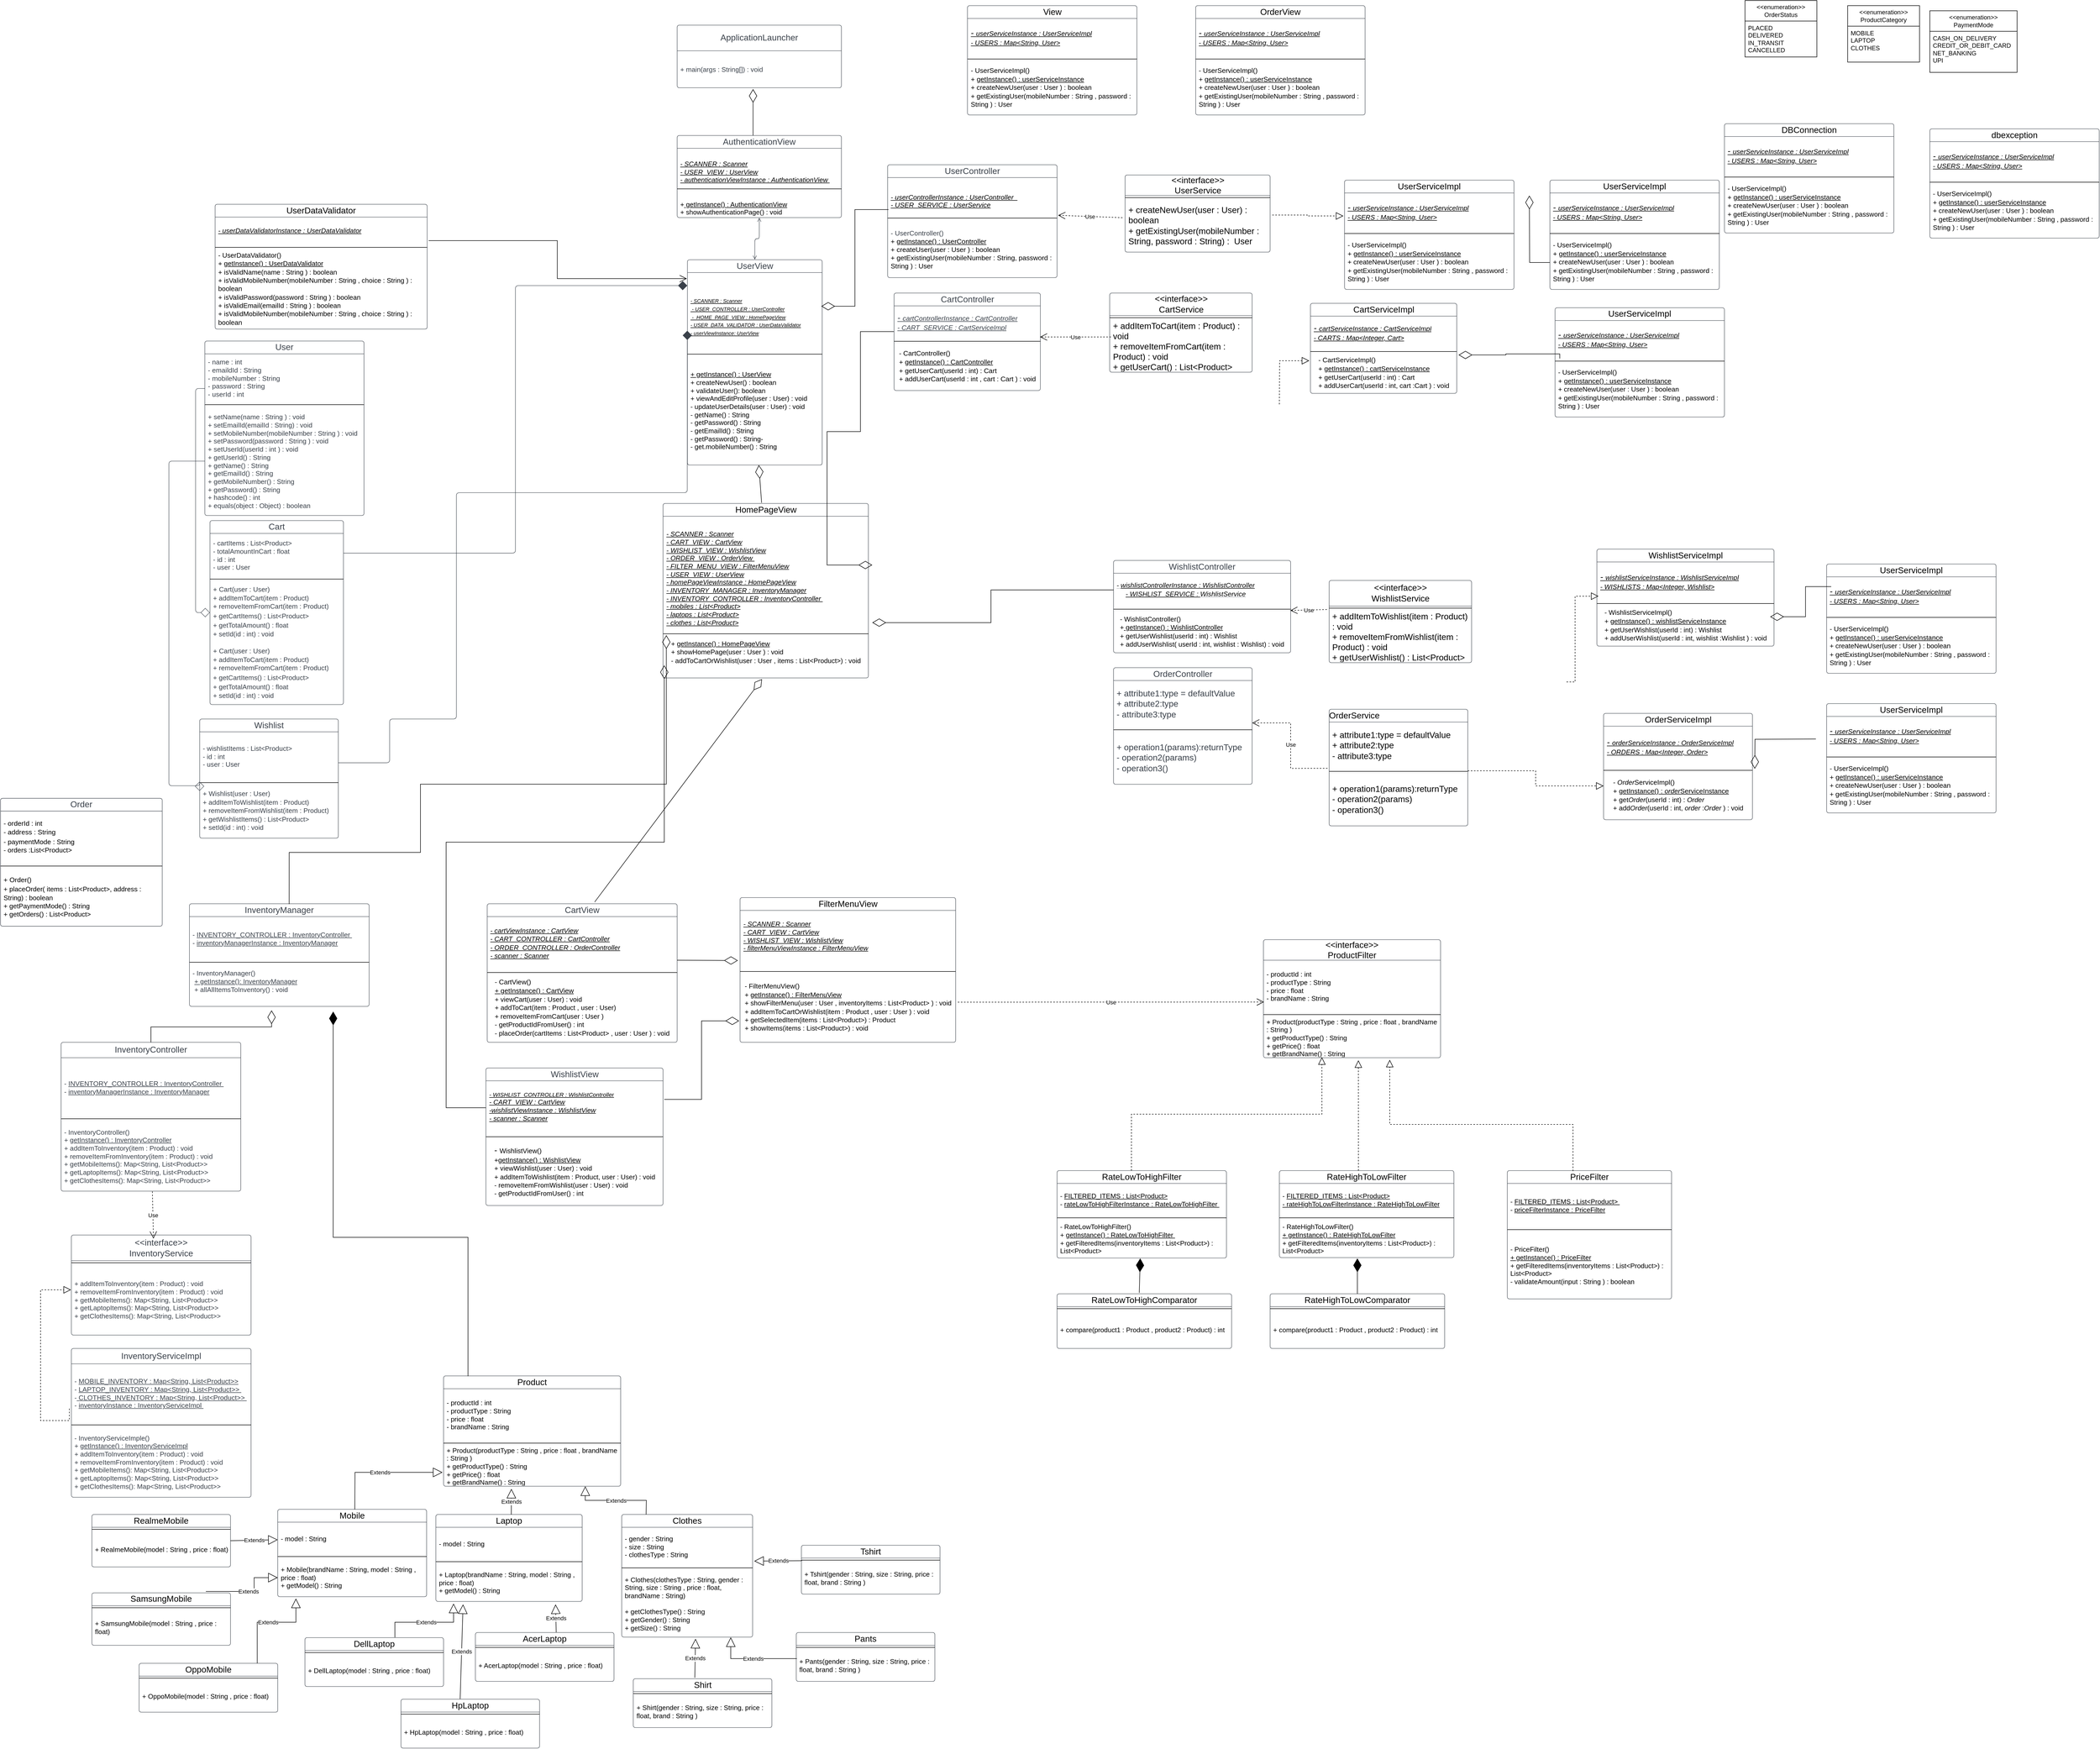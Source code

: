 <mxfile version="22.1.11" type="github">
  <diagram id="C5RBs43oDa-KdzZeNtuy" name="Page-1">
    <mxGraphModel dx="6562" dy="5422" grid="1" gridSize="10" guides="1" tooltips="1" connect="1" arrows="1" fold="1" page="1" pageScale="1" pageWidth="827" pageHeight="1169" math="0" shadow="0">
      <root>
        <mxCell id="WIyWlLk6GJQsqaUBKTNV-0" />
        <mxCell id="WIyWlLk6GJQsqaUBKTNV-1" parent="WIyWlLk6GJQsqaUBKTNV-0" />
        <mxCell id="7sSd0tKmP4TyFzPP-oEi-8" value="&lt;div style=&quot;&quot;&gt;&lt;span style=&quot;background-color: initial;&quot;&gt;User&lt;/span&gt;&lt;/div&gt;" style="html=1;overflow=block;blockSpacing=1;swimlane;childLayout=stackLayout;horizontal=1;horizontalStack=0;resizeParent=1;resizeParentMax=0;resizeLast=0;collapsible=0;fontStyle=0;marginBottom=0;swimlaneFillColor=#ffffff;startSize=25;whiteSpace=wrap;fontSize=16.7;fontColor=#3a414a;align=center;spacing=0;strokeColor=#3a414a;strokeOpacity=100;rounded=1;absoluteArcSize=1;arcSize=9;strokeWidth=0.8;" parent="WIyWlLk6GJQsqaUBKTNV-1" vertex="1">
          <mxGeometry x="-4500" y="-3946.5" width="310" height="340" as="geometry" />
        </mxCell>
        <mxCell id="7sSd0tKmP4TyFzPP-oEi-9" value="- name : int&#xa;- emaildId : String&#xa;- mobileNumber : String&#xa;- password : String&#xa;- userId : int" style="part=1;html=1;resizeHeight=0;strokeColor=none;fillColor=none;align=left;verticalAlign=middle;spacingLeft=4;spacingRight=4;overflow=hidden;rotatable=0;points=[[0,0.5],[1,0.5]];portConstraint=eastwest;swimlaneFillColor=#ffffff;strokeOpacity=100;whiteSpace=wrap;fontSize=13.3;fontColor=#3a414a;" parent="7sSd0tKmP4TyFzPP-oEi-8" vertex="1">
          <mxGeometry y="25" width="310" height="95" as="geometry" />
        </mxCell>
        <mxCell id="7sSd0tKmP4TyFzPP-oEi-10" value="" style="line;strokeWidth=1;fillColor=none;align=left;verticalAlign=middle;spacingTop=-1;spacingLeft=3;spacingRight=3;rotatable=0;labelPosition=right;points=[];portConstraint=eastwest;" parent="7sSd0tKmP4TyFzPP-oEi-8" vertex="1">
          <mxGeometry y="120" width="310" height="8" as="geometry" />
        </mxCell>
        <mxCell id="7sSd0tKmP4TyFzPP-oEi-11" value="+ setName(name : String ) : void&#xa;+ setEmailId(emailId : String) : void&#xa;+ setMobileNumber(mobileNumber : String ) : void&#xa;+ setPassword(password : String ) : void&#xa;+ setUserId(userId : int ) : void&#xa;+ getUserId() : String&#xa;+ getName() : String&#xa;+ getEmailId() : String&#xa;+ getMobileNumber() : String&#xa;+ getPassword() : String&#xa;+ hashcode() : int&#xa;+ equals(object : Object) : boolean" style="part=1;html=1;resizeHeight=0;strokeColor=none;fillColor=none;align=left;verticalAlign=middle;spacingLeft=4;spacingRight=4;overflow=hidden;rotatable=0;points=[[0,0.5],[1,0.5]];portConstraint=eastwest;swimlaneFillColor=#ffffff;strokeOpacity=100;whiteSpace=wrap;fontSize=13.1;fontColor=#3a414a;" parent="7sSd0tKmP4TyFzPP-oEi-8" vertex="1">
          <mxGeometry y="128" width="310" height="212" as="geometry" />
        </mxCell>
        <mxCell id="7sSd0tKmP4TyFzPP-oEi-12" value="Cart" style="html=1;overflow=block;blockSpacing=1;swimlane;childLayout=stackLayout;horizontal=1;horizontalStack=0;resizeParent=1;resizeParentMax=0;resizeLast=0;collapsible=0;fontStyle=0;marginBottom=0;swimlaneFillColor=#ffffff;startSize=25;whiteSpace=wrap;fontSize=16.7;fontColor=#3a414a;align=center;spacing=0;strokeColor=#3a414a;strokeOpacity=100;rounded=1;absoluteArcSize=1;arcSize=9;strokeWidth=0.8;" parent="WIyWlLk6GJQsqaUBKTNV-1" vertex="1">
          <mxGeometry x="-4490" y="-3596.62" width="260" height="358.5" as="geometry" />
        </mxCell>
        <mxCell id="7sSd0tKmP4TyFzPP-oEi-13" value="- cartItems :  List&amp;lt;Product&amp;gt; &#xa;- totalAmountInCart : float &#xa;- id : int&#xa;- user : User" style="part=1;html=1;resizeHeight=0;strokeColor=none;fillColor=none;align=left;verticalAlign=middle;spacingLeft=4;spacingRight=4;overflow=hidden;rotatable=0;points=[[0,0.5],[1,0.5]];portConstraint=eastwest;swimlaneFillColor=#ffffff;strokeOpacity=100;whiteSpace=wrap;fontSize=13.1;fontColor=#3a414a;" parent="7sSd0tKmP4TyFzPP-oEi-12" vertex="1">
          <mxGeometry y="25" width="260" height="85" as="geometry" />
        </mxCell>
        <mxCell id="7sSd0tKmP4TyFzPP-oEi-14" value="" style="line;strokeWidth=1;fillColor=none;align=left;verticalAlign=middle;spacingTop=-1;spacingLeft=3;spacingRight=3;rotatable=0;labelPosition=right;points=[];portConstraint=eastwest;" parent="7sSd0tKmP4TyFzPP-oEi-12" vertex="1">
          <mxGeometry y="110" width="260" height="8" as="geometry" />
        </mxCell>
        <mxCell id="72njBxylXS5DjuqRFmT2-98" value="&lt;div style=&quot;display: flex; justify-content: center; align-items: baseline; font-size: 0px; line-height: 1.25; margin-top: -2px;&quot;&gt;&lt;span&gt;&lt;span style=&quot;font-size:13.3px;color:#3a414a;&quot;&gt;+ Cart(user : User) &lt;br&gt;&lt;/span&gt;&lt;span style=&quot;font-size:13.1px;color:#3a414a;&quot;&gt;+ addItemToCart(item : Product)&lt;br&gt;+ removeItemFromCart(item : Product)&lt;br&gt;+ getCartItems() : List&amp;lt;Product&amp;gt; &lt;/span&gt;&lt;span style=&quot;font-size:16.7px;color:#3a414a;&quot;&gt;&lt;br&gt;&lt;/span&gt;&lt;span style=&quot;font-size:13.1px;color:#3a414a;&quot;&gt;+ getTotalAmount() : float&lt;br&gt;+ setId(id : int) : void&lt;/span&gt;&lt;/span&gt;&lt;/div&gt;" style="part=1;html=1;resizeHeight=0;strokeColor=none;fillColor=none;align=left;verticalAlign=middle;spacingLeft=4;spacingRight=4;overflow=hidden;rotatable=0;points=[[0,0.5],[1,0.5]];portConstraint=eastwest;swimlaneFillColor=#ffffff;strokeOpacity=100;whiteSpace=wrap;fontSize=13.3;fontColor=#3a414a;" parent="7sSd0tKmP4TyFzPP-oEi-12" vertex="1">
          <mxGeometry y="118" width="260" height="120.25" as="geometry" />
        </mxCell>
        <mxCell id="7sSd0tKmP4TyFzPP-oEi-15" value="&lt;div style=&quot;display: flex; justify-content: center; align-items: baseline; font-size: 0px; line-height: 1.25; margin-top: -2px;&quot;&gt;&lt;span&gt;&lt;span style=&quot;font-size:13.3px;color:#3a414a;&quot;&gt;+ Cart(user : User) &lt;br&gt;&lt;/span&gt;&lt;span style=&quot;font-size:13.1px;color:#3a414a;&quot;&gt;+ addItemToCart(item : Product)&lt;br&gt;+ removeItemFromCart(item : Product)&lt;br&gt;+ getCartItems() : List&amp;lt;Product&amp;gt; &lt;/span&gt;&lt;span style=&quot;font-size:16.7px;color:#3a414a;&quot;&gt;&lt;br&gt;&lt;/span&gt;&lt;span style=&quot;font-size:13.1px;color:#3a414a;&quot;&gt;+ getTotalAmount() : float&lt;br&gt;+ setId(id : int) : void&lt;/span&gt;&lt;/span&gt;&lt;/div&gt;" style="part=1;html=1;resizeHeight=0;strokeColor=none;fillColor=none;align=left;verticalAlign=middle;spacingLeft=4;spacingRight=4;overflow=hidden;rotatable=0;points=[[0,0.5],[1,0.5]];portConstraint=eastwest;swimlaneFillColor=#ffffff;strokeOpacity=100;whiteSpace=wrap;fontSize=13.3;fontColor=#3a414a;" parent="7sSd0tKmP4TyFzPP-oEi-12" vertex="1">
          <mxGeometry y="238.25" width="260" height="120.25" as="geometry" />
        </mxCell>
        <mxCell id="7sSd0tKmP4TyFzPP-oEi-16" value="Wishlist" style="html=1;overflow=block;blockSpacing=1;swimlane;childLayout=stackLayout;horizontal=1;horizontalStack=0;resizeParent=1;resizeParentMax=0;resizeLast=0;collapsible=0;fontStyle=0;marginBottom=0;swimlaneFillColor=#ffffff;startSize=25;whiteSpace=wrap;fontSize=16.7;fontColor=#3a414a;align=center;spacing=0;strokeColor=#3a414a;strokeOpacity=100;rounded=1;absoluteArcSize=1;arcSize=9;strokeWidth=0.8;" parent="WIyWlLk6GJQsqaUBKTNV-1" vertex="1">
          <mxGeometry x="-4510" y="-3210" width="270" height="232.25" as="geometry" />
        </mxCell>
        <mxCell id="7sSd0tKmP4TyFzPP-oEi-17" value="- wishlistItems :  List&amp;lt;Product&amp;gt; &#xa;- id : int&#xa;- user : User" style="part=1;html=1;resizeHeight=0;strokeColor=none;fillColor=none;align=left;verticalAlign=middle;spacingLeft=4;spacingRight=4;overflow=hidden;rotatable=0;points=[[0,0.5],[1,0.5]];portConstraint=eastwest;swimlaneFillColor=#ffffff;strokeOpacity=100;whiteSpace=wrap;fontSize=13.1;fontColor=#3a414a;" parent="7sSd0tKmP4TyFzPP-oEi-16" vertex="1">
          <mxGeometry y="25" width="270" height="95" as="geometry" />
        </mxCell>
        <mxCell id="7sSd0tKmP4TyFzPP-oEi-18" value="" style="line;strokeWidth=1;fillColor=none;align=left;verticalAlign=middle;spacingTop=-1;spacingLeft=3;spacingRight=3;rotatable=0;labelPosition=right;points=[];portConstraint=eastwest;" parent="7sSd0tKmP4TyFzPP-oEi-16" vertex="1">
          <mxGeometry y="120" width="270" height="8" as="geometry" />
        </mxCell>
        <mxCell id="7sSd0tKmP4TyFzPP-oEi-19" value="&lt;div style=&quot;display: flex; justify-content: center; align-items: baseline; font-size: 0px; line-height: 1.25; margin-top: -2px;&quot;&gt;&lt;span&gt;&lt;span style=&quot;font-size:13.3px;color:#3a414a;&quot;&gt;+ Wishlist(user : User) &lt;br&gt;&lt;/span&gt;&lt;span style=&quot;font-size:13.1px;color:#3a414a;&quot;&gt;+ addItemToWishlist(item : Product)&lt;br&gt;+ removeItemFromWishlist(item : Product)&lt;br&gt;+ getWishlistItems() : List&amp;lt;Product&amp;gt; &lt;br&gt;+ setId(id : int) : void&lt;/span&gt;&lt;/span&gt;&lt;/div&gt;" style="part=1;html=1;resizeHeight=0;strokeColor=none;fillColor=none;align=left;verticalAlign=middle;spacingLeft=4;spacingRight=4;overflow=hidden;rotatable=0;points=[[0,0.5],[1,0.5]];portConstraint=eastwest;swimlaneFillColor=#ffffff;strokeOpacity=100;whiteSpace=wrap;fontSize=13.3;fontColor=#3a414a;" parent="7sSd0tKmP4TyFzPP-oEi-16" vertex="1">
          <mxGeometry y="128" width="270" height="104.25" as="geometry" />
        </mxCell>
        <mxCell id="7sSd0tKmP4TyFzPP-oEi-20" value="Order" style="html=1;overflow=block;blockSpacing=1;swimlane;childLayout=stackLayout;horizontal=1;horizontalStack=0;resizeParent=1;resizeParentMax=0;resizeLast=0;collapsible=0;fontStyle=0;marginBottom=0;swimlaneFillColor=#ffffff;startSize=25;whiteSpace=wrap;fontSize=16.7;fontColor=#3a414a;align=center;spacing=0;strokeColor=#3a414a;strokeOpacity=100;rounded=1;absoluteArcSize=1;arcSize=9;strokeWidth=0.8;" parent="WIyWlLk6GJQsqaUBKTNV-1" vertex="1">
          <mxGeometry x="-4898" y="-3055.44" width="315" height="249.25" as="geometry" />
        </mxCell>
        <mxCell id="7sSd0tKmP4TyFzPP-oEi-21" value="&lt;div style=&quot;display: flex; justify-content: center; align-items: baseline; font-size: 0px; line-height: 1.25; margin-top: -2px;&quot;&gt;&lt;span&gt;&lt;span style=&quot;font-size:13.3px;&quot;&gt;- orderId : int&lt;br&gt;- address : String&lt;br&gt;- paymentMode : String&lt;/span&gt;&lt;span style=&quot;font-size:15px;&quot;&gt;&lt;br&gt;&lt;/span&gt;&lt;span style=&quot;font-size:13.1px;&quot;&gt;- orders :List&amp;lt;Product&amp;gt; &lt;/span&gt;&lt;/span&gt;&lt;/div&gt;" style="part=1;html=1;resizeHeight=0;strokeColor=none;fillColor=none;align=left;verticalAlign=middle;spacingLeft=4;spacingRight=4;overflow=hidden;rotatable=0;points=[[0,0.5],[1,0.5]];portConstraint=eastwest;swimlaneFillColor=#ffffff;strokeOpacity=100;whiteSpace=wrap;fontSize=13.3;" parent="7sSd0tKmP4TyFzPP-oEi-20" vertex="1">
          <mxGeometry y="25" width="315" height="103" as="geometry" />
        </mxCell>
        <mxCell id="7sSd0tKmP4TyFzPP-oEi-22" value="" style="line;strokeWidth=1;fillColor=none;align=left;verticalAlign=middle;spacingTop=-1;spacingLeft=3;spacingRight=3;rotatable=0;labelPosition=right;points=[];portConstraint=eastwest;" parent="7sSd0tKmP4TyFzPP-oEi-20" vertex="1">
          <mxGeometry y="128" width="315" height="8" as="geometry" />
        </mxCell>
        <mxCell id="7sSd0tKmP4TyFzPP-oEi-23" value="&lt;div style=&quot;display: flex; justify-content: center; align-items: baseline; font-size: 0px; line-height: 1.25; margin-top: -2px;&quot;&gt;&lt;span&gt;&lt;span style=&quot;font-size:13.3px;&quot;&gt;+ Order()&lt;/span&gt;&lt;span style=&quot;font-size:16.7px;&quot;&gt;&lt;br&gt;&lt;/span&gt;&lt;span style=&quot;font-size:13.1px;&quot;&gt;+ placeOrder( items :  List&amp;lt;Product&amp;gt;, address : String) : boolean&lt;br&gt;+ getPaymentMode() : String&lt;br&gt;+ getOrders() : List&amp;lt;Product&amp;gt; &lt;/span&gt;&lt;/span&gt;&lt;/div&gt;" style="part=1;resizeHeight=0;strokeColor=none;fillColor=none;align=left;verticalAlign=middle;spacingLeft=4;spacingRight=4;rotatable=0;points=[[0,0.5],[1,0.5]];portConstraint=eastwest;swimlaneFillColor=#ffffff;strokeOpacity=100;whiteSpace=wrap;overflow=block;blockSpacing=1;html=1;fontSize=13;" parent="7sSd0tKmP4TyFzPP-oEi-20" vertex="1">
          <mxGeometry y="136" width="315" height="113.25" as="geometry" />
        </mxCell>
        <mxCell id="7sSd0tKmP4TyFzPP-oEi-24" value="AuthenticationView" style="html=1;overflow=block;blockSpacing=1;swimlane;childLayout=stackLayout;horizontal=1;horizontalStack=0;resizeParent=1;resizeParentMax=0;resizeLast=0;collapsible=0;fontStyle=0;marginBottom=0;swimlaneFillColor=#ffffff;startSize=25;whiteSpace=wrap;fontSize=16.7;fontColor=#3a414a;align=center;spacing=0;strokeColor=#3a414a;strokeOpacity=100;rounded=1;absoluteArcSize=1;arcSize=9;strokeWidth=0.8;" parent="WIyWlLk6GJQsqaUBKTNV-1" vertex="1">
          <mxGeometry x="-3580" y="-4347" width="320" height="160" as="geometry" />
        </mxCell>
        <mxCell id="7sSd0tKmP4TyFzPP-oEi-25" value="&lt;br&gt;&lt;span data-lucid-content=&quot;{&amp;quot;t&amp;quot;:&amp;quot;- SCANNER : Scanner\n- USER_VIEW : UserView\n- authenticationViewInstance : AuthenticationView &amp;quot;,&amp;quot;m&amp;quot;:[{&amp;quot;s&amp;quot;:0,&amp;quot;n&amp;quot;:&amp;quot;s&amp;quot;,&amp;quot;v&amp;quot;:17.422,&amp;quot;e&amp;quot;:93},{&amp;quot;s&amp;quot;:2,&amp;quot;n&amp;quot;:&amp;quot;i&amp;quot;,&amp;quot;v&amp;quot;:true,&amp;quot;e&amp;quot;:20},{&amp;quot;s&amp;quot;:22,&amp;quot;n&amp;quot;:&amp;quot;i&amp;quot;,&amp;quot;v&amp;quot;:true,&amp;quot;e&amp;quot;:34},{&amp;quot;s&amp;quot;:42,&amp;quot;n&amp;quot;:&amp;quot;i&amp;quot;,&amp;quot;v&amp;quot;:true,&amp;quot;e&amp;quot;:43},{&amp;quot;s&amp;quot;:43,&amp;quot;n&amp;quot;:&amp;quot;i&amp;quot;,&amp;quot;v&amp;quot;:true,&amp;quot;e&amp;quot;:74},{&amp;quot;s&amp;quot;:0,&amp;quot;n&amp;quot;:&amp;quot;u&amp;quot;,&amp;quot;v&amp;quot;:true,&amp;quot;e&amp;quot;:93}]}&quot; data-lucid-type=&quot;application/vnd.lucid.text&quot;&gt;&lt;span style=&quot;text-decoration:underline;font-size:13.067px;&quot;&gt;- &lt;/span&gt;&lt;span style=&quot;font-style:italic;text-decoration:underline;font-size:13.067px;&quot;&gt;SCANNER : Scanner&lt;br&gt;&lt;/span&gt;&lt;span style=&quot;text-decoration:underline;font-size:13.067px;&quot;&gt;- &lt;/span&gt;&lt;span style=&quot;font-style:italic;text-decoration:underline;font-size:13.067px;&quot;&gt;USER_VIEW : &lt;/span&gt;&lt;span style=&quot;text-decoration:underline;font-size:13.067px;&quot;&gt;UserView&lt;/span&gt;&lt;span style=&quot;font-style:italic;text-decoration:underline;font-size:13.067px;&quot;&gt;&lt;br&gt;&lt;/span&gt;&lt;span style=&quot;font-style:italic;text-decoration:underline;font-size:13.067px;&quot;&gt;- authenticationViewInstance : &lt;/span&gt;&lt;span style=&quot;text-decoration:underline;font-size:13.067px;&quot;&gt;AuthenticationView&amp;nbsp;&lt;/span&gt;&lt;/span&gt;&lt;br&gt;" style="part=1;html=1;resizeHeight=0;strokeColor=none;fillColor=none;align=left;verticalAlign=middle;spacingLeft=4;spacingRight=4;overflow=hidden;rotatable=0;points=[[0,0.5],[1,0.5]];portConstraint=eastwest;swimlaneFillColor=#ffffff;strokeOpacity=100;whiteSpace=wrap;fontSize=13.1;fontStyle=6;" parent="7sSd0tKmP4TyFzPP-oEi-24" vertex="1">
          <mxGeometry y="25" width="320" height="75" as="geometry" />
        </mxCell>
        <mxCell id="7sSd0tKmP4TyFzPP-oEi-26" value="" style="line;strokeWidth=1;fillColor=none;align=left;verticalAlign=middle;spacingTop=-1;spacingLeft=3;spacingRight=3;rotatable=0;labelPosition=right;points=[];portConstraint=eastwest;" parent="7sSd0tKmP4TyFzPP-oEi-24" vertex="1">
          <mxGeometry y="100" width="320" height="8" as="geometry" />
        </mxCell>
        <mxCell id="7sSd0tKmP4TyFzPP-oEi-27" value="&lt;span data-lucid-content=&quot;{&amp;quot;t&amp;quot;:&amp;quot;- AuthenticationView()\n+ getInstance() : AuthenticationView \n+ showAuthenticationPage() : void&amp;quot;,&amp;quot;m&amp;quot;:[{&amp;quot;s&amp;quot;:0,&amp;quot;n&amp;quot;:&amp;quot;s&amp;quot;,&amp;quot;v&amp;quot;:17.422,&amp;quot;e&amp;quot;:94},{&amp;quot;s&amp;quot;:23,&amp;quot;n&amp;quot;:&amp;quot;u&amp;quot;,&amp;quot;v&amp;quot;:true,&amp;quot;e&amp;quot;:60}]}&quot; data-lucid-type=&quot;application/vnd.lucid.text&quot;&gt;&lt;span style=&quot;font-size:13.067px;&quot;&gt;&lt;br&gt;&lt;/span&gt;&lt;span style=&quot;font-size: 13.067px;&quot;&gt;+&lt;/span&gt;&lt;span style=&quot;text-decoration:underline;font-size:13.067px;&quot;&gt; getInstance() : AuthenticationView &lt;/span&gt;&lt;span style=&quot;font-size:13.067px;&quot;&gt;&lt;br&gt;&lt;/span&gt;&lt;span style=&quot;font-size:13.067px;&quot;&gt;+ showAuthenticationPage() : void&lt;/span&gt;&lt;/span&gt;" style="part=1;resizeHeight=0;strokeColor=none;fillColor=none;align=left;verticalAlign=middle;spacingLeft=4;spacingRight=4;rotatable=0;points=[[0,0.5],[1,0.5]];portConstraint=eastwest;swimlaneFillColor=#ffffff;strokeOpacity=100;whiteSpace=wrap;overflow=block;blockSpacing=1;html=1;fontSize=13;" parent="7sSd0tKmP4TyFzPP-oEi-24" vertex="1">
          <mxGeometry y="108" width="320" height="52" as="geometry" />
        </mxCell>
        <mxCell id="7sSd0tKmP4TyFzPP-oEi-28" value="WishlistView" style="html=1;overflow=block;blockSpacing=1;swimlane;childLayout=stackLayout;horizontal=1;horizontalStack=0;resizeParent=1;resizeParentMax=0;resizeLast=0;collapsible=0;fontStyle=0;marginBottom=0;swimlaneFillColor=#ffffff;startSize=25;whiteSpace=wrap;fontSize=16.7;fontColor=#3a414a;align=center;spacing=0;strokeColor=#3a414a;strokeOpacity=100;rounded=1;absoluteArcSize=1;arcSize=9;strokeWidth=0.8;" parent="WIyWlLk6GJQsqaUBKTNV-1" vertex="1">
          <mxGeometry x="-3952.5" y="-2530" width="345" height="268" as="geometry" />
        </mxCell>
        <mxCell id="7sSd0tKmP4TyFzPP-oEi-29" value="&#xa;&lt;span data-lucid-content=&quot;{&amp;quot;t&amp;quot;:&amp;quot;- WISHLIST_CONTROLLER : WishlistController\n- CART_VIEW : CartView\n-wishlistViewInstance : WishlistView\n- scanner : Scanner  &amp;quot;,&amp;quot;m&amp;quot;:[{&amp;quot;s&amp;quot;:2,&amp;quot;n&amp;quot;:&amp;quot;i&amp;quot;,&amp;quot;v&amp;quot;:true,&amp;quot;e&amp;quot;:24},{&amp;quot;s&amp;quot;:45,&amp;quot;n&amp;quot;:&amp;quot;i&amp;quot;,&amp;quot;v&amp;quot;:true,&amp;quot;e&amp;quot;:57},{&amp;quot;s&amp;quot;:67,&amp;quot;n&amp;quot;:&amp;quot;i&amp;quot;,&amp;quot;v&amp;quot;:true,&amp;quot;e&amp;quot;:90},{&amp;quot;s&amp;quot;:42,&amp;quot;n&amp;quot;:&amp;quot;s&amp;quot;,&amp;quot;v&amp;quot;:17.422,&amp;quot;e&amp;quot;:124},{&amp;quot;s&amp;quot;:2,&amp;quot;n&amp;quot;:&amp;quot;u&amp;quot;,&amp;quot;v&amp;quot;:true,&amp;quot;e&amp;quot;:43},{&amp;quot;s&amp;quot;:45,&amp;quot;n&amp;quot;:&amp;quot;u&amp;quot;,&amp;quot;v&amp;quot;:true,&amp;quot;e&amp;quot;:66},{&amp;quot;s&amp;quot;:67,&amp;quot;n&amp;quot;:&amp;quot;u&amp;quot;,&amp;quot;v&amp;quot;:true,&amp;quot;e&amp;quot;:102},{&amp;quot;s&amp;quot;:0,&amp;quot;n&amp;quot;:&amp;quot;s&amp;quot;,&amp;quot;v&amp;quot;:15.2,&amp;quot;e&amp;quot;:42}]}&quot; data-lucid-type=&quot;application/vnd.lucid.text&quot;&gt;&lt;span style=&quot;font-size:11.4px;&quot;&gt;- &lt;/span&gt;&lt;span style=&quot;font-style:italic;text-decoration:underline;font-size:11.4px;&quot;&gt;WISHLIST_CONTROLLER : &lt;/span&gt;&lt;span style=&quot;text-decoration:underline;font-size:11.4px;&quot;&gt;WishlistController&lt;/span&gt;&lt;span style=&quot;text-decoration:underline;font-size:13.067px;&quot;&gt;&lt;br&gt;&lt;/span&gt;&lt;span style=&quot;font-size:13.067px;&quot;&gt;- &lt;/span&gt;&lt;span style=&quot;font-style:italic;text-decoration:underline;font-size:13.067px;&quot;&gt;CART_VIEW : &lt;/span&gt;&lt;span style=&quot;text-decoration:underline;font-size:13.067px;&quot;&gt;CartView&lt;br&gt;&lt;/span&gt;&lt;span style=&quot;font-size:13.067px;&quot;&gt;-&lt;/span&gt;&lt;span style=&quot;font-style:italic;text-decoration:underline;font-size:13.067px;&quot;&gt;wishlistViewInstance : &lt;/span&gt;&lt;span style=&quot;text-decoration:underline;font-size:13.067px;&quot;&gt;WishlistView&lt;/span&gt;&lt;span style=&quot;font-size:13.067px;&quot;&gt;&lt;br&gt;&lt;/span&gt;&lt;span style=&quot;font-size:13.067px;&quot;&gt;- scanner : Scanner  &lt;/span&gt;&lt;/span&gt;&#xa;&#xa;" style="part=1;html=1;resizeHeight=0;strokeColor=none;fillColor=none;align=left;verticalAlign=middle;spacingLeft=4;spacingRight=4;overflow=hidden;rotatable=0;points=[[0,0.5],[1,0.5]];portConstraint=eastwest;swimlaneFillColor=#ffffff;strokeOpacity=100;whiteSpace=wrap;fontSize=13.1;fontStyle=6;" parent="7sSd0tKmP4TyFzPP-oEi-28" vertex="1">
          <mxGeometry y="25" width="345" height="105" as="geometry" />
        </mxCell>
        <mxCell id="7sSd0tKmP4TyFzPP-oEi-30" value="" style="line;strokeWidth=1;fillColor=none;align=left;verticalAlign=middle;spacingTop=-1;spacingLeft=3;spacingRight=3;rotatable=0;labelPosition=right;points=[];portConstraint=eastwest;" parent="7sSd0tKmP4TyFzPP-oEi-28" vertex="1">
          <mxGeometry y="130" width="345" height="8" as="geometry" />
        </mxCell>
        <mxCell id="7sSd0tKmP4TyFzPP-oEi-31" value="&lt;div style=&quot;display: flex; justify-content: center; align-items: baseline; font-size: 0px; line-height: 1.25; margin-top: -2px;&quot;&gt;&lt;span&gt;&lt;div style=&quot;&quot;&gt;&lt;span style=&quot;background-color: initial; font-size: 16.7px;&quot;&gt;- &lt;/span&gt;&lt;span style=&quot;background-color: initial; font-size: 13.1px;&quot;&gt;&lt;span style=&quot;font-size:13.1px;&quot;&gt;WishlistView()&lt;/span&gt;&lt;/span&gt;&lt;/div&gt;&lt;span style=&quot;font-size:13.1px;&quot;&gt;&lt;div style=&quot;&quot;&gt;&lt;span style=&quot;font-size: 13.1px; background-color: initial;&quot;&gt;+&lt;/span&gt;&lt;span style=&quot;font-size: 13.1px; background-color: initial; text-decoration-line: underline;&quot;&gt;getInstance() : WishlistView&lt;/span&gt;&lt;/div&gt;&lt;span style=&quot;font-size:13.1px;&quot;&gt;&lt;div style=&quot;&quot;&gt;&lt;span style=&quot;font-size: 13.1px; background-color: initial;&quot;&gt;+ viewWishlist(user : User) : void&lt;/span&gt;&lt;/div&gt;&lt;/span&gt;&lt;span style=&quot;font-size:13.1px;&quot;&gt;&lt;div style=&quot;&quot;&gt;&lt;span style=&quot;font-size: 13.1px; background-color: initial;&quot;&gt;+ addItemToWishlist(item : Product, user : User) : void&lt;/span&gt;&lt;/div&gt;&lt;div style=&quot;&quot;&gt;&lt;span style=&quot;font-size: 13.1px; background-color: initial;&quot;&gt;- removeItemFromWishlist(user : User) : void&lt;/span&gt;&lt;/div&gt;&lt;div style=&quot;&quot;&gt;&lt;span style=&quot;font-size: 13.1px; background-color: initial;&quot;&gt;- getProductIdFromUser() : int&lt;/span&gt;&lt;/div&gt;&lt;/span&gt;&lt;/span&gt;&lt;/span&gt;&lt;/div&gt;" style="part=1;resizeHeight=0;strokeColor=none;fillColor=none;align=left;verticalAlign=middle;spacingLeft=4;spacingRight=4;rotatable=0;points=[[0,0.5],[1,0.5]];portConstraint=eastwest;swimlaneFillColor=#ffffff;strokeOpacity=100;whiteSpace=wrap;overflow=block;blockSpacing=1;html=1;fontSize=13;" parent="7sSd0tKmP4TyFzPP-oEi-28" vertex="1">
          <mxGeometry y="138" width="345" height="130" as="geometry" />
        </mxCell>
        <mxCell id="7sSd0tKmP4TyFzPP-oEi-32" value="UserView" style="html=1;overflow=block;blockSpacing=1;swimlane;childLayout=stackLayout;horizontal=1;horizontalStack=0;resizeParent=1;resizeParentMax=0;resizeLast=0;collapsible=0;fontStyle=0;marginBottom=0;swimlaneFillColor=#ffffff;startSize=25;whiteSpace=wrap;fontSize=16.7;fontColor=#3a414a;align=center;spacing=0;strokeColor=#3a414a;strokeOpacity=100;rounded=1;absoluteArcSize=1;arcSize=9;strokeWidth=0.8;" parent="WIyWlLk6GJQsqaUBKTNV-1" vertex="1">
          <mxGeometry x="-3560" y="-4104.87" width="262.5" height="400" as="geometry" />
        </mxCell>
        <mxCell id="7sSd0tKmP4TyFzPP-oEi-33" value="&lt;font style=&quot;font-size: 10px;&quot;&gt;&lt;br&gt;&lt;span data-lucid-content=&quot;{&amp;quot;t&amp;quot;:&amp;quot;- SCANNER : Scanner  - USER_CONTROLLER :UserController \n- CART_CONTROLLER : CartController   - WISHLIST_CONTROLLER : WishlistController\n- ORDER_CONTROLLER : OrderController   - HOME_PAGE_VIEW  : HomePageView\n- AUTHENTICATION_VIEW:  AuthenticationView\n- USER_DATA_VALIDATOR : UserDataValidator \n- userViewInstance: UserView&amp;quot;,&amp;quot;m&amp;quot;:[{&amp;quot;s&amp;quot;:0,&amp;quot;n&amp;quot;:&amp;quot;s&amp;quot;,&amp;quot;v&amp;quot;:17.422,&amp;quot;e&amp;quot;:322},{&amp;quot;s&amp;quot;:2,&amp;quot;n&amp;quot;:&amp;quot;i&amp;quot;,&amp;quot;v&amp;quot;:true,&amp;quot;e&amp;quot;:12},{&amp;quot;s&amp;quot;:2,&amp;quot;n&amp;quot;:&amp;quot;u&amp;quot;,&amp;quot;v&amp;quot;:true,&amp;quot;e&amp;quot;:20},{&amp;quot;s&amp;quot;:23,&amp;quot;n&amp;quot;:&amp;quot;i&amp;quot;,&amp;quot;v&amp;quot;:true,&amp;quot;e&amp;quot;:39},{&amp;quot;s&amp;quot;:23,&amp;quot;n&amp;quot;:&amp;quot;u&amp;quot;,&amp;quot;v&amp;quot;:true,&amp;quot;e&amp;quot;:56},{&amp;quot;s&amp;quot;:55,&amp;quot;n&amp;quot;:&amp;quot;i&amp;quot;,&amp;quot;v&amp;quot;:true,&amp;quot;e&amp;quot;:76},{&amp;quot;s&amp;quot;:58,&amp;quot;n&amp;quot;:&amp;quot;u&amp;quot;,&amp;quot;v&amp;quot;:true,&amp;quot;e&amp;quot;:136},{&amp;quot;s&amp;quot;:136,&amp;quot;n&amp;quot;:&amp;quot;i&amp;quot;,&amp;quot;v&amp;quot;:true,&amp;quot;e&amp;quot;:157},{&amp;quot;s&amp;quot;:138,&amp;quot;n&amp;quot;:&amp;quot;u&amp;quot;,&amp;quot;v&amp;quot;:true,&amp;quot;e&amp;quot;:172},{&amp;quot;s&amp;quot;:177,&amp;quot;n&amp;quot;:&amp;quot;i&amp;quot;,&amp;quot;v&amp;quot;:true,&amp;quot;e&amp;quot;:195},{&amp;quot;s&amp;quot;:177,&amp;quot;n&amp;quot;:&amp;quot;u&amp;quot;,&amp;quot;v&amp;quot;:true,&amp;quot;e&amp;quot;:207},{&amp;quot;s&amp;quot;:210,&amp;quot;n&amp;quot;:&amp;quot;i&amp;quot;,&amp;quot;v&amp;quot;:true,&amp;quot;e&amp;quot;:232},{&amp;quot;s&amp;quot;:210,&amp;quot;n&amp;quot;:&amp;quot;u&amp;quot;,&amp;quot;v&amp;quot;:true,&amp;quot;e&amp;quot;:251},{&amp;quot;s&amp;quot;:251,&amp;quot;n&amp;quot;:&amp;quot;i&amp;quot;,&amp;quot;v&amp;quot;:true,&amp;quot;e&amp;quot;:273},{&amp;quot;s&amp;quot;:253,&amp;quot;n&amp;quot;:&amp;quot;u&amp;quot;,&amp;quot;v&amp;quot;:true,&amp;quot;e&amp;quot;:292},{&amp;quot;s&amp;quot;:296,&amp;quot;n&amp;quot;:&amp;quot;i&amp;quot;,&amp;quot;v&amp;quot;:true,&amp;quot;e&amp;quot;:312},{&amp;quot;s&amp;quot;:95,&amp;quot;n&amp;quot;:&amp;quot;i&amp;quot;,&amp;quot;v&amp;quot;:true,&amp;quot;e&amp;quot;:117}]}&quot; data-lucid-type=&quot;application/vnd.lucid.text&quot;&gt;- &lt;span style=&quot;font-style: italic; text-decoration: underline;&quot;&gt;SCANNER : &lt;/span&gt;&lt;span style=&quot;text-decoration: underline;&quot;&gt;Scanner &lt;br&gt;&lt;/span&gt; - &lt;span style=&quot;font-style: italic; text-decoration: underline;&quot;&gt;USER_CONTROLLER &lt;/span&gt;&lt;span style=&quot;text-decoration: underline;&quot;&gt;: UserController&lt;/span&gt;&lt;span style=&quot;text-decoration: underline;&quot;&gt;&lt;br&gt;&lt;/span&gt;&amp;nbsp;- &amp;nbsp;&lt;span style=&quot;font-style: italic; text-decoration: underline;&quot;&gt;HOME_PAGE_VIEW  : &lt;/span&gt;&lt;span style=&quot;text-decoration: underline;&quot;&gt;HomePageView&lt;/span&gt;&lt;br&gt;&lt;span style=&quot;font-style: italic;&quot;&gt;- &lt;/span&gt;&lt;span style=&quot;font-style: italic; text-decoration: underline;&quot;&gt;USER_DATA_VALIDATOR &lt;/span&gt;&lt;span style=&quot;text-decoration: underline;&quot;&gt;: UserDataValidator&lt;/span&gt; &lt;br&gt;- &lt;span style=&quot;font-style: italic;&quot;&gt;userViewInstance&lt;/span&gt;: UserView&lt;/span&gt;&lt;br&gt;&lt;/font&gt;" style="part=1;html=1;resizeHeight=0;strokeColor=none;fillColor=none;align=left;verticalAlign=middle;spacingLeft=4;spacingRight=4;overflow=hidden;rotatable=0;points=[[0,0.5],[1,0.5]];portConstraint=eastwest;swimlaneFillColor=#ffffff;strokeOpacity=100;whiteSpace=wrap;fontSize=13.1;fontStyle=6;" parent="7sSd0tKmP4TyFzPP-oEi-32" vertex="1">
          <mxGeometry y="25" width="262.5" height="155" as="geometry" />
        </mxCell>
        <mxCell id="7sSd0tKmP4TyFzPP-oEi-34" value="" style="line;strokeWidth=1;fillColor=none;align=left;verticalAlign=middle;spacingTop=-1;spacingLeft=3;spacingRight=3;rotatable=0;labelPosition=right;points=[];portConstraint=eastwest;" parent="7sSd0tKmP4TyFzPP-oEi-32" vertex="1">
          <mxGeometry y="180" width="262.5" height="8" as="geometry" />
        </mxCell>
        <mxCell id="7sSd0tKmP4TyFzPP-oEi-35" value="&lt;span data-lucid-content=&quot;{&amp;quot;t&amp;quot;:&amp;quot;- UserView()\n+ getInstance() : UserView\n+ createNewUser() : boolean \n+ validateUser(): boolean \n+ viewAndEditProfile(user : User) : void\n- updateUserDetails(user : User) : void\n- getName() : String\n- getPassword() : String\n- getEmailId() : String\n- getPassword() : String- \n- get.mobileNumber() : String&amp;quot;,&amp;quot;m&amp;quot;:[{&amp;quot;s&amp;quot;:13,&amp;quot;n&amp;quot;:&amp;quot;u&amp;quot;,&amp;quot;v&amp;quot;:true,&amp;quot;e&amp;quot;:40},{&amp;quot;s&amp;quot;:40,&amp;quot;n&amp;quot;:&amp;quot;s&amp;quot;,&amp;quot;v&amp;quot;:17.422,&amp;quot;e&amp;quot;:303},{&amp;quot;s&amp;quot;:198,&amp;quot;n&amp;quot;:&amp;quot;fc&amp;quot;,&amp;quot;v&amp;quot;:&amp;quot;Regular&amp;quot;,&amp;quot;e&amp;quot;:303},{&amp;quot;s&amp;quot;:198,&amp;quot;n&amp;quot;:&amp;quot;fid&amp;quot;,&amp;quot;v&amp;quot;:2,&amp;quot;e&amp;quot;:303},{&amp;quot;s&amp;quot;:0,&amp;quot;n&amp;quot;:&amp;quot;s&amp;quot;,&amp;quot;v&amp;quot;:20.0,&amp;quot;e&amp;quot;:1},{&amp;quot;s&amp;quot;:1,&amp;quot;n&amp;quot;:&amp;quot;s&amp;quot;,&amp;quot;v&amp;quot;:15.556,&amp;quot;e&amp;quot;:13},{&amp;quot;s&amp;quot;:13,&amp;quot;n&amp;quot;:&amp;quot;s&amp;quot;,&amp;quot;v&amp;quot;:17.778,&amp;quot;e&amp;quot;:40}]}&quot; data-lucid-type=&quot;application/vnd.lucid.text&quot;&gt;&lt;span style=&quot;text-decoration:underline;font-size:13.333px;&quot;&gt;+ getInstance() : UserView&lt;br&gt;&lt;/span&gt;&lt;span style=&quot;font-size:13.067px;&quot;&gt;+ createNewUser() : boolean &lt;br&gt;&lt;/span&gt;&lt;span style=&quot;font-size:13.067px;&quot;&gt;+ validateUser(): boolean &lt;br&gt;&lt;/span&gt;&lt;span style=&quot;font-size:13.067px;&quot;&gt;+ viewAndEditProfile(user : User) : void&lt;br&gt;&lt;/span&gt;&lt;span style=&quot;font-size:13.067px;&quot;&gt;- updateUserDetails(user : User) : void&lt;br&gt;&lt;/span&gt;&lt;span style=&quot;font-size:13.067px;&quot;&gt;- getName() : String&lt;br&gt;&lt;/span&gt;&lt;span style=&quot;font-size:13.067px;&quot;&gt;- getPassword() : String&lt;br&gt;&lt;/span&gt;&lt;span style=&quot;font-size:13.067px;&quot;&gt;- getEmailId() : String&lt;br&gt;&lt;/span&gt;&lt;span style=&quot;font-size:13.067px;&quot;&gt;- getPassword() : String- &lt;br&gt;&lt;/span&gt;&lt;span style=&quot;font-size:13.067px;&quot;&gt;- get.mobileNumber() : String&lt;/span&gt;&lt;/span&gt;&lt;br&gt;" style="part=1;resizeHeight=0;strokeColor=none;fillColor=none;align=left;verticalAlign=middle;spacingLeft=4;spacingRight=4;rotatable=0;points=[[0,0.5],[1,0.5]];portConstraint=eastwest;swimlaneFillColor=#ffffff;strokeOpacity=100;whiteSpace=wrap;overflow=block;blockSpacing=1;html=1;fontSize=13;" parent="7sSd0tKmP4TyFzPP-oEi-32" vertex="1">
          <mxGeometry y="188" width="262.5" height="212" as="geometry" />
        </mxCell>
        <mxCell id="7sSd0tKmP4TyFzPP-oEi-36" value="CartView" style="html=1;overflow=block;blockSpacing=1;swimlane;childLayout=stackLayout;horizontal=1;horizontalStack=0;resizeParent=1;resizeParentMax=0;resizeLast=0;collapsible=0;fontStyle=0;marginBottom=0;swimlaneFillColor=#ffffff;startSize=25;whiteSpace=wrap;fontSize=16.7;fontColor=#3a414a;align=center;spacing=0;strokeColor=#3a414a;strokeOpacity=100;rounded=1;absoluteArcSize=1;arcSize=9;strokeWidth=0.8;" parent="WIyWlLk6GJQsqaUBKTNV-1" vertex="1">
          <mxGeometry x="-3950" y="-2850" width="370" height="270" as="geometry" />
        </mxCell>
        <mxCell id="7sSd0tKmP4TyFzPP-oEi-37" value="&lt;div style=&quot;display: flex; justify-content: center; align-items: baseline; font-size: 0px; line-height: 1.25; margin-top: -2px;&quot;&gt;&lt;span&gt;&lt;span style=&quot;font-size:13.1px;font-style: italic;&quot;&gt;- cartViewInstance : &lt;/span&gt;&lt;span style=&quot;font-size:13.1px;&quot;&gt;CartView &lt;/span&gt;&lt;span style=&quot;font-size:13.1px;font-style: italic;&quot;&gt;&lt;br&gt;&lt;/span&gt;&lt;span style=&quot;font-size:13.1px;font-style: italic;text-decoration: underline;&quot;&gt;- CART_CONTROLLER : &lt;/span&gt;&lt;span style=&quot;font-size:13.1px;text-decoration: underline;&quot;&gt;CartController &lt;/span&gt;&lt;span style=&quot;font-size:13.1px;&quot;&gt;&lt;span style=&quot;font-size:13.1px;&quot;&gt;&lt;br&gt;&lt;/span&gt;&lt;span style=&quot;font-size:13.1px;text-decoration: underline;&quot;&gt;&lt;span style=&quot;font-size:13.1px;text-decoration: underline;&quot;&gt;- &lt;/span&gt;&lt;span style=&quot;font-size:13.1px;font-style: italic;text-decoration: underline;&quot;&gt;ORDER_CONTROLLER : &lt;/span&gt;OrderController&lt;/span&gt;&lt;span style=&quot;font-size:13.1px;font-style: italic;&quot;&gt;&lt;br&gt;&lt;/span&gt;- scanner : Scanner&lt;/span&gt;&lt;/span&gt;&lt;/div&gt;" style="part=1;html=1;resizeHeight=0;strokeColor=none;fillColor=none;align=left;verticalAlign=middle;spacingLeft=4;spacingRight=4;overflow=hidden;rotatable=0;points=[[0,0.5],[1,0.5]];portConstraint=eastwest;swimlaneFillColor=#ffffff;strokeOpacity=100;whiteSpace=wrap;fontSize=13.1;fontStyle=6;" parent="7sSd0tKmP4TyFzPP-oEi-36" vertex="1">
          <mxGeometry y="25" width="370" height="105" as="geometry" />
        </mxCell>
        <mxCell id="7sSd0tKmP4TyFzPP-oEi-38" value="" style="line;strokeWidth=1;fillColor=none;align=left;verticalAlign=middle;spacingTop=-1;spacingLeft=3;spacingRight=3;rotatable=0;labelPosition=right;points=[];portConstraint=eastwest;" parent="7sSd0tKmP4TyFzPP-oEi-36" vertex="1">
          <mxGeometry y="130" width="370" height="8" as="geometry" />
        </mxCell>
        <mxCell id="7sSd0tKmP4TyFzPP-oEi-39" value="&lt;div style=&quot;display: flex; justify-content: center; align-items: baseline; font-size: 0px; line-height: 1.25; margin-top: -2px;&quot;&gt;&lt;span&gt;&lt;span style=&quot;font-size:13.3px;&quot;&gt;&lt;span style=&quot;font-size:13.3px;&quot;&gt;- CartView()&#xa;&lt;/span&gt;&lt;span style=&quot;font-size:13.3px;text-decoration: underline;&quot;&gt;+ getInstance() : CartView&#xa;&lt;/span&gt;&lt;span style=&quot;font-size:13.1px;&quot;&gt;+ viewCart(user : User) : void&#xa;+ addToCart(item : Product , user : User)&#xa;+ removeItemFromCart(user : User )&#xa;- getProductIdFromUser() : int&#xa;- placeOrder(cartItems : List&amp;lt;Product&amp;gt; , user : User ) : void&lt;/span&gt;&lt;/span&gt;&lt;/span&gt;&lt;/div&gt;" style="part=1;resizeHeight=0;strokeColor=none;fillColor=none;align=left;verticalAlign=middle;spacingLeft=4;spacingRight=4;rotatable=0;points=[[0,0.5],[1,0.5]];portConstraint=eastwest;swimlaneFillColor=#ffffff;strokeOpacity=100;whiteSpace=wrap;overflow=block;blockSpacing=1;html=1;fontSize=13;" parent="7sSd0tKmP4TyFzPP-oEi-36" vertex="1">
          <mxGeometry y="138" width="370" height="132" as="geometry" />
        </mxCell>
        <mxCell id="7sSd0tKmP4TyFzPP-oEi-40" value="" style="html=1;jettySize=18;whiteSpace=wrap;overflow=block;blockSpacing=1;fontSize=13;strokeColor=#3a414a;strokeOpacity=100;strokeWidth=0.8;rounded=1;arcSize=12;edgeStyle=orthogonalEdgeStyle;startArrow=none;endArrow=diamond;endFill=0;endSize=16;exitX=0;exitY=0.711;exitPerimeter=0;entryX=-0.001;entryY=0.5;entryPerimeter=0;lucidId=HNFRmIGbVs-g;exitDx=0;exitDy=0;entryDx=0;entryDy=0;" parent="WIyWlLk6GJQsqaUBKTNV-1" source="7sSd0tKmP4TyFzPP-oEi-9" target="7sSd0tKmP4TyFzPP-oEi-12" edge="1">
          <mxGeometry width="100" height="100" relative="1" as="geometry">
            <Array as="points" />
          </mxGeometry>
        </mxCell>
        <mxCell id="7sSd0tKmP4TyFzPP-oEi-41" value="" style="html=1;jettySize=18;whiteSpace=wrap;overflow=block;blockSpacing=1;fontSize=13;strokeColor=#3a414a;strokeOpacity=100;strokeWidth=0.8;rounded=1;arcSize=12;edgeStyle=orthogonalEdgeStyle;startArrow=none;endArrow=diamond;endFill=0;endSize=16;exitX=0;exitY=0.5;entryX=-0.001;entryY=0.603;entryPerimeter=0;lucidId=fPFRTF55vg9Z;exitDx=0;exitDy=0;entryDx=0;entryDy=0;" parent="WIyWlLk6GJQsqaUBKTNV-1" source="7sSd0tKmP4TyFzPP-oEi-11" target="7sSd0tKmP4TyFzPP-oEi-16" edge="1">
          <mxGeometry width="100" height="100" relative="1" as="geometry">
            <Array as="points">
              <mxPoint x="-4570" y="-3713" />
              <mxPoint x="-4570" y="-3080" />
              <mxPoint x="-4510" y="-3080" />
            </Array>
          </mxGeometry>
        </mxCell>
        <mxCell id="7sSd0tKmP4TyFzPP-oEi-42" value="" style="html=1;jettySize=18;whiteSpace=wrap;overflow=block;blockSpacing=1;fontSize=13;strokeColor=#3a414a;strokeOpacity=100;strokeWidth=0.8;rounded=1;arcSize=12;edgeStyle=orthogonalEdgeStyle;startArrow=none;endArrow=diamond;endFill=1;endSize=16;exitX=1.001;exitY=0.177;exitPerimeter=0;entryX=-0.001;entryY=0.126;entryPerimeter=0;lucidId=-VFRP1HDjDhr;exitDx=0;exitDy=0;entryDx=0;entryDy=0;" parent="WIyWlLk6GJQsqaUBKTNV-1" source="7sSd0tKmP4TyFzPP-oEi-12" target="7sSd0tKmP4TyFzPP-oEi-32" edge="1">
          <mxGeometry width="100" height="100" relative="1" as="geometry">
            <Array as="points" />
          </mxGeometry>
        </mxCell>
        <mxCell id="7sSd0tKmP4TyFzPP-oEi-45" value="" style="html=1;jettySize=18;whiteSpace=wrap;overflow=block;blockSpacing=1;fontSize=13;strokeColor=#3a414a;strokeOpacity=100;strokeWidth=0.8;rounded=1;arcSize=12;edgeStyle=orthogonalEdgeStyle;startArrow=open;endArrow=open;exitX=0.5;exitY=-0.001;exitPerimeter=0;entryX=0.5;entryY=1.002;entryPerimeter=0;lucidId=LZFRwG_nJtKq;" parent="WIyWlLk6GJQsqaUBKTNV-1" source="7sSd0tKmP4TyFzPP-oEi-32" target="7sSd0tKmP4TyFzPP-oEi-24" edge="1">
          <mxGeometry width="100" height="100" relative="1" as="geometry">
            <Array as="points" />
          </mxGeometry>
        </mxCell>
        <mxCell id="7sSd0tKmP4TyFzPP-oEi-46" value="UserController" style="html=1;overflow=block;blockSpacing=1;swimlane;childLayout=stackLayout;horizontal=1;horizontalStack=0;resizeParent=1;resizeParentMax=0;resizeLast=0;collapsible=0;fontStyle=0;marginBottom=0;swimlaneFillColor=#ffffff;startSize=25;whiteSpace=wrap;fontSize=16.7;fontColor=#3a414a;align=center;spacing=0;strokeColor=#3a414a;strokeOpacity=100;rounded=1;absoluteArcSize=1;arcSize=9;strokeWidth=0.8;" parent="WIyWlLk6GJQsqaUBKTNV-1" vertex="1">
          <mxGeometry x="-3170" y="-4290" width="330" height="220" as="geometry" />
        </mxCell>
        <mxCell id="7sSd0tKmP4TyFzPP-oEi-47" value="&lt;br&gt;&lt;span data-lucid-content=&quot;{&amp;quot;t&amp;quot;:&amp;quot;- userControllerInstance : UserController  - USER_SERVICE :  UserService &amp;quot;,&amp;quot;m&amp;quot;:[{&amp;quot;s&amp;quot;:0,&amp;quot;n&amp;quot;:&amp;quot;u&amp;quot;,&amp;quot;v&amp;quot;:true,&amp;quot;e&amp;quot;:73},{&amp;quot;s&amp;quot;:2,&amp;quot;n&amp;quot;:&amp;quot;i&amp;quot;,&amp;quot;v&amp;quot;:true,&amp;quot;e&amp;quot;:24},{&amp;quot;s&amp;quot;:45,&amp;quot;n&amp;quot;:&amp;quot;i&amp;quot;,&amp;quot;v&amp;quot;:true,&amp;quot;e&amp;quot;:60},{&amp;quot;s&amp;quot;:0,&amp;quot;n&amp;quot;:&amp;quot;s&amp;quot;,&amp;quot;v&amp;quot;:17.778,&amp;quot;e&amp;quot;:73}]}&quot; data-lucid-type=&quot;application/vnd.lucid.text&quot;&gt;&lt;span style=&quot;text-decoration:underline;font-size:13.333px;&quot;&gt;- &lt;/span&gt;&lt;span style=&quot;font-style:italic;text-decoration:underline;font-size:13.333px;&quot;&gt;userControllerInstance&lt;/span&gt;&lt;span style=&quot;text-decoration:underline;font-size:13.333px;&quot;&gt; : UserController  &lt;br&gt;- &lt;/span&gt;&lt;span style=&quot;font-style:italic;text-decoration:underline;font-size:13.333px;&quot;&gt;USER_SERVICE : &lt;/span&gt;&lt;span style=&quot;text-decoration:underline;font-size:13.333px;&quot;&gt; UserService &lt;/span&gt;&lt;/span&gt;&lt;br&gt;" style="part=1;html=1;resizeHeight=0;strokeColor=none;fillColor=none;align=left;verticalAlign=middle;spacingLeft=4;spacingRight=4;overflow=hidden;rotatable=0;points=[[0,0.5],[1,0.5]];portConstraint=eastwest;swimlaneFillColor=#ffffff;strokeOpacity=100;whiteSpace=wrap;fontSize=13.3;fontStyle=6;" parent="7sSd0tKmP4TyFzPP-oEi-46" vertex="1">
          <mxGeometry y="25" width="330" height="75" as="geometry" />
        </mxCell>
        <mxCell id="7sSd0tKmP4TyFzPP-oEi-48" value="" style="line;strokeWidth=1;fillColor=none;align=left;verticalAlign=middle;spacingTop=-1;spacingLeft=3;spacingRight=3;rotatable=0;labelPosition=right;points=[];portConstraint=eastwest;" parent="7sSd0tKmP4TyFzPP-oEi-46" vertex="1">
          <mxGeometry y="100" width="330" height="8" as="geometry" />
        </mxCell>
        <mxCell id="7sSd0tKmP4TyFzPP-oEi-49" value="&#xa;&lt;span data-lucid-content=&quot;{&amp;quot;t&amp;quot;:&amp;quot;- UserController()\n+ getInstance() : UserController\n+ createUser(user : User ) : boolean \n+ getExistingUser(mobileNumber : String, password : String ) : User &amp;quot;,&amp;quot;m&amp;quot;:[{&amp;quot;s&amp;quot;:0,&amp;quot;n&amp;quot;:&amp;quot;c&amp;quot;,&amp;quot;v&amp;quot;:&amp;quot;3a414aff&amp;quot;,&amp;quot;e&amp;quot;:19},{&amp;quot;s&amp;quot;:0,&amp;quot;n&amp;quot;:&amp;quot;s&amp;quot;,&amp;quot;v&amp;quot;:17.778,&amp;quot;e&amp;quot;:51},{&amp;quot;s&amp;quot;:21,&amp;quot;n&amp;quot;:&amp;quot;u&amp;quot;,&amp;quot;v&amp;quot;:true,&amp;quot;e&amp;quot;:52},{&amp;quot;s&amp;quot;:51,&amp;quot;n&amp;quot;:&amp;quot;s&amp;quot;,&amp;quot;v&amp;quot;:12.978,&amp;quot;e&amp;quot;:52},{&amp;quot;s&amp;quot;:52,&amp;quot;n&amp;quot;:&amp;quot;s&amp;quot;,&amp;quot;v&amp;quot;:17.778,&amp;quot;e&amp;quot;:158},{&amp;quot;s&amp;quot;:89,&amp;quot;n&amp;quot;:&amp;quot;u&amp;quot;,&amp;quot;v&amp;quot;:true,&amp;quot;e&amp;quot;:90}]}&quot; data-lucid-type=&quot;application/vnd.lucid.text&quot;&gt;&lt;span style=&quot;color:#3a414a;font-size:13.333px;&quot;&gt;- UserController()&lt;br&gt;&lt;/span&gt;&lt;span style=&quot;font-size:13.333px;&quot;&gt;+ &lt;/span&gt;&lt;span style=&quot;text-decoration:underline;font-size:13.333px;&quot;&gt;getInstance() : UserController&lt;/span&gt;&lt;span style=&quot;text-decoration:underline;font-size:9.733px;&quot;&gt;&lt;br&gt;&lt;/span&gt;&lt;span style=&quot;font-size:13.333px;&quot;&gt;+ createUser(user : User ) : boolean &lt;/span&gt;&lt;span style=&quot;text-decoration:underline;font-size:13.333px;&quot;&gt;&lt;br&gt;&lt;/span&gt;&lt;span style=&quot;font-size:13.333px;&quot;&gt;+ getExistingUser(mobileNumber : String, password : String ) : User &lt;/span&gt;&lt;/span&gt;&#xa;&#xa;" style="part=1;resizeHeight=0;strokeColor=none;fillColor=none;align=left;verticalAlign=middle;spacingLeft=4;spacingRight=4;rotatable=0;points=[[0,0.5],[1,0.5]];portConstraint=eastwest;swimlaneFillColor=#ffffff;strokeOpacity=100;whiteSpace=wrap;overflow=block;blockSpacing=1;html=1;fontSize=13;" parent="7sSd0tKmP4TyFzPP-oEi-46" vertex="1">
          <mxGeometry y="108" width="330" height="112" as="geometry" />
        </mxCell>
        <mxCell id="7sSd0tKmP4TyFzPP-oEi-50" value="CartController" style="html=1;overflow=block;blockSpacing=1;swimlane;childLayout=stackLayout;horizontal=1;horizontalStack=0;resizeParent=1;resizeParentMax=0;resizeLast=0;collapsible=0;fontStyle=0;marginBottom=0;swimlaneFillColor=#ffffff;startSize=25;whiteSpace=wrap;fontSize=16.7;fontColor=#3a414a;align=center;spacing=0;strokeColor=#3a414a;strokeOpacity=100;rounded=1;absoluteArcSize=1;arcSize=9;strokeWidth=0.8;" parent="WIyWlLk6GJQsqaUBKTNV-1" vertex="1">
          <mxGeometry x="-3157.5" y="-4040" width="285" height="190" as="geometry" />
        </mxCell>
        <mxCell id="7sSd0tKmP4TyFzPP-oEi-51" value="&lt;div style=&quot;display: flex; justify-content: center; align-items: baseline; font-size: 0px; line-height: 1.25; margin-top: -2px;&quot;&gt;&lt;span&gt;&lt;span style=&quot;font-size:16.7px;color:#3a414a;&quot;&gt;- &lt;/span&gt;&lt;span style=&quot;font-size:13.3px;text-decoration: underline;&quot;&gt;cartControllerInstance : CartController&lt;br&gt;- &lt;/span&gt;&lt;span style=&quot;font-size:13.1px;font-style: italic;text-decoration: underline;&quot;&gt;CART_SERVICE : &lt;/span&gt;&lt;span style=&quot;font-size:13.1px;text-decoration: underline;&quot;&gt;CartServiceImpl &lt;/span&gt;&lt;/span&gt;&lt;/div&gt;" style="part=1;html=1;resizeHeight=0;strokeColor=none;fillColor=none;align=left;verticalAlign=middle;spacingLeft=4;spacingRight=4;overflow=hidden;rotatable=0;points=[[0,0.5],[1,0.5]];portConstraint=eastwest;swimlaneFillColor=#ffffff;strokeOpacity=100;whiteSpace=wrap;fontSize=16.7;fontColor=#3a414a;fontStyle=6;" parent="7sSd0tKmP4TyFzPP-oEi-50" vertex="1">
          <mxGeometry y="25" width="285" height="65" as="geometry" />
        </mxCell>
        <mxCell id="7sSd0tKmP4TyFzPP-oEi-52" value="" style="line;strokeWidth=1;fillColor=none;align=left;verticalAlign=middle;spacingTop=-1;spacingLeft=3;spacingRight=3;rotatable=0;labelPosition=right;points=[];portConstraint=eastwest;" parent="7sSd0tKmP4TyFzPP-oEi-50" vertex="1">
          <mxGeometry y="90" width="285" height="8" as="geometry" />
        </mxCell>
        <mxCell id="7sSd0tKmP4TyFzPP-oEi-53" value="&lt;div style=&quot;display: flex; justify-content: center; align-items: baseline; font-size: 0px; line-height: 1.25; margin-top: -2px;&quot;&gt;&lt;span&gt;&lt;span style=&quot;font-size:13.3px;&quot;&gt;&lt;span style=&quot;font-size:13.3px;&quot;&gt;- CartController()&lt;br&gt;+ &lt;/span&gt;&lt;span style=&quot;font-size:13.3px;text-decoration: underline;&quot;&gt;getInstance() : CartController&lt;br&gt;&lt;/span&gt;+ getUserCart(userId : int) : Cart &lt;br&gt;+ addUserCart(userId : int , cart : Cart ) : void&lt;/span&gt;&lt;/span&gt;&lt;/div&gt;" style="part=1;resizeHeight=0;strokeColor=none;fillColor=none;align=left;verticalAlign=middle;spacingLeft=4;spacingRight=4;rotatable=0;points=[[0,0.5],[1,0.5]];portConstraint=eastwest;swimlaneFillColor=#ffffff;strokeOpacity=100;whiteSpace=wrap;overflow=block;blockSpacing=1;html=1;fontSize=13;" parent="7sSd0tKmP4TyFzPP-oEi-50" vertex="1">
          <mxGeometry y="98" width="285" height="92" as="geometry" />
        </mxCell>
        <mxCell id="7sSd0tKmP4TyFzPP-oEi-54" value="WishlistController" style="html=1;overflow=block;blockSpacing=1;swimlane;childLayout=stackLayout;horizontal=1;horizontalStack=0;resizeParent=1;resizeParentMax=0;resizeLast=0;collapsible=0;fontStyle=0;marginBottom=0;swimlaneFillColor=#ffffff;startSize=25;whiteSpace=wrap;fontSize=16.7;fontColor=#3a414a;align=center;spacing=0;strokeColor=#3a414a;strokeOpacity=100;rounded=1;absoluteArcSize=1;arcSize=9;strokeWidth=0.8;" parent="WIyWlLk6GJQsqaUBKTNV-1" vertex="1">
          <mxGeometry x="-2730" y="-3519" width="345" height="180" as="geometry" />
        </mxCell>
        <mxCell id="7sSd0tKmP4TyFzPP-oEi-55" value="&lt;div style=&quot;display: flex; justify-content: center; text-align: center; align-items: baseline; font-size: 0; line-height: 1.25;margin-top: -2px;&quot;&gt;&lt;span&gt;&lt;span style=&quot;font-size:13.1px;&quot;&gt;&lt;font color=&quot;#050505&quot;&gt;&lt;span style=&quot;font-size:13.1px;&quot;&gt;- &lt;/span&gt;&lt;span style=&quot;font-size:13.1px;font-style: italic;text-decoration: underline;&quot;&gt;wishlistControllerInstance&lt;/span&gt;&lt;span style=&quot;font-size:13.1px;text-decoration: underline;&quot;&gt; : WishlistController &lt;/span&gt;&lt;span style=&quot;font-size: 13.1px; text-decoration: underline;&quot;&gt;&lt;br&gt;&lt;/span&gt;&lt;span style=&quot;font-size:13.1px;text-decoration: underline;&quot;&gt;- &lt;/span&gt;&lt;span style=&quot;font-size:13.1px;font-style: italic;text-decoration: underline;&quot;&gt;WISHLIST_SERVICE : &lt;/span&gt;WishlistService&lt;/font&gt;&lt;/span&gt;&lt;/span&gt;&lt;/div&gt;" style="part=1;html=1;resizeHeight=0;strokeColor=none;fillColor=none;align=left;verticalAlign=middle;spacingLeft=4;spacingRight=4;overflow=hidden;rotatable=0;points=[[0,0.5],[1,0.5]];portConstraint=eastwest;swimlaneFillColor=#ffffff;strokeOpacity=100;whiteSpace=wrap;fontSize=13.1;fontColor=#bcbec4;fontStyle=6;" parent="7sSd0tKmP4TyFzPP-oEi-54" vertex="1">
          <mxGeometry y="25" width="345" height="65" as="geometry" />
        </mxCell>
        <mxCell id="7sSd0tKmP4TyFzPP-oEi-56" value="" style="line;strokeWidth=1;fillColor=none;align=left;verticalAlign=middle;spacingTop=-1;spacingLeft=3;spacingRight=3;rotatable=0;labelPosition=right;points=[];portConstraint=eastwest;" parent="7sSd0tKmP4TyFzPP-oEi-54" vertex="1">
          <mxGeometry y="90" width="345" height="10" as="geometry" />
        </mxCell>
        <mxCell id="7sSd0tKmP4TyFzPP-oEi-57" value="&lt;div style=&quot;display: flex; justify-content: center; align-items: baseline; font-size: 0px; line-height: 1.25; margin-top: -2px;&quot;&gt;&lt;span&gt;&lt;span style=&quot;font-size:13.1px;&quot;&gt;&lt;span style=&quot;font-size:13.1px;&quot;&gt;- WishlistController()&lt;br&gt;+&lt;/span&gt;&lt;span style=&quot;font-size:13.1px;text-decoration: underline;&quot;&gt; getInstance() : WishlistController&lt;/span&gt;&lt;br&gt;+ getUserWishlist(userId : int) : Wishlist &lt;br&gt;+ addUserWishlist( userId : int,  wishlist : Wishlist) : void&lt;/span&gt;&lt;/span&gt;&lt;/div&gt;" style="part=1;resizeHeight=0;strokeColor=none;fillColor=none;align=left;verticalAlign=middle;spacingLeft=4;spacingRight=4;rotatable=0;points=[[0,0.5],[1,0.5]];portConstraint=eastwest;swimlaneFillColor=#ffffff;strokeOpacity=100;whiteSpace=wrap;overflow=block;blockSpacing=1;html=1;fontSize=13;" parent="7sSd0tKmP4TyFzPP-oEi-54" vertex="1">
          <mxGeometry y="100" width="345" height="80" as="geometry" />
        </mxCell>
        <mxCell id="7sSd0tKmP4TyFzPP-oEi-58" value="OrderController" style="html=1;overflow=block;blockSpacing=1;swimlane;childLayout=stackLayout;horizontal=1;horizontalStack=0;resizeParent=1;resizeParentMax=0;resizeLast=0;collapsible=0;fontStyle=0;marginBottom=0;swimlaneFillColor=#ffffff;startSize=25;whiteSpace=wrap;fontSize=16.7;fontColor=#3a414a;align=center;spacing=0;strokeColor=#3a414a;strokeOpacity=100;rounded=1;absoluteArcSize=1;arcSize=9;strokeWidth=0.8;" parent="WIyWlLk6GJQsqaUBKTNV-1" vertex="1">
          <mxGeometry x="-2730" y="-3310" width="270" height="227.25" as="geometry" />
        </mxCell>
        <mxCell id="7sSd0tKmP4TyFzPP-oEi-59" value="+ attribute1:type = defaultValue&#xa;+ attribute2:type&#xa;- attribute3:type" style="part=1;html=1;resizeHeight=0;strokeColor=none;fillColor=none;align=left;verticalAlign=middle;spacingLeft=4;spacingRight=4;overflow=hidden;rotatable=0;points=[[0,0.5],[1,0.5]];portConstraint=eastwest;swimlaneFillColor=#ffffff;strokeOpacity=100;whiteSpace=wrap;fontSize=16.7;fontColor=#3a414a;" parent="7sSd0tKmP4TyFzPP-oEi-58" vertex="1">
          <mxGeometry y="25" width="270" height="92" as="geometry" />
        </mxCell>
        <mxCell id="7sSd0tKmP4TyFzPP-oEi-60" value="" style="line;strokeWidth=1;fillColor=none;align=left;verticalAlign=middle;spacingTop=-1;spacingLeft=3;spacingRight=3;rotatable=0;labelPosition=right;points=[];portConstraint=eastwest;" parent="7sSd0tKmP4TyFzPP-oEi-58" vertex="1">
          <mxGeometry y="117" width="270" height="8" as="geometry" />
        </mxCell>
        <mxCell id="7sSd0tKmP4TyFzPP-oEi-61" value="+ operation1(params):returnType&#xa;- operation2(params)&#xa;- operation3()" style="part=1;html=1;resizeHeight=0;strokeColor=none;fillColor=none;align=left;verticalAlign=middle;spacingLeft=4;spacingRight=4;overflow=hidden;rotatable=0;points=[[0,0.5],[1,0.5]];portConstraint=eastwest;swimlaneFillColor=#ffffff;strokeOpacity=100;whiteSpace=wrap;fontSize=16.7;fontColor=#3a414a;" parent="7sSd0tKmP4TyFzPP-oEi-58" vertex="1">
          <mxGeometry y="125" width="270" height="102.25" as="geometry" />
        </mxCell>
        <mxCell id="7sSd0tKmP4TyFzPP-oEi-70" value="&amp;lt;&amp;lt;interface&amp;gt;&amp;gt;&lt;br&gt;UserService" style="html=1;overflow=block;blockSpacing=1;swimlane;childLayout=stackLayout;horizontal=1;horizontalStack=0;resizeParent=1;resizeParentMax=0;resizeLast=0;collapsible=0;fontStyle=0;marginBottom=0;swimlaneFillColor=#ffffff;startSize=40;whiteSpace=wrap;fontSize=16.7;align=center;spacing=0;strokeColor=#3a414a;strokeOpacity=100;rounded=1;absoluteArcSize=1;arcSize=9;strokeWidth=0.8;" parent="WIyWlLk6GJQsqaUBKTNV-1" vertex="1">
          <mxGeometry x="-2707.5" y="-4270" width="282.5" height="150.25" as="geometry" />
        </mxCell>
        <mxCell id="7sSd0tKmP4TyFzPP-oEi-72" value="" style="line;strokeWidth=1;fillColor=none;align=left;verticalAlign=middle;spacingTop=-1;spacingLeft=3;spacingRight=3;rotatable=0;labelPosition=right;points=[];portConstraint=eastwest;" parent="7sSd0tKmP4TyFzPP-oEi-70" vertex="1">
          <mxGeometry y="40" width="282.5" height="8" as="geometry" />
        </mxCell>
        <mxCell id="7sSd0tKmP4TyFzPP-oEi-73" value="&lt;div&gt;+ createNewUser(user : User) : boolean&lt;/div&gt;&lt;div&gt;+ getExistingUser(mobileNumber : String, password : String) :&amp;nbsp; User&amp;nbsp;&lt;/div&gt;" style="part=1;html=1;resizeHeight=0;strokeColor=none;fillColor=none;align=left;verticalAlign=middle;spacingLeft=4;spacingRight=4;overflow=hidden;rotatable=0;points=[[0,0.5],[1,0.5]];portConstraint=eastwest;swimlaneFillColor=#ffffff;strokeOpacity=100;whiteSpace=wrap;fontSize=16.7;" parent="7sSd0tKmP4TyFzPP-oEi-70" vertex="1">
          <mxGeometry y="48" width="282.5" height="102.25" as="geometry" />
        </mxCell>
        <mxCell id="7sSd0tKmP4TyFzPP-oEi-74" value="&amp;lt;&amp;lt;interface&amp;gt;&amp;gt;&lt;br&gt;CartService" style="html=1;overflow=block;blockSpacing=1;swimlane;childLayout=stackLayout;horizontal=1;horizontalStack=0;resizeParent=1;resizeParentMax=0;resizeLast=0;collapsible=0;fontStyle=0;marginBottom=0;swimlaneFillColor=#ffffff;startSize=44;whiteSpace=wrap;fontSize=16.7;align=center;spacing=0;strokeColor=#3a414a;strokeOpacity=100;rounded=1;absoluteArcSize=1;arcSize=9;strokeWidth=0.8;" parent="WIyWlLk6GJQsqaUBKTNV-1" vertex="1">
          <mxGeometry x="-2737.5" y="-4040" width="277.5" height="154.25" as="geometry" />
        </mxCell>
        <mxCell id="7sSd0tKmP4TyFzPP-oEi-76" value="" style="line;strokeWidth=1;fillColor=none;align=left;verticalAlign=middle;spacingTop=-1;spacingLeft=3;spacingRight=3;rotatable=0;labelPosition=right;points=[];portConstraint=eastwest;" parent="7sSd0tKmP4TyFzPP-oEi-74" vertex="1">
          <mxGeometry y="44" width="277.5" height="8" as="geometry" />
        </mxCell>
        <mxCell id="7sSd0tKmP4TyFzPP-oEi-77" value="&lt;div&gt;+ addItemToCart(item : Product) : void&lt;/div&gt;&lt;div&gt;+ removeItemFromCart(item : Product) : void&lt;/div&gt;&lt;div&gt;+ getUserCart() : List&amp;lt;Product&amp;gt;&amp;nbsp;&lt;/div&gt;" style="part=1;html=1;resizeHeight=0;strokeColor=none;fillColor=none;align=left;verticalAlign=middle;spacingLeft=4;spacingRight=4;overflow=hidden;rotatable=0;points=[[0,0.5],[1,0.5]];portConstraint=eastwest;swimlaneFillColor=#ffffff;strokeOpacity=100;whiteSpace=wrap;fontSize=16.7;" parent="7sSd0tKmP4TyFzPP-oEi-74" vertex="1">
          <mxGeometry y="52" width="277.5" height="102.25" as="geometry" />
        </mxCell>
        <mxCell id="7sSd0tKmP4TyFzPP-oEi-78" value="&amp;lt;&amp;lt;interface&amp;gt;&amp;gt;&lt;br&gt;WishlistService" style="html=1;overflow=block;blockSpacing=1;swimlane;childLayout=stackLayout;horizontal=1;horizontalStack=0;resizeParent=1;resizeParentMax=0;resizeLast=0;collapsible=0;fontStyle=0;marginBottom=0;swimlaneFillColor=#ffffff;startSize=50;whiteSpace=wrap;fontSize=16.7;align=center;spacing=0;strokeColor=#3a414a;strokeOpacity=100;rounded=1;absoluteArcSize=1;arcSize=9;strokeWidth=0.8;" parent="WIyWlLk6GJQsqaUBKTNV-1" vertex="1">
          <mxGeometry x="-2310" y="-3480" width="277.5" height="160.25" as="geometry" />
        </mxCell>
        <mxCell id="7sSd0tKmP4TyFzPP-oEi-80" value="" style="line;strokeWidth=1;fillColor=none;align=left;verticalAlign=middle;spacingTop=-1;spacingLeft=3;spacingRight=3;rotatable=0;labelPosition=right;points=[];portConstraint=eastwest;" parent="7sSd0tKmP4TyFzPP-oEi-78" vertex="1">
          <mxGeometry y="50" width="277.5" height="8" as="geometry" />
        </mxCell>
        <mxCell id="7sSd0tKmP4TyFzPP-oEi-81" value="&lt;div&gt;+ addItemToWishlist(item : Product) : void&lt;/div&gt;&lt;div&gt;+ removeItemFromWishlist(item : Product) : void&lt;/div&gt;&lt;div&gt;+ getUserWishlist() : List&amp;lt;Product&amp;gt;&amp;nbsp;&lt;/div&gt;" style="part=1;html=1;resizeHeight=0;strokeColor=none;fillColor=none;align=left;verticalAlign=middle;spacingLeft=4;spacingRight=4;overflow=hidden;rotatable=0;points=[[0,0.5],[1,0.5]];portConstraint=eastwest;swimlaneFillColor=#ffffff;strokeOpacity=100;whiteSpace=wrap;fontSize=16.7;" parent="7sSd0tKmP4TyFzPP-oEi-78" vertex="1">
          <mxGeometry y="58" width="277.5" height="102.25" as="geometry" />
        </mxCell>
        <mxCell id="7sSd0tKmP4TyFzPP-oEi-82" value="OrderService" style="html=1;overflow=block;blockSpacing=1;swimlane;childLayout=stackLayout;horizontal=1;horizontalStack=0;resizeParent=1;resizeParentMax=0;resizeLast=0;collapsible=0;fontStyle=0;marginBottom=0;swimlaneFillColor=#ffffff;startSize=25;whiteSpace=wrap;fontSize=16.7;align=left;spacing=0;strokeColor=#3a414a;strokeOpacity=100;rounded=1;absoluteArcSize=1;arcSize=9;strokeWidth=0.8;" parent="WIyWlLk6GJQsqaUBKTNV-1" vertex="1">
          <mxGeometry x="-2310" y="-3229" width="270" height="227.25" as="geometry" />
        </mxCell>
        <mxCell id="7sSd0tKmP4TyFzPP-oEi-83" value="+ attribute1:type = defaultValue&#xa;+ attribute2:type&#xa;- attribute3:type" style="part=1;html=1;resizeHeight=0;strokeColor=none;fillColor=none;align=left;verticalAlign=middle;spacingLeft=4;spacingRight=4;overflow=hidden;rotatable=0;points=[[0,0.5],[1,0.5]];portConstraint=eastwest;swimlaneFillColor=#ffffff;strokeOpacity=100;whiteSpace=wrap;fontSize=16.7;" parent="7sSd0tKmP4TyFzPP-oEi-82" vertex="1">
          <mxGeometry y="25" width="270" height="92" as="geometry" />
        </mxCell>
        <mxCell id="7sSd0tKmP4TyFzPP-oEi-84" value="" style="line;strokeWidth=1;fillColor=none;align=left;verticalAlign=middle;spacingTop=-1;spacingLeft=3;spacingRight=3;rotatable=0;labelPosition=right;points=[];portConstraint=eastwest;" parent="7sSd0tKmP4TyFzPP-oEi-82" vertex="1">
          <mxGeometry y="117" width="270" height="8" as="geometry" />
        </mxCell>
        <mxCell id="7sSd0tKmP4TyFzPP-oEi-85" value="+ operation1(params):returnType&#xa;- operation2(params)&#xa;- operation3()" style="part=1;html=1;resizeHeight=0;strokeColor=none;fillColor=none;align=left;verticalAlign=middle;spacingLeft=4;spacingRight=4;overflow=hidden;rotatable=0;points=[[0,0.5],[1,0.5]];portConstraint=eastwest;swimlaneFillColor=#ffffff;strokeOpacity=100;whiteSpace=wrap;fontSize=16.7;" parent="7sSd0tKmP4TyFzPP-oEi-82" vertex="1">
          <mxGeometry y="125" width="270" height="102.25" as="geometry" />
        </mxCell>
        <mxCell id="7sSd0tKmP4TyFzPP-oEi-90" value="UserServiceImpl" style="html=1;overflow=block;blockSpacing=1;swimlane;childLayout=stackLayout;horizontal=1;horizontalStack=0;resizeParent=1;resizeParentMax=0;resizeLast=0;collapsible=0;fontStyle=0;marginBottom=0;swimlaneFillColor=#ffffff;startSize=25;whiteSpace=wrap;fontSize=16.7;align=center;spacing=0;strokeColor=#3a414a;strokeOpacity=100;rounded=1;absoluteArcSize=1;arcSize=9;strokeWidth=0.8;" parent="WIyWlLk6GJQsqaUBKTNV-1" vertex="1">
          <mxGeometry x="-2280" y="-4260" width="330" height="213" as="geometry" />
        </mxCell>
        <mxCell id="7sSd0tKmP4TyFzPP-oEi-91" value="&lt;div style=&quot;display: flex; justify-content: center; align-items: baseline; font-size: 0px; line-height: 1.25; margin-top: -2px;&quot;&gt;&lt;span&gt;&lt;span style=&quot;font-size:16.7px;&quot;&gt;- &lt;/span&gt;&lt;span style=&quot;font-size:13.1px;font-style: italic;text-decoration: underline;&quot;&gt;userServiceInstance :&lt;/span&gt;&lt;span style=&quot;font-size:13.1px;text-decoration: underline;&quot;&gt; UserServiceImpl &lt;br&gt;&lt;/span&gt;&lt;span style=&quot;font-size:13.1px;&quot;&gt;- &lt;/span&gt;&lt;span style=&quot;font-size:13.1px;text-decoration: underline;&quot;&gt;USERS : &lt;/span&gt;&lt;span style=&quot;font-size:13.1px;text-decoration: underline;&quot;&gt;Map&amp;lt;String, User&amp;gt;&lt;/span&gt;&lt;/span&gt;&lt;/div&gt;" style="part=1;html=1;resizeHeight=0;strokeColor=none;fillColor=none;align=left;verticalAlign=middle;spacingLeft=4;spacingRight=4;overflow=hidden;rotatable=0;points=[[0,0.5],[1,0.5]];portConstraint=eastwest;swimlaneFillColor=#ffffff;strokeOpacity=100;whiteSpace=wrap;fontSize=16.7;fontStyle=6;" parent="7sSd0tKmP4TyFzPP-oEi-90" vertex="1">
          <mxGeometry y="25" width="330" height="75" as="geometry" />
        </mxCell>
        <mxCell id="7sSd0tKmP4TyFzPP-oEi-92" value="" style="line;strokeWidth=1;fillColor=none;align=left;verticalAlign=middle;spacingTop=-1;spacingLeft=3;spacingRight=3;rotatable=0;labelPosition=right;points=[];portConstraint=eastwest;" parent="7sSd0tKmP4TyFzPP-oEi-90" vertex="1">
          <mxGeometry y="100" width="330" height="8" as="geometry" />
        </mxCell>
        <mxCell id="7sSd0tKmP4TyFzPP-oEi-93" value="&lt;div style=&quot;display: flex; justify-content: center; align-items: baseline; font-size: 0px; line-height: 1.25; margin-top: -2px;&quot;&gt;&lt;span&gt;&lt;span style=&quot;font-size:13.3px;&quot;&gt;&lt;span style=&quot;font-size:13.3px;&quot;&gt;- UserServiceImpl()&lt;br&gt;+ &lt;/span&gt;&lt;span style=&quot;font-size:13.3px;text-decoration: underline;&quot;&gt;getInstance() : userServiceInstance&lt;br&gt;&lt;/span&gt;&lt;span style=&quot;font-size:13.1px;&quot;&gt;+ createNewUser(user : User ) : boolean&lt;br&gt;+ getExistingUser(mobileNumber : String , password : String ) : User &lt;/span&gt;&lt;/span&gt;&lt;/span&gt;&lt;/div&gt;" style="part=1;resizeHeight=0;strokeColor=none;fillColor=none;align=left;verticalAlign=middle;spacingLeft=4;spacingRight=4;rotatable=0;points=[[0,0.5],[1,0.5]];portConstraint=eastwest;swimlaneFillColor=#ffffff;strokeOpacity=100;whiteSpace=wrap;overflow=block;blockSpacing=1;html=1;fontSize=13;" parent="7sSd0tKmP4TyFzPP-oEi-90" vertex="1">
          <mxGeometry y="108" width="330" height="105" as="geometry" />
        </mxCell>
        <mxCell id="7sSd0tKmP4TyFzPP-oEi-94" value="CartServiceImpl" style="html=1;overflow=block;blockSpacing=1;swimlane;childLayout=stackLayout;horizontal=1;horizontalStack=0;resizeParent=1;resizeParentMax=0;resizeLast=0;collapsible=0;fontStyle=0;marginBottom=0;swimlaneFillColor=#ffffff;startSize=25;whiteSpace=wrap;fontSize=16.7;align=center;spacing=0;strokeColor=#3a414a;strokeOpacity=100;rounded=1;absoluteArcSize=1;arcSize=9;strokeWidth=0.8;" parent="WIyWlLk6GJQsqaUBKTNV-1" vertex="1">
          <mxGeometry x="-2346.44" y="-4020" width="285" height="175.5" as="geometry" />
        </mxCell>
        <mxCell id="7sSd0tKmP4TyFzPP-oEi-95" value="&lt;div style=&quot;display: flex; justify-content: center; align-items: baseline; font-size: 0px; line-height: 1.25; margin-top: -2px;&quot;&gt;&lt;span&gt;&lt;span style=&quot;font-size:16.7px;&quot;&gt;- &lt;/span&gt;&lt;span style=&quot;font-size:13.1px;font-style: italic;text-decoration: underline;&quot;&gt;cartServiceInstance :&lt;/span&gt;&lt;span style=&quot;font-size:13.1px;text-decoration: underline;&quot;&gt; CartServiceImpl &lt;br&gt;&lt;/span&gt;&lt;span style=&quot;font-size:13.1px;&quot;&gt;- &lt;/span&gt;&lt;span style=&quot;font-size:13.1px;text-decoration: underline;&quot;&gt;CARTS : &lt;/span&gt;&lt;span style=&quot;font-size:13.1px;text-decoration: underline;&quot;&gt;Map&amp;lt;Integer, Cart&amp;gt;&lt;/span&gt;&lt;/span&gt;&lt;/div&gt;" style="part=1;html=1;resizeHeight=0;strokeColor=none;fillColor=none;align=left;verticalAlign=middle;spacingLeft=4;spacingRight=4;overflow=hidden;rotatable=0;points=[[0,0.5],[1,0.5]];portConstraint=eastwest;swimlaneFillColor=#ffffff;strokeOpacity=100;whiteSpace=wrap;fontSize=16.7;fontStyle=6;" parent="7sSd0tKmP4TyFzPP-oEi-94" vertex="1">
          <mxGeometry y="25" width="285" height="65" as="geometry" />
        </mxCell>
        <mxCell id="7sSd0tKmP4TyFzPP-oEi-96" value="" style="line;strokeWidth=1;fillColor=none;align=left;verticalAlign=middle;spacingTop=-1;spacingLeft=3;spacingRight=3;rotatable=0;labelPosition=right;points=[];portConstraint=eastwest;" parent="7sSd0tKmP4TyFzPP-oEi-94" vertex="1">
          <mxGeometry y="90" width="285" height="8" as="geometry" />
        </mxCell>
        <mxCell id="7sSd0tKmP4TyFzPP-oEi-97" value="&lt;div style=&quot;display: flex; justify-content: center; align-items: baseline; font-size: 0px; line-height: 1.25; margin-top: -2px;&quot;&gt;&lt;span&gt;&lt;span style=&quot;font-size:13.3px;&quot;&gt;&lt;span style=&quot;font-size:13.3px;&quot;&gt;- CartServiceImpl()&lt;br&gt;+ &lt;/span&gt;&lt;span style=&quot;font-size:13.3px;text-decoration: underline;&quot;&gt;getInstance() : cartServiceInstance&lt;br&gt;&lt;/span&gt;+ &lt;/span&gt;&lt;span style=&quot;font-size:13.1px;&quot;&gt;getUserCart(userId : int) : Cart &lt;br&gt;+ addUserCart(userId : int, cart :Cart ) : void&lt;/span&gt;&lt;/span&gt;&lt;/div&gt;" style="part=1;resizeHeight=0;strokeColor=none;fillColor=none;align=left;verticalAlign=middle;spacingLeft=4;spacingRight=4;rotatable=0;points=[[0,0.5],[1,0.5]];portConstraint=eastwest;swimlaneFillColor=#ffffff;strokeOpacity=100;whiteSpace=wrap;overflow=block;blockSpacing=1;html=1;fontSize=13;" parent="7sSd0tKmP4TyFzPP-oEi-94" vertex="1">
          <mxGeometry y="98" width="285" height="77.5" as="geometry" />
        </mxCell>
        <mxCell id="7sSd0tKmP4TyFzPP-oEi-98" value="WishlistServiceImpl" style="html=1;overflow=block;blockSpacing=1;swimlane;childLayout=stackLayout;horizontal=1;horizontalStack=0;resizeParent=1;resizeParentMax=0;resizeLast=0;collapsible=0;fontStyle=0;marginBottom=0;swimlaneFillColor=#ffffff;startSize=25;whiteSpace=wrap;fontSize=16.7;align=center;spacing=0;strokeColor=#3a414a;strokeOpacity=100;rounded=1;absoluteArcSize=1;arcSize=9;strokeWidth=0.8;" parent="WIyWlLk6GJQsqaUBKTNV-1" vertex="1">
          <mxGeometry x="-1788.47" y="-3541" width="345" height="189" as="geometry" />
        </mxCell>
        <mxCell id="7sSd0tKmP4TyFzPP-oEi-99" value="&lt;div style=&quot;display: flex; justify-content: center; align-items: baseline; font-size: 0px; line-height: 1.25; margin-top: -2px;&quot;&gt;&lt;span&gt;&lt;span style=&quot;font-size:16.7px;&quot;&gt;- &lt;/span&gt;&lt;span style=&quot;font-size:13.1px;font-style: italic;text-decoration: underline;&quot;&gt;wishlistServiceInstance :&lt;/span&gt;&lt;span style=&quot;font-size:13.1px;text-decoration: underline;&quot;&gt; WishlistServiceImpl &lt;br&gt;&lt;/span&gt;&lt;span style=&quot;font-size:13.1px;&quot;&gt;- &lt;/span&gt;&lt;span style=&quot;font-size:13.1px;text-decoration: underline;&quot;&gt;WISHLISTS : &lt;/span&gt;&lt;span style=&quot;font-size:13.1px;text-decoration: underline;&quot;&gt;Map&amp;lt;Integer, Wishlist&amp;gt;&lt;/span&gt;&lt;/span&gt;&lt;/div&gt;" style="part=1;html=1;resizeHeight=0;strokeColor=none;fillColor=none;align=left;verticalAlign=middle;spacingLeft=4;spacingRight=4;overflow=hidden;rotatable=0;points=[[0,0.5],[1,0.5]];portConstraint=eastwest;swimlaneFillColor=#ffffff;strokeOpacity=100;whiteSpace=wrap;fontSize=16.7;fontStyle=6;" parent="7sSd0tKmP4TyFzPP-oEi-98" vertex="1">
          <mxGeometry y="25" width="345" height="77" as="geometry" />
        </mxCell>
        <mxCell id="7sSd0tKmP4TyFzPP-oEi-100" value="" style="line;strokeWidth=1;fillColor=none;align=left;verticalAlign=middle;spacingTop=-1;spacingLeft=3;spacingRight=3;rotatable=0;labelPosition=right;points=[];portConstraint=eastwest;" parent="7sSd0tKmP4TyFzPP-oEi-98" vertex="1">
          <mxGeometry y="102" width="345" height="8" as="geometry" />
        </mxCell>
        <mxCell id="7sSd0tKmP4TyFzPP-oEi-101" value="&lt;div style=&quot;display: flex; justify-content: center; align-items: baseline; font-size: 0px; line-height: 1.25; margin-top: -2px;&quot;&gt;&lt;span&gt;&lt;span style=&quot;font-size:13.3px;&quot;&gt;- &lt;/span&gt;&lt;span style=&quot;font-size:13.1px;&quot;&gt;Wishlist&lt;/span&gt;&lt;span style=&quot;font-size:13.3px;&quot;&gt;&lt;span style=&quot;font-size:13.3px;&quot;&gt;ServiceImpl()&lt;br&gt;+ &lt;/span&gt;&lt;span style=&quot;font-size:13.3px;text-decoration: underline;&quot;&gt;getInstance() : &lt;/span&gt;&lt;span style=&quot;font-size:13.1px;text-decoration: underline;&quot;&gt;wishlist&lt;/span&gt;&lt;span style=&quot;font-size:13.3px;text-decoration: underline;&quot;&gt;ServiceInstance&lt;br&gt;&lt;/span&gt;+ &lt;/span&gt;&lt;span style=&quot;font-size:13.1px;&quot;&gt;&lt;span style=&quot;font-size:13.1px;&quot;&gt;getUser&lt;/span&gt;&lt;span style=&quot;font-size:13.1px;&quot;&gt;Wishlist&lt;/span&gt;&lt;span style=&quot;font-size:13.1px;&quot;&gt;(userId : int) : &lt;/span&gt;&lt;span style=&quot;font-size:13.1px;&quot;&gt;Wishlist&lt;/span&gt;&lt;span style=&quot;font-size:13.1px;&quot;&gt; &lt;br&gt;+ addUser&lt;/span&gt;&lt;span style=&quot;font-size:13.1px;&quot;&gt;Wishlist&lt;/span&gt;&lt;span style=&quot;font-size:13.1px;&quot;&gt;(userId : int, &lt;/span&gt;&lt;span style=&quot;font-size:13.1px;&quot;&gt;wishlist&lt;/span&gt;&lt;span style=&quot;font-size:13.1px;&quot;&gt; :&lt;/span&gt;&lt;span style=&quot;font-size:13.1px;&quot;&gt;Wishlist&lt;/span&gt; ) : void&lt;/span&gt;&lt;/span&gt;&lt;/div&gt;" style="part=1;resizeHeight=0;strokeColor=none;fillColor=none;align=left;verticalAlign=middle;spacingLeft=4;spacingRight=4;rotatable=0;points=[[0,0.5],[1,0.5]];portConstraint=eastwest;swimlaneFillColor=#ffffff;strokeOpacity=100;whiteSpace=wrap;overflow=block;blockSpacing=1;html=1;fontSize=13;" parent="7sSd0tKmP4TyFzPP-oEi-98" vertex="1">
          <mxGeometry y="110" width="345" height="79" as="geometry" />
        </mxCell>
        <mxCell id="7sSd0tKmP4TyFzPP-oEi-102" value="OrderServiceImpl" style="html=1;overflow=block;blockSpacing=1;swimlane;childLayout=stackLayout;horizontal=1;horizontalStack=0;resizeParent=1;resizeParentMax=0;resizeLast=0;collapsible=0;fontStyle=0;marginBottom=0;swimlaneFillColor=#ffffff;startSize=25;whiteSpace=wrap;fontSize=16.7;align=center;spacing=0;strokeColor=#3a414a;strokeOpacity=100;rounded=1;absoluteArcSize=1;arcSize=9;strokeWidth=0.8;" parent="WIyWlLk6GJQsqaUBKTNV-1" vertex="1">
          <mxGeometry x="-1775.47" y="-3221" width="290" height="207.25" as="geometry" />
        </mxCell>
        <mxCell id="7sSd0tKmP4TyFzPP-oEi-103" value="&lt;div style=&quot;display: flex; justify-content: center; align-items: baseline; font-size: 0px; line-height: 1.25; margin-top: -2px;&quot;&gt;&lt;span&gt;&lt;span style=&quot;font-size:16.7px;&quot;&gt;- &lt;/span&gt;&lt;span style=&quot;font-size:13.1px;font-style: italic;text-decoration: underline;&quot;&gt;orderServiceInstance :&lt;/span&gt;&lt;span style=&quot;font-size:13.1px;text-decoration: underline;&quot;&gt; &lt;/span&gt;&lt;span style=&quot;font-size:13.1px;font-style: italic;text-decoration: underline;&quot;&gt;Order&lt;/span&gt;&lt;span style=&quot;font-size:13.1px;text-decoration: underline;&quot;&gt;ServiceImpl &lt;br&gt;&lt;/span&gt;&lt;span style=&quot;font-size:13.1px;&quot;&gt;- &lt;/span&gt;&lt;span style=&quot;font-size:13.1px;text-decoration: underline;&quot;&gt;ORDERS : &lt;/span&gt;&lt;span style=&quot;font-size:13.1px;text-decoration: underline;&quot;&gt;Map&amp;lt;Integer, Order&amp;gt;&lt;/span&gt;&lt;/span&gt;&lt;/div&gt;" style="part=1;html=1;resizeHeight=0;strokeColor=none;fillColor=none;align=left;verticalAlign=middle;spacingLeft=4;spacingRight=4;overflow=hidden;rotatable=0;points=[[0,0.5],[1,0.5]];portConstraint=eastwest;swimlaneFillColor=#ffffff;strokeOpacity=100;whiteSpace=wrap;fontSize=16.7;fontStyle=6;" parent="7sSd0tKmP4TyFzPP-oEi-102" vertex="1">
          <mxGeometry y="25" width="290" height="82" as="geometry" />
        </mxCell>
        <mxCell id="7sSd0tKmP4TyFzPP-oEi-104" value="" style="line;strokeWidth=1;fillColor=none;align=left;verticalAlign=middle;spacingTop=-1;spacingLeft=3;spacingRight=3;rotatable=0;labelPosition=right;points=[];portConstraint=eastwest;" parent="7sSd0tKmP4TyFzPP-oEi-102" vertex="1">
          <mxGeometry y="107" width="290" height="8" as="geometry" />
        </mxCell>
        <mxCell id="7sSd0tKmP4TyFzPP-oEi-105" value="&lt;div style=&quot;display: flex; justify-content: center; align-items: baseline; font-size: 0px; line-height: 1.25; margin-top: -2px;&quot;&gt;&lt;span&gt;&lt;span style=&quot;font-size:13.3px;&quot;&gt;- &lt;/span&gt;&lt;span style=&quot;font-size:13.1px;font-style: italic;&quot;&gt;Order&lt;/span&gt;&lt;span style=&quot;font-size:13.3px;&quot;&gt;&lt;span style=&quot;font-size:13.3px;&quot;&gt;ServiceImpl()&lt;br&gt;+ &lt;/span&gt;&lt;span style=&quot;font-size:13.3px;text-decoration: underline;&quot;&gt;getInstance() : &lt;/span&gt;&lt;span style=&quot;font-size:13.1px;font-style: italic;text-decoration: underline;&quot;&gt;order&lt;/span&gt;&lt;span style=&quot;font-size:13.3px;text-decoration: underline;&quot;&gt;ServiceInstance&lt;br&gt;&lt;/span&gt;+ &lt;/span&gt;&lt;span style=&quot;font-size:13.1px;&quot;&gt;&lt;span style=&quot;font-size:13.1px;&quot;&gt;get&lt;/span&gt;&lt;span style=&quot;font-size:13.1px;font-style: italic;&quot;&gt;Order&lt;/span&gt;&lt;span style=&quot;font-size:13.1px;&quot;&gt;(userId : int) : &lt;/span&gt;&lt;span style=&quot;font-size:13.1px;font-style: italic;&quot;&gt;Order&lt;/span&gt;&lt;span style=&quot;font-size:13.1px;&quot;&gt; &lt;br&gt;+ add&lt;/span&gt;&lt;span style=&quot;font-size:13.1px;font-style: italic;&quot;&gt;Order&lt;/span&gt;&lt;span style=&quot;font-size:13.1px;&quot;&gt;(userId : int, &lt;/span&gt;&lt;span style=&quot;font-size:13.1px;font-style: italic;&quot;&gt;order&lt;/span&gt;&lt;span style=&quot;font-size:13.1px;&quot;&gt; :&lt;/span&gt;&lt;span style=&quot;font-size:13.1px;font-style: italic;&quot;&gt;Order&lt;/span&gt; ) : void&lt;/span&gt;&lt;/span&gt;&lt;/div&gt;" style="part=1;resizeHeight=0;strokeColor=none;fillColor=none;align=left;verticalAlign=middle;spacingLeft=4;spacingRight=4;rotatable=0;points=[[0,0.5],[1,0.5]];portConstraint=eastwest;swimlaneFillColor=#ffffff;strokeOpacity=100;whiteSpace=wrap;overflow=block;blockSpacing=1;html=1;fontSize=13;" parent="7sSd0tKmP4TyFzPP-oEi-102" vertex="1">
          <mxGeometry y="115" width="290" height="92.25" as="geometry" />
        </mxCell>
        <mxCell id="7sSd0tKmP4TyFzPP-oEi-110" value="UserDataValidator" style="html=1;overflow=block;blockSpacing=1;swimlane;childLayout=stackLayout;horizontal=1;horizontalStack=0;resizeParent=1;resizeParentMax=0;resizeLast=0;collapsible=0;fontStyle=0;marginBottom=0;swimlaneFillColor=#ffffff;startSize=25;whiteSpace=wrap;fontSize=16.7;align=center;spacing=0;strokeColor=#3a414a;strokeOpacity=100;rounded=1;absoluteArcSize=1;arcSize=9;strokeWidth=0.8;" parent="WIyWlLk6GJQsqaUBKTNV-1" vertex="1">
          <mxGeometry x="-4480" y="-4213" width="413" height="243.25" as="geometry" />
        </mxCell>
        <mxCell id="7sSd0tKmP4TyFzPP-oEi-111" value="&lt;div style=&quot;display: flex; justify-content: center; align-items: baseline; font-size: 0px; line-height: 1.25; margin-top: -2px;&quot;&gt;&lt;span&gt;&lt;span style=&quot;font-size:13.1px;&quot;&gt;&lt;span style=&quot;font-size:13.1px;&quot;&gt;- &lt;/span&gt;&lt;span style=&quot;font-size:13.1px;font-style: italic;text-decoration: underline;&quot;&gt;userDataValidatorInstance&lt;/span&gt; : UserDataValidator&lt;/span&gt;&lt;/span&gt;&lt;/div&gt;" style="part=1;html=1;resizeHeight=0;strokeColor=none;fillColor=none;align=left;verticalAlign=middle;spacingLeft=4;spacingRight=4;overflow=hidden;rotatable=0;points=[[0,0.5],[1,0.5]];portConstraint=eastwest;swimlaneFillColor=#ffffff;strokeOpacity=100;whiteSpace=wrap;fontSize=13.1;fontStyle=6;" parent="7sSd0tKmP4TyFzPP-oEi-110" vertex="1">
          <mxGeometry y="25" width="413" height="55" as="geometry" />
        </mxCell>
        <mxCell id="7sSd0tKmP4TyFzPP-oEi-112" value="" style="line;strokeWidth=1;fillColor=none;align=left;verticalAlign=middle;spacingTop=-1;spacingLeft=3;spacingRight=3;rotatable=0;labelPosition=right;points=[];portConstraint=eastwest;" parent="7sSd0tKmP4TyFzPP-oEi-110" vertex="1">
          <mxGeometry y="80" width="413" height="8" as="geometry" />
        </mxCell>
        <mxCell id="7sSd0tKmP4TyFzPP-oEi-113" value="&lt;div style=&quot;display: flex; justify-content: center; align-items: baseline; font-size: 0px; line-height: 1.25; margin-top: -2px;&quot;&gt;&lt;span&gt;&lt;span style=&quot;font-size:13.1px;&quot;&gt;&lt;span style=&quot;font-size:13.1px;&quot;&gt;- UserDataValidator()&lt;/span&gt;&lt;span style=&quot;font-size:13.1px;color:#bcbec4;&quot;&gt;&lt;br&gt;&lt;/span&gt;&lt;span style=&quot;font-size:13.1px;&quot;&gt;+ &lt;/span&gt;&lt;span style=&quot;font-size:13.1px;text-decoration: underline;&quot;&gt;getInstance() : UserDataValidator &lt;br&gt;&lt;/span&gt;+ isValidName(name : String ) : boolean &lt;br&gt;+ isValidMobileNumber(mobileNumber : String , choice : String ) : boolean &lt;br&gt;+ isValidPassword(password : String ) : boolean &lt;br&gt;+ isValidEmail(emailId : String ) : boolean &lt;br&gt;+ isValidMobileNumber(mobileNumber : String , choice : String ) : boolean &lt;/span&gt;&lt;/span&gt;&lt;/div&gt;" style="part=1;resizeHeight=0;strokeColor=none;fillColor=none;align=left;verticalAlign=middle;spacingLeft=4;spacingRight=4;rotatable=0;points=[[0,0.5],[1,0.5]];portConstraint=eastwest;swimlaneFillColor=#ffffff;strokeOpacity=100;whiteSpace=wrap;overflow=block;blockSpacing=1;html=1;fontSize=13;" parent="7sSd0tKmP4TyFzPP-oEi-110" vertex="1">
          <mxGeometry y="88" width="413" height="155.25" as="geometry" />
        </mxCell>
        <mxCell id="7sSd0tKmP4TyFzPP-oEi-114" value="FilterMenuView" style="html=1;overflow=block;blockSpacing=1;swimlane;childLayout=stackLayout;horizontal=1;horizontalStack=0;resizeParent=1;resizeParentMax=0;resizeLast=0;collapsible=0;fontStyle=0;marginBottom=0;swimlaneFillColor=#ffffff;startSize=25;whiteSpace=wrap;fontSize=16.7;align=center;spacing=0;strokeColor=#3a414a;strokeOpacity=100;rounded=1;absoluteArcSize=1;arcSize=9;strokeWidth=0.8;" parent="WIyWlLk6GJQsqaUBKTNV-1" vertex="1">
          <mxGeometry x="-3457.5" y="-2862" width="420" height="282" as="geometry" />
        </mxCell>
        <mxCell id="7sSd0tKmP4TyFzPP-oEi-115" value="&#xa;&lt;span data-lucid-content=&quot;{&amp;quot;t&amp;quot;:&amp;quot;- SCANNER : Scanner \n- CART_VIEW : CartView \n- WISHLIST_VIEW : WishlistView \n- filterMenuViewInstance : FilterMenuView&amp;quot;,&amp;quot;m&amp;quot;:[{&amp;quot;s&amp;quot;:0,&amp;quot;n&amp;quot;:&amp;quot;s&amp;quot;,&amp;quot;v&amp;quot;:17.422,&amp;quot;e&amp;quot;:118},{&amp;quot;s&amp;quot;:2,&amp;quot;n&amp;quot;:&amp;quot;i&amp;quot;,&amp;quot;v&amp;quot;:true,&amp;quot;e&amp;quot;:12},{&amp;quot;s&amp;quot;:20,&amp;quot;n&amp;quot;:&amp;quot;i&amp;quot;,&amp;quot;v&amp;quot;:true,&amp;quot;e&amp;quot;:21},{&amp;quot;s&amp;quot;:23,&amp;quot;n&amp;quot;:&amp;quot;i&amp;quot;,&amp;quot;v&amp;quot;:true,&amp;quot;e&amp;quot;:35},{&amp;quot;s&amp;quot;:44,&amp;quot;n&amp;quot;:&amp;quot;i&amp;quot;,&amp;quot;v&amp;quot;:true,&amp;quot;e&amp;quot;:45},{&amp;quot;s&amp;quot;:47,&amp;quot;n&amp;quot;:&amp;quot;i&amp;quot;,&amp;quot;v&amp;quot;:true,&amp;quot;e&amp;quot;:63},{&amp;quot;s&amp;quot;:76,&amp;quot;n&amp;quot;:&amp;quot;i&amp;quot;,&amp;quot;v&amp;quot;:true,&amp;quot;e&amp;quot;:77},{&amp;quot;s&amp;quot;:79,&amp;quot;n&amp;quot;:&amp;quot;i&amp;quot;,&amp;quot;v&amp;quot;:true,&amp;quot;e&amp;quot;:104},{&amp;quot;s&amp;quot;:2,&amp;quot;n&amp;quot;:&amp;quot;u&amp;quot;,&amp;quot;v&amp;quot;:true,&amp;quot;e&amp;quot;:19},{&amp;quot;s&amp;quot;:23,&amp;quot;n&amp;quot;:&amp;quot;u&amp;quot;,&amp;quot;v&amp;quot;:true,&amp;quot;e&amp;quot;:43},{&amp;quot;s&amp;quot;:47,&amp;quot;n&amp;quot;:&amp;quot;u&amp;quot;,&amp;quot;v&amp;quot;:true,&amp;quot;e&amp;quot;:76},{&amp;quot;s&amp;quot;:79,&amp;quot;n&amp;quot;:&amp;quot;u&amp;quot;,&amp;quot;v&amp;quot;:true,&amp;quot;e&amp;quot;:118}]}&quot; data-lucid-type=&quot;application/vnd.lucid.text&quot;&gt;&lt;span style=&quot;font-size:13.067px;&quot;&gt;- &lt;/span&gt;&lt;span style=&quot;font-style:italic;text-decoration:underline;font-size:13.067px;&quot;&gt;SCANNER : &lt;/span&gt;&lt;span style=&quot;text-decoration:underline;font-size:13.067px;&quot;&gt;Scanner&lt;/span&gt;&lt;span style=&quot;font-size:13.067px;&quot;&gt; &lt;/span&gt;&lt;span style=&quot;font-style:italic;font-size:13.067px;&quot;&gt;&lt;br&gt;&lt;/span&gt;&lt;span style=&quot;font-size:13.067px;&quot;&gt;- &lt;/span&gt;&lt;span style=&quot;font-style:italic;text-decoration:underline;font-size:13.067px;&quot;&gt;CART_VIEW : &lt;/span&gt;&lt;span style=&quot;text-decoration:underline;font-size:13.067px;&quot;&gt;CartView&lt;/span&gt;&lt;span style=&quot;font-size:13.067px;&quot;&gt; &lt;/span&gt;&lt;span style=&quot;font-style:italic;font-size:13.067px;&quot;&gt;&lt;br&gt;&lt;/span&gt;&lt;span style=&quot;font-size:13.067px;&quot;&gt;- &lt;/span&gt;&lt;span style=&quot;font-style:italic;text-decoration:underline;font-size:13.067px;&quot;&gt;WISHLIST_VIEW : &lt;/span&gt;&lt;span style=&quot;text-decoration:underline;font-size:13.067px;&quot;&gt;WishlistView &lt;/span&gt;&lt;span style=&quot;font-style:italic;font-size:13.067px;&quot;&gt;&lt;br&gt;&lt;/span&gt;&lt;span style=&quot;font-size:13.067px;&quot;&gt;- &lt;/span&gt;&lt;span style=&quot;font-style:italic;text-decoration:underline;font-size:13.067px;&quot;&gt;filterMenuViewInstance : &lt;/span&gt;&lt;span style=&quot;text-decoration:underline;font-size:13.067px;&quot;&gt;FilterMenuView&lt;/span&gt;&lt;/span&gt;&#xa;&#xa;" style="part=1;html=1;resizeHeight=0;strokeColor=none;fillColor=none;align=left;verticalAlign=middle;spacingLeft=4;spacingRight=4;overflow=hidden;rotatable=0;points=[[0,0.5],[1,0.5]];portConstraint=eastwest;swimlaneFillColor=#ffffff;strokeOpacity=100;whiteSpace=wrap;fontSize=13.1;fontStyle=6;" parent="7sSd0tKmP4TyFzPP-oEi-114" vertex="1">
          <mxGeometry y="25" width="420" height="115" as="geometry" />
        </mxCell>
        <mxCell id="7sSd0tKmP4TyFzPP-oEi-116" value="" style="line;strokeWidth=1;fillColor=none;align=left;verticalAlign=middle;spacingTop=-1;spacingLeft=3;spacingRight=3;rotatable=0;labelPosition=right;points=[];portConstraint=eastwest;" parent="7sSd0tKmP4TyFzPP-oEi-114" vertex="1">
          <mxGeometry y="140" width="420" height="8" as="geometry" />
        </mxCell>
        <mxCell id="7sSd0tKmP4TyFzPP-oEi-117" value="&lt;div style=&quot;display: flex; justify-content: center; align-items: baseline; font-size: 0px; line-height: 1.25; margin-top: -2px;&quot;&gt;&lt;span&gt;&lt;span style=&quot;font-size:13.1px;&quot;&gt;&lt;span style=&quot;font-size:13.1px;&quot;&gt;- FilterMenuView()&lt;br&gt;+ &lt;/span&gt;&lt;span style=&quot;font-size:13.1px;text-decoration: underline;&quot;&gt;getInstance() : FilterMenuView &lt;br&gt;&lt;/span&gt;+ showFilterMenu(user : User , inventoryItems : List&amp;lt;Product&amp;gt; ) : void&lt;br&gt;+ addItemToCartOrWishlist(item : Product , user : User ) : void&lt;br&gt;+ getSelectedItem(items : List&amp;lt;Product&amp;gt;) : Product &lt;br&gt;+ showItems(items : List&amp;lt;Product&amp;gt;) : void&lt;/span&gt;&lt;/span&gt;&lt;/div&gt;" style="part=1;resizeHeight=0;strokeColor=none;fillColor=none;align=left;verticalAlign=middle;spacingLeft=4;spacingRight=4;rotatable=0;points=[[0,0.5],[1,0.5]];portConstraint=eastwest;swimlaneFillColor=#ffffff;strokeOpacity=100;whiteSpace=wrap;overflow=block;blockSpacing=1;html=1;fontSize=13;" parent="7sSd0tKmP4TyFzPP-oEi-114" vertex="1">
          <mxGeometry y="148" width="420" height="134" as="geometry" />
        </mxCell>
        <mxCell id="7sSd0tKmP4TyFzPP-oEi-118" value="HomePageView" style="html=1;overflow=block;blockSpacing=1;swimlane;childLayout=stackLayout;horizontal=1;horizontalStack=0;resizeParent=1;resizeParentMax=0;resizeLast=0;collapsible=0;fontStyle=0;marginBottom=0;swimlaneFillColor=#ffffff;startSize=25;whiteSpace=wrap;fontSize=16.7;align=center;spacing=0;strokeColor=#3a414a;strokeOpacity=100;rounded=1;absoluteArcSize=1;arcSize=9;strokeWidth=0.8;" parent="WIyWlLk6GJQsqaUBKTNV-1" vertex="1">
          <mxGeometry x="-3607.5" y="-3630" width="400" height="340" as="geometry" />
        </mxCell>
        <mxCell id="7sSd0tKmP4TyFzPP-oEi-119" value="&lt;br&gt;&lt;span data-lucid-content=&quot;{&amp;quot;t&amp;quot;:&amp;quot;- SCANNER : Scanner\n- CART_VIEW : CartView \n- WISHLIST_VIEW : WishlistView \n- ORDER_VIEW : OrderView - FILTER_MENU_VIEW : FilterMenuView \n- USER_VIEW : UserView \n- homePageViewInstance : HomePageView\n- INVENTORY_MANAGER : InventoryManager\n- INVENTORY_CONTROLLER InventoryController - mobiles : List&lt;Product&gt;\n- laptops : List&lt;Product&gt;\n- clothes : List&lt;Product&gt; &amp;quot;,&amp;quot;m&amp;quot;:[{&amp;quot;s&amp;quot;:0,&amp;quot;n&amp;quot;:&amp;quot;s&amp;quot;,&amp;quot;v&amp;quot;:17.422,&amp;quot;e&amp;quot;:360},{&amp;quot;s&amp;quot;:2,&amp;quot;n&amp;quot;:&amp;quot;i&amp;quot;,&amp;quot;v&amp;quot;:true,&amp;quot;e&amp;quot;:12},{&amp;quot;s&amp;quot;:19,&amp;quot;n&amp;quot;:&amp;quot;i&amp;quot;,&amp;quot;v&amp;quot;:true,&amp;quot;e&amp;quot;:20},{&amp;quot;s&amp;quot;:22,&amp;quot;n&amp;quot;:&amp;quot;i&amp;quot;,&amp;quot;v&amp;quot;:true,&amp;quot;e&amp;quot;:34},{&amp;quot;s&amp;quot;:46,&amp;quot;n&amp;quot;:&amp;quot;i&amp;quot;,&amp;quot;v&amp;quot;:true,&amp;quot;e&amp;quot;:62},{&amp;quot;s&amp;quot;:78,&amp;quot;n&amp;quot;:&amp;quot;i&amp;quot;,&amp;quot;v&amp;quot;:true,&amp;quot;e&amp;quot;:91},{&amp;quot;s&amp;quot;:103,&amp;quot;n&amp;quot;:&amp;quot;i&amp;quot;,&amp;quot;v&amp;quot;:true,&amp;quot;e&amp;quot;:122},{&amp;quot;s&amp;quot;:140,&amp;quot;n&amp;quot;:&amp;quot;i&amp;quot;,&amp;quot;v&amp;quot;:true,&amp;quot;e&amp;quot;:152},{&amp;quot;s&amp;quot;:164,&amp;quot;n&amp;quot;:&amp;quot;i&amp;quot;,&amp;quot;v&amp;quot;:true,&amp;quot;e&amp;quot;:187},{&amp;quot;s&amp;quot;:202,&amp;quot;n&amp;quot;:&amp;quot;i&amp;quot;,&amp;quot;v&amp;quot;:true,&amp;quot;e&amp;quot;:222},{&amp;quot;s&amp;quot;:241,&amp;quot;n&amp;quot;:&amp;quot;i&amp;quot;,&amp;quot;v&amp;quot;:true,&amp;quot;e&amp;quot;:262},{&amp;quot;s&amp;quot;:2,&amp;quot;n&amp;quot;:&amp;quot;u&amp;quot;,&amp;quot;v&amp;quot;:true,&amp;quot;e&amp;quot;:20},{&amp;quot;s&amp;quot;:22,&amp;quot;n&amp;quot;:&amp;quot;u&amp;quot;,&amp;quot;v&amp;quot;:true,&amp;quot;e&amp;quot;:44},{&amp;quot;s&amp;quot;:46,&amp;quot;n&amp;quot;:&amp;quot;u&amp;quot;,&amp;quot;v&amp;quot;:true,&amp;quot;e&amp;quot;:76},{&amp;quot;s&amp;quot;:78,&amp;quot;n&amp;quot;:&amp;quot;u&amp;quot;,&amp;quot;v&amp;quot;:true,&amp;quot;e&amp;quot;:101},{&amp;quot;s&amp;quot;:103,&amp;quot;n&amp;quot;:&amp;quot;u&amp;quot;,&amp;quot;v&amp;quot;:true,&amp;quot;e&amp;quot;:138},{&amp;quot;s&amp;quot;:140,&amp;quot;n&amp;quot;:&amp;quot;u&amp;quot;,&amp;quot;v&amp;quot;:true,&amp;quot;e&amp;quot;:162},{&amp;quot;s&amp;quot;:164,&amp;quot;n&amp;quot;:&amp;quot;u&amp;quot;,&amp;quot;v&amp;quot;:true,&amp;quot;e&amp;quot;:200},{&amp;quot;s&amp;quot;:241,&amp;quot;n&amp;quot;:&amp;quot;u&amp;quot;,&amp;quot;v&amp;quot;:true,&amp;quot;e&amp;quot;:281},{&amp;quot;s&amp;quot;:202,&amp;quot;n&amp;quot;:&amp;quot;u&amp;quot;,&amp;quot;v&amp;quot;:true,&amp;quot;e&amp;quot;:239}]}&quot; data-lucid-type=&quot;application/vnd.lucid.text&quot;&gt;&lt;span style=&quot;font-size:13.067px;&quot;&gt;- &lt;/span&gt;&lt;span style=&quot;font-style:italic;text-decoration:underline;font-size:13.067px;&quot;&gt;SCANNER : &lt;/span&gt;&lt;span style=&quot;text-decoration:underline;font-size:13.067px;&quot;&gt;Scanner&lt;/span&gt;&lt;span style=&quot;font-style:italic;text-decoration:underline;font-size:13.067px;&quot;&gt;&lt;br&gt;&lt;/span&gt;&lt;span style=&quot;font-size:13.067px;&quot;&gt;- &lt;/span&gt;&lt;span style=&quot;font-style:italic;text-decoration:underline;font-size:13.067px;&quot;&gt;CART_VIEW : &lt;/span&gt;&lt;span style=&quot;text-decoration:underline;font-size:13.067px;&quot;&gt;CartView &lt;br&gt;&lt;/span&gt;&lt;span style=&quot;font-size:13.067px;&quot;&gt;- &lt;/span&gt;&lt;span style=&quot;font-style:italic;text-decoration:underline;font-size:13.067px;&quot;&gt;WISHLIST_VIEW : &lt;/span&gt;&lt;span style=&quot;text-decoration:underline;font-size:13.067px;&quot;&gt;WishlistView &lt;br&gt;&lt;/span&gt;&lt;span style=&quot;font-size:13.067px;&quot;&gt;- &lt;/span&gt;&lt;span style=&quot;font-style:italic;text-decoration:underline;font-size:13.067px;&quot;&gt;ORDER_VIEW : &lt;/span&gt;&lt;span style=&quot;text-decoration:underline;font-size:13.067px;&quot;&gt;OrderView &lt;br&gt;&lt;/span&gt;&lt;span style=&quot;font-size:13.067px;&quot;&gt;- &lt;/span&gt;&lt;span style=&quot;font-style:italic;text-decoration:underline;font-size:13.067px;&quot;&gt;FILTER_MENU_VIEW : &lt;/span&gt;&lt;span style=&quot;text-decoration:underline;font-size:13.067px;&quot;&gt;FilterMenuView &lt;br&gt;&lt;/span&gt;&lt;span style=&quot;font-size:13.067px;&quot;&gt;- &lt;/span&gt;&lt;span style=&quot;font-style:italic;text-decoration:underline;font-size:13.067px;&quot;&gt;USER_VIEW : &lt;/span&gt;&lt;span style=&quot;text-decoration:underline;font-size:13.067px;&quot;&gt;UserView &lt;br&gt;&lt;/span&gt;&lt;span style=&quot;font-size:13.067px;&quot;&gt;- &lt;/span&gt;&lt;span style=&quot;font-style:italic;text-decoration:underline;font-size:13.067px;&quot;&gt;homePageViewInstance : &lt;/span&gt;&lt;span style=&quot;text-decoration:underline;font-size:13.067px;&quot;&gt;HomePageView&lt;br&gt;&lt;/span&gt;&lt;span style=&quot;font-size:13.067px;&quot;&gt;- &lt;/span&gt;&lt;span style=&quot;font-style:italic;text-decoration:underline;font-size:13.067px;&quot;&gt;INVENTORY_MANAGER : &lt;/span&gt;&lt;span style=&quot;text-decoration:underline;font-size:13.067px;&quot;&gt;InventoryManager&lt;br&gt;&lt;/span&gt;&lt;span style=&quot;font-size:13.067px;&quot;&gt;- &lt;/span&gt;&lt;span style=&quot;font-style:italic;text-decoration:underline;font-size:13.067px;&quot;&gt;INVENTORY_CONTROLLER :&amp;nbsp;&lt;/span&gt;&lt;span style=&quot;text-decoration:underline;font-size:13.067px;&quot;&gt;InventoryController&lt;/span&gt;&lt;span style=&quot;font-size:13.067px;&quot;&gt; &lt;br&gt;- mobiles : List&amp;lt;Product&amp;gt;&lt;br&gt;&lt;/span&gt;&lt;span style=&quot;font-size:13.067px;&quot;&gt;- laptops : List&amp;lt;Product&amp;gt;&lt;br&gt;&lt;/span&gt;&lt;span style=&quot;font-size:13.067px;&quot;&gt;- clothes : List&amp;lt;Product&amp;gt; &lt;/span&gt;&lt;/span&gt;" style="part=1;html=1;resizeHeight=0;strokeColor=none;fillColor=none;align=left;verticalAlign=middle;spacingLeft=4;spacingRight=4;overflow=hidden;rotatable=0;points=[[0,0.5],[1,0.5]];portConstraint=eastwest;swimlaneFillColor=#ffffff;strokeOpacity=100;whiteSpace=wrap;fontSize=13.1;fontStyle=6;" parent="7sSd0tKmP4TyFzPP-oEi-118" vertex="1">
          <mxGeometry y="25" width="400" height="225" as="geometry" />
        </mxCell>
        <mxCell id="7sSd0tKmP4TyFzPP-oEi-120" value="" style="line;strokeWidth=1;fillColor=none;align=left;verticalAlign=middle;spacingTop=-1;spacingLeft=3;spacingRight=3;rotatable=0;labelPosition=right;points=[];portConstraint=eastwest;" parent="7sSd0tKmP4TyFzPP-oEi-118" vertex="1">
          <mxGeometry y="250" width="400" height="8" as="geometry" />
        </mxCell>
        <mxCell id="7sSd0tKmP4TyFzPP-oEi-121" value="&lt;div style=&quot;display: flex; justify-content: center; align-items: baseline; font-size: 0px; line-height: 1.25; margin-top: -2px;&quot;&gt;&lt;span&gt;&lt;span style=&quot;font-size:13.1px;&quot;&gt;&lt;span style=&quot;font-size:13.1px;&quot;&gt;+ &lt;/span&gt;&lt;span style=&quot;font-size:13.1px;text-decoration: underline;&quot;&gt;getInstance() : HomePageView &lt;br&gt;&lt;/span&gt;+ showHomePage(user : User ) : void&lt;br&gt;- addToCartOrWishlist(user : User , items : List&amp;lt;Product&amp;gt;) : void&lt;br&gt;&lt;br&gt;&lt;/span&gt;&lt;/span&gt;&lt;/div&gt;" style="part=1;resizeHeight=0;strokeColor=none;fillColor=none;align=left;verticalAlign=middle;spacingLeft=4;spacingRight=4;rotatable=0;points=[[0,0.5],[1,0.5]];portConstraint=eastwest;swimlaneFillColor=#ffffff;strokeOpacity=100;whiteSpace=wrap;overflow=block;blockSpacing=1;html=1;fontSize=13;" parent="7sSd0tKmP4TyFzPP-oEi-118" vertex="1">
          <mxGeometry y="258" width="400" height="82" as="geometry" />
        </mxCell>
        <mxCell id="7sSd0tKmP4TyFzPP-oEi-122" value="Product" style="html=1;overflow=block;blockSpacing=1;swimlane;childLayout=stackLayout;horizontal=1;horizontalStack=0;resizeParent=1;resizeParentMax=0;resizeLast=0;collapsible=0;fontStyle=0;marginBottom=0;swimlaneFillColor=#ffffff;startSize=25;whiteSpace=wrap;fontSize=16.7;align=center;spacing=0;strokeColor=#3a414a;strokeOpacity=100;rounded=1;absoluteArcSize=1;arcSize=9;strokeWidth=0.8;" parent="WIyWlLk6GJQsqaUBKTNV-1" vertex="1">
          <mxGeometry x="-4035" y="-1930" width="345" height="215" as="geometry" />
        </mxCell>
        <mxCell id="7sSd0tKmP4TyFzPP-oEi-123" value="- productId : int&#xa;- productType : String&#xa;- price :  float&#xa;- brandName : String" style="part=1;html=1;resizeHeight=0;strokeColor=none;fillColor=none;align=left;verticalAlign=middle;spacingLeft=4;spacingRight=4;overflow=hidden;rotatable=0;points=[[0,0.5],[1,0.5]];portConstraint=eastwest;swimlaneFillColor=#ffffff;strokeOpacity=100;whiteSpace=wrap;fontSize=13.1;" parent="7sSd0tKmP4TyFzPP-oEi-122" vertex="1">
          <mxGeometry y="25" width="345" height="102" as="geometry" />
        </mxCell>
        <mxCell id="7sSd0tKmP4TyFzPP-oEi-124" value="" style="line;strokeWidth=1;fillColor=none;align=left;verticalAlign=middle;spacingTop=-1;spacingLeft=3;spacingRight=3;rotatable=0;labelPosition=right;points=[];portConstraint=eastwest;" parent="7sSd0tKmP4TyFzPP-oEi-122" vertex="1">
          <mxGeometry y="127" width="345" height="8" as="geometry" />
        </mxCell>
        <mxCell id="7sSd0tKmP4TyFzPP-oEi-125" value="+ Product(productType : String , price : float , brandName : String )&#xa;+ getProductType() : String &#xa;+ getPrice() : float   &#xa;+ getBrandName() : String &#xa;+ changePrice(price : float ) : void&#xa;+ getProductId() : int" style="part=1;html=1;resizeHeight=0;strokeColor=none;fillColor=none;align=left;verticalAlign=middle;spacingLeft=4;spacingRight=4;overflow=hidden;rotatable=0;points=[[0,0.5],[1,0.5]];portConstraint=eastwest;swimlaneFillColor=#ffffff;strokeOpacity=100;whiteSpace=wrap;fontSize=13.1;" parent="7sSd0tKmP4TyFzPP-oEi-122" vertex="1">
          <mxGeometry y="135" width="345" height="80" as="geometry" />
        </mxCell>
        <mxCell id="7sSd0tKmP4TyFzPP-oEi-126" value="Mobile" style="html=1;overflow=block;blockSpacing=1;swimlane;childLayout=stackLayout;horizontal=1;horizontalStack=0;resizeParent=1;resizeParentMax=0;resizeLast=0;collapsible=0;fontStyle=0;marginBottom=0;swimlaneFillColor=#ffffff;startSize=25;whiteSpace=wrap;fontSize=16.7;align=center;spacing=0;strokeColor=#3a414a;strokeOpacity=100;rounded=1;absoluteArcSize=1;arcSize=9;strokeWidth=0.8;" parent="WIyWlLk6GJQsqaUBKTNV-1" vertex="1">
          <mxGeometry x="-4358" y="-1670" width="290" height="170.25" as="geometry" />
        </mxCell>
        <mxCell id="uFOn80kzknuWrSmANAgQ-0" value="Extends" style="endArrow=block;endSize=16;endFill=0;html=1;rounded=0;entryX=-0.006;entryY=0.663;entryDx=0;entryDy=0;entryPerimeter=0;edgeStyle=orthogonalEdgeStyle;" parent="7sSd0tKmP4TyFzPP-oEi-126" target="7sSd0tKmP4TyFzPP-oEi-125" edge="1">
          <mxGeometry width="160" relative="1" as="geometry">
            <mxPoint x="150" as="sourcePoint" />
            <mxPoint x="150" y="-90" as="targetPoint" />
          </mxGeometry>
        </mxCell>
        <mxCell id="7sSd0tKmP4TyFzPP-oEi-127" value="- model : String " style="part=1;html=1;resizeHeight=0;strokeColor=none;fillColor=none;align=left;verticalAlign=middle;spacingLeft=4;spacingRight=4;overflow=hidden;rotatable=0;points=[[0,0.5],[1,0.5]];portConstraint=eastwest;swimlaneFillColor=#ffffff;strokeOpacity=100;whiteSpace=wrap;fontSize=13.1;" parent="7sSd0tKmP4TyFzPP-oEi-126" vertex="1">
          <mxGeometry y="25" width="290" height="63" as="geometry" />
        </mxCell>
        <mxCell id="7sSd0tKmP4TyFzPP-oEi-128" value="" style="line;strokeWidth=1;fillColor=none;align=left;verticalAlign=middle;spacingTop=-1;spacingLeft=3;spacingRight=3;rotatable=0;labelPosition=right;points=[];portConstraint=eastwest;" parent="7sSd0tKmP4TyFzPP-oEi-126" vertex="1">
          <mxGeometry y="88" width="290" height="8" as="geometry" />
        </mxCell>
        <mxCell id="7sSd0tKmP4TyFzPP-oEi-129" value="+ Mobile(brandName : String, model : String , price : float)&lt;br&gt;+ getModel() : String " style="part=1;html=1;resizeHeight=0;strokeColor=none;fillColor=none;align=left;verticalAlign=middle;spacingLeft=4;spacingRight=4;overflow=hidden;rotatable=0;points=[[0,0.5],[1,0.5]];portConstraint=eastwest;swimlaneFillColor=#ffffff;strokeOpacity=100;whiteSpace=wrap;fontSize=13.1;" parent="7sSd0tKmP4TyFzPP-oEi-126" vertex="1">
          <mxGeometry y="96" width="290" height="74.25" as="geometry" />
        </mxCell>
        <mxCell id="7sSd0tKmP4TyFzPP-oEi-130" value="Laptop" style="html=1;overflow=block;blockSpacing=1;swimlane;childLayout=stackLayout;horizontal=1;horizontalStack=0;resizeParent=1;resizeParentMax=0;resizeLast=0;collapsible=0;fontStyle=0;marginBottom=0;swimlaneFillColor=#ffffff;startSize=25;whiteSpace=wrap;fontSize=16.7;align=center;spacing=0;strokeColor=#3a414a;strokeOpacity=100;rounded=1;absoluteArcSize=1;arcSize=9;strokeWidth=0.8;" parent="WIyWlLk6GJQsqaUBKTNV-1" vertex="1">
          <mxGeometry x="-4050" y="-1660" width="285" height="169.5" as="geometry" />
        </mxCell>
        <mxCell id="fET3OLGJuTfwf84HqTq4-213" value="Extends" style="endArrow=block;endSize=16;endFill=0;html=1;rounded=0;entryX=0.383;entryY=1.063;entryDx=0;entryDy=0;entryPerimeter=0;" parent="7sSd0tKmP4TyFzPP-oEi-130" target="7sSd0tKmP4TyFzPP-oEi-125" edge="1">
          <mxGeometry width="160" relative="1" as="geometry">
            <mxPoint x="147" as="sourcePoint" />
            <mxPoint x="307" as="targetPoint" />
          </mxGeometry>
        </mxCell>
        <mxCell id="7sSd0tKmP4TyFzPP-oEi-131" value="- model : String " style="part=1;html=1;resizeHeight=0;strokeColor=none;fillColor=none;align=left;verticalAlign=middle;spacingLeft=4;spacingRight=4;overflow=hidden;rotatable=0;points=[[0,0.5],[1,0.5]];portConstraint=eastwest;swimlaneFillColor=#ffffff;strokeOpacity=100;whiteSpace=wrap;fontSize=13.1;" parent="7sSd0tKmP4TyFzPP-oEi-130" vertex="1">
          <mxGeometry y="25" width="285" height="63" as="geometry" />
        </mxCell>
        <mxCell id="7sSd0tKmP4TyFzPP-oEi-132" value="" style="line;strokeWidth=1;fillColor=none;align=left;verticalAlign=middle;spacingTop=-1;spacingLeft=3;spacingRight=3;rotatable=0;labelPosition=right;points=[];portConstraint=eastwest;" parent="7sSd0tKmP4TyFzPP-oEi-130" vertex="1">
          <mxGeometry y="88" width="285" height="8" as="geometry" />
        </mxCell>
        <mxCell id="7sSd0tKmP4TyFzPP-oEi-133" value="+ Laptop(brandName : String, model : String , price : float)&#xa;+ getModel() : String " style="part=1;html=1;resizeHeight=0;strokeColor=none;fillColor=none;align=left;verticalAlign=middle;spacingLeft=4;spacingRight=4;overflow=hidden;rotatable=0;points=[[0,0.5],[1,0.5]];portConstraint=eastwest;swimlaneFillColor=#ffffff;strokeOpacity=100;whiteSpace=wrap;fontSize=13.1;" parent="7sSd0tKmP4TyFzPP-oEi-130" vertex="1">
          <mxGeometry y="96" width="285" height="73.5" as="geometry" />
        </mxCell>
        <mxCell id="7sSd0tKmP4TyFzPP-oEi-134" value="Clothes" style="html=1;overflow=block;blockSpacing=1;swimlane;childLayout=stackLayout;horizontal=1;horizontalStack=0;resizeParent=1;resizeParentMax=0;resizeLast=0;collapsible=0;fontStyle=0;marginBottom=0;swimlaneFillColor=#ffffff;startSize=25;whiteSpace=wrap;fontSize=16.7;align=center;spacing=0;strokeColor=#3a414a;strokeOpacity=100;rounded=1;absoluteArcSize=1;arcSize=9;strokeWidth=0.8;" parent="WIyWlLk6GJQsqaUBKTNV-1" vertex="1">
          <mxGeometry x="-3688" y="-1660" width="255" height="239" as="geometry" />
        </mxCell>
        <mxCell id="7sSd0tKmP4TyFzPP-oEi-135" value="- gender : String&#xa;-  size : String&#xa;- clothesType : String" style="part=1;html=1;resizeHeight=0;strokeColor=none;fillColor=none;align=left;verticalAlign=middle;spacingLeft=4;spacingRight=4;overflow=hidden;rotatable=0;points=[[0,0.5],[1,0.5]];portConstraint=eastwest;swimlaneFillColor=#ffffff;strokeOpacity=100;whiteSpace=wrap;fontSize=13.1;" parent="7sSd0tKmP4TyFzPP-oEi-134" vertex="1">
          <mxGeometry y="25" width="255" height="75" as="geometry" />
        </mxCell>
        <mxCell id="7sSd0tKmP4TyFzPP-oEi-136" value="" style="line;strokeWidth=1;fillColor=none;align=left;verticalAlign=middle;spacingTop=-1;spacingLeft=3;spacingRight=3;rotatable=0;labelPosition=right;points=[];portConstraint=eastwest;" parent="7sSd0tKmP4TyFzPP-oEi-134" vertex="1">
          <mxGeometry y="100" width="255" height="8" as="geometry" />
        </mxCell>
        <mxCell id="7sSd0tKmP4TyFzPP-oEi-137" value="+ Clothes(clothesType : String, gender : String, size : String , price : float,  brandName : String)&lt;br&gt;&lt;br&gt;+ getClothesType() : String&lt;br&gt;+  getGender() : String&lt;br&gt;+ getSize() : String " style="part=1;html=1;resizeHeight=0;strokeColor=none;fillColor=none;align=left;verticalAlign=middle;spacingLeft=4;spacingRight=4;overflow=hidden;rotatable=0;points=[[0,0.5],[1,0.5]];portConstraint=eastwest;swimlaneFillColor=#ffffff;strokeOpacity=100;whiteSpace=wrap;fontSize=13.1;" parent="7sSd0tKmP4TyFzPP-oEi-134" vertex="1">
          <mxGeometry y="108" width="255" height="131" as="geometry" />
        </mxCell>
        <mxCell id="fET3OLGJuTfwf84HqTq4-214" value="Extends" style="endArrow=block;endSize=16;endFill=0;html=1;rounded=0;entryX=0.8;entryY=1.001;entryDx=0;entryDy=0;entryPerimeter=0;edgeStyle=orthogonalEdgeStyle;" parent="7sSd0tKmP4TyFzPP-oEi-134" target="7sSd0tKmP4TyFzPP-oEi-125" edge="1">
          <mxGeometry width="160" relative="1" as="geometry">
            <mxPoint x="47.5" as="sourcePoint" />
            <mxPoint x="207.5" as="targetPoint" />
          </mxGeometry>
        </mxCell>
        <mxCell id="7sSd0tKmP4TyFzPP-oEi-141" value="OppoMobile" style="html=1;overflow=block;blockSpacing=1;swimlane;childLayout=stackLayout;horizontal=1;horizontalStack=0;resizeParent=1;resizeParentMax=0;resizeLast=0;collapsible=0;fontStyle=0;marginBottom=0;swimlaneFillColor=#ffffff;startSize=25;whiteSpace=wrap;fontSize=16.7;align=center;spacing=0;strokeColor=#3a414a;strokeOpacity=100;rounded=1;absoluteArcSize=1;arcSize=9;strokeWidth=0.8;" parent="WIyWlLk6GJQsqaUBKTNV-1" vertex="1">
          <mxGeometry x="-4628" y="-1370" width="270" height="95.25" as="geometry" />
        </mxCell>
        <mxCell id="7sSd0tKmP4TyFzPP-oEi-143" value="" style="line;strokeWidth=1;fillColor=none;align=left;verticalAlign=middle;spacingTop=-1;spacingLeft=3;spacingRight=3;rotatable=0;labelPosition=right;points=[];portConstraint=eastwest;" parent="7sSd0tKmP4TyFzPP-oEi-141" vertex="1">
          <mxGeometry y="25" width="270" height="8" as="geometry" />
        </mxCell>
        <mxCell id="7sSd0tKmP4TyFzPP-oEi-144" value="+ OppoMobile(model : String , price :  float)" style="part=1;html=1;resizeHeight=0;strokeColor=none;fillColor=none;align=left;verticalAlign=middle;spacingLeft=4;spacingRight=4;overflow=hidden;rotatable=0;points=[[0,0.5],[1,0.5]];portConstraint=eastwest;swimlaneFillColor=#ffffff;strokeOpacity=100;whiteSpace=wrap;fontSize=13.1;" parent="7sSd0tKmP4TyFzPP-oEi-141" vertex="1">
          <mxGeometry y="33" width="270" height="62.25" as="geometry" />
        </mxCell>
        <mxCell id="7sSd0tKmP4TyFzPP-oEi-145" value="RealmeMobile" style="html=1;overflow=block;blockSpacing=1;swimlane;childLayout=stackLayout;horizontal=1;horizontalStack=0;resizeParent=1;resizeParentMax=0;resizeLast=0;collapsible=0;fontStyle=0;marginBottom=0;swimlaneFillColor=#ffffff;startSize=25;whiteSpace=wrap;fontSize=16.7;align=center;spacing=0;strokeColor=#3a414a;strokeOpacity=100;rounded=1;absoluteArcSize=1;arcSize=9;strokeWidth=0.8;" parent="WIyWlLk6GJQsqaUBKTNV-1" vertex="1">
          <mxGeometry x="-4720" y="-1660" width="270" height="102.25" as="geometry" />
        </mxCell>
        <mxCell id="7sSd0tKmP4TyFzPP-oEi-147" value="" style="line;strokeWidth=1;fillColor=none;align=left;verticalAlign=middle;spacingTop=-1;spacingLeft=3;spacingRight=3;rotatable=0;labelPosition=right;points=[];portConstraint=eastwest;" parent="7sSd0tKmP4TyFzPP-oEi-145" vertex="1">
          <mxGeometry y="25" width="270" height="8" as="geometry" />
        </mxCell>
        <mxCell id="7sSd0tKmP4TyFzPP-oEi-148" value="+ RealmeMobile(model : String , price :  float)" style="part=1;html=1;resizeHeight=0;strokeColor=none;fillColor=none;align=left;verticalAlign=middle;spacingLeft=4;spacingRight=4;overflow=hidden;rotatable=0;points=[[0,0.5],[1,0.5]];portConstraint=eastwest;swimlaneFillColor=#ffffff;strokeOpacity=100;whiteSpace=wrap;fontSize=13.1;" parent="7sSd0tKmP4TyFzPP-oEi-145" vertex="1">
          <mxGeometry y="33" width="270" height="69.25" as="geometry" />
        </mxCell>
        <mxCell id="7sSd0tKmP4TyFzPP-oEi-149" value="SamsungMobile" style="html=1;overflow=block;blockSpacing=1;swimlane;childLayout=stackLayout;horizontal=1;horizontalStack=0;resizeParent=1;resizeParentMax=0;resizeLast=0;collapsible=0;fontStyle=0;marginBottom=0;swimlaneFillColor=#ffffff;startSize=25;whiteSpace=wrap;fontSize=16.7;align=center;spacing=0;strokeColor=#3a414a;strokeOpacity=100;rounded=1;absoluteArcSize=1;arcSize=9;strokeWidth=0.8;" parent="WIyWlLk6GJQsqaUBKTNV-1" vertex="1">
          <mxGeometry x="-4720" y="-1507.25" width="270" height="102.25" as="geometry" />
        </mxCell>
        <mxCell id="7sSd0tKmP4TyFzPP-oEi-151" value="" style="line;strokeWidth=1;fillColor=none;align=left;verticalAlign=middle;spacingTop=-1;spacingLeft=3;spacingRight=3;rotatable=0;labelPosition=right;points=[];portConstraint=eastwest;" parent="7sSd0tKmP4TyFzPP-oEi-149" vertex="1">
          <mxGeometry y="25" width="270" height="8" as="geometry" />
        </mxCell>
        <mxCell id="7sSd0tKmP4TyFzPP-oEi-152" value="+ SamsungMobile(model : String , price :  float)" style="part=1;html=1;resizeHeight=0;strokeColor=none;fillColor=none;align=left;verticalAlign=middle;spacingLeft=4;spacingRight=4;overflow=hidden;rotatable=0;points=[[0,0.5],[1,0.5]];portConstraint=eastwest;swimlaneFillColor=#ffffff;strokeOpacity=100;whiteSpace=wrap;fontSize=13.1;" parent="7sSd0tKmP4TyFzPP-oEi-149" vertex="1">
          <mxGeometry y="33" width="270" height="69.25" as="geometry" />
        </mxCell>
        <mxCell id="7sSd0tKmP4TyFzPP-oEi-156" value="DellLaptop" style="html=1;overflow=block;blockSpacing=1;swimlane;childLayout=stackLayout;horizontal=1;horizontalStack=0;resizeParent=1;resizeParentMax=0;resizeLast=0;collapsible=0;fontStyle=0;marginBottom=0;swimlaneFillColor=#ffffff;startSize=25;whiteSpace=wrap;fontSize=16.7;align=center;spacing=0;strokeColor=#3a414a;strokeOpacity=100;rounded=1;absoluteArcSize=1;arcSize=9;strokeWidth=0.8;" parent="WIyWlLk6GJQsqaUBKTNV-1" vertex="1">
          <mxGeometry x="-4305" y="-1420" width="270" height="95.25" as="geometry" />
        </mxCell>
        <mxCell id="7sSd0tKmP4TyFzPP-oEi-158" value="" style="line;strokeWidth=1;fillColor=none;align=left;verticalAlign=middle;spacingTop=-1;spacingLeft=3;spacingRight=3;rotatable=0;labelPosition=right;points=[];portConstraint=eastwest;" parent="7sSd0tKmP4TyFzPP-oEi-156" vertex="1">
          <mxGeometry y="25" width="270" height="8" as="geometry" />
        </mxCell>
        <mxCell id="7sSd0tKmP4TyFzPP-oEi-159" value="+ DellLaptop(model : String , price :  float)" style="part=1;html=1;resizeHeight=0;strokeColor=none;fillColor=none;align=left;verticalAlign=middle;spacingLeft=4;spacingRight=4;overflow=hidden;rotatable=0;points=[[0,0.5],[1,0.5]];portConstraint=eastwest;swimlaneFillColor=#ffffff;strokeOpacity=100;whiteSpace=wrap;fontSize=13.1;" parent="7sSd0tKmP4TyFzPP-oEi-156" vertex="1">
          <mxGeometry y="33" width="270" height="62.25" as="geometry" />
        </mxCell>
        <mxCell id="7sSd0tKmP4TyFzPP-oEi-160" value="AcerLaptop" style="html=1;overflow=block;blockSpacing=1;swimlane;childLayout=stackLayout;horizontal=1;horizontalStack=0;resizeParent=1;resizeParentMax=0;resizeLast=0;collapsible=0;fontStyle=0;marginBottom=0;swimlaneFillColor=#ffffff;startSize=25;whiteSpace=wrap;fontSize=16.7;align=center;spacing=0;strokeColor=#3a414a;strokeOpacity=100;rounded=1;absoluteArcSize=1;arcSize=9;strokeWidth=0.8;" parent="WIyWlLk6GJQsqaUBKTNV-1" vertex="1">
          <mxGeometry x="-3973" y="-1430" width="270" height="95.25" as="geometry" />
        </mxCell>
        <mxCell id="7sSd0tKmP4TyFzPP-oEi-162" value="" style="line;strokeWidth=1;fillColor=none;align=left;verticalAlign=middle;spacingTop=-1;spacingLeft=3;spacingRight=3;rotatable=0;labelPosition=right;points=[];portConstraint=eastwest;" parent="7sSd0tKmP4TyFzPP-oEi-160" vertex="1">
          <mxGeometry y="25" width="270" height="8" as="geometry" />
        </mxCell>
        <mxCell id="7sSd0tKmP4TyFzPP-oEi-163" value="+ AcerLaptop(model : String , price :  float)" style="part=1;html=1;resizeHeight=0;strokeColor=none;fillColor=none;align=left;verticalAlign=middle;spacingLeft=4;spacingRight=4;overflow=hidden;rotatable=0;points=[[0,0.5],[1,0.5]];portConstraint=eastwest;swimlaneFillColor=#ffffff;strokeOpacity=100;whiteSpace=wrap;fontSize=13.1;" parent="7sSd0tKmP4TyFzPP-oEi-160" vertex="1">
          <mxGeometry y="33" width="270" height="62.25" as="geometry" />
        </mxCell>
        <mxCell id="7sSd0tKmP4TyFzPP-oEi-164" value="HpLaptop" style="html=1;overflow=block;blockSpacing=1;swimlane;childLayout=stackLayout;horizontal=1;horizontalStack=0;resizeParent=1;resizeParentMax=0;resizeLast=0;collapsible=0;fontStyle=0;marginBottom=0;swimlaneFillColor=#ffffff;startSize=25;whiteSpace=wrap;fontSize=16.7;align=center;spacing=0;strokeColor=#3a414a;strokeOpacity=100;rounded=1;absoluteArcSize=1;arcSize=9;strokeWidth=0.8;" parent="WIyWlLk6GJQsqaUBKTNV-1" vertex="1">
          <mxGeometry x="-4118" y="-1300" width="270" height="95.25" as="geometry" />
        </mxCell>
        <mxCell id="7sSd0tKmP4TyFzPP-oEi-166" value="" style="line;strokeWidth=1;fillColor=none;align=left;verticalAlign=middle;spacingTop=-1;spacingLeft=3;spacingRight=3;rotatable=0;labelPosition=right;points=[];portConstraint=eastwest;" parent="7sSd0tKmP4TyFzPP-oEi-164" vertex="1">
          <mxGeometry y="25" width="270" height="8" as="geometry" />
        </mxCell>
        <mxCell id="7sSd0tKmP4TyFzPP-oEi-167" value="+ HpLaptop(model : String , price :  float)" style="part=1;html=1;resizeHeight=0;strokeColor=none;fillColor=none;align=left;verticalAlign=middle;spacingLeft=4;spacingRight=4;overflow=hidden;rotatable=0;points=[[0,0.5],[1,0.5]];portConstraint=eastwest;swimlaneFillColor=#ffffff;strokeOpacity=100;whiteSpace=wrap;fontSize=13.1;" parent="7sSd0tKmP4TyFzPP-oEi-164" vertex="1">
          <mxGeometry y="33" width="270" height="62.25" as="geometry" />
        </mxCell>
        <mxCell id="fET3OLGJuTfwf84HqTq4-190" value="Pants" style="html=1;overflow=block;blockSpacing=1;swimlane;childLayout=stackLayout;horizontal=1;horizontalStack=0;resizeParent=1;resizeParentMax=0;resizeLast=0;collapsible=0;fontStyle=0;marginBottom=0;swimlaneFillColor=#ffffff;startSize=25;whiteSpace=wrap;fontSize=16.7;align=center;spacing=0;strokeColor=#3a414a;strokeOpacity=100;rounded=1;absoluteArcSize=1;arcSize=9;strokeWidth=0.8;" parent="WIyWlLk6GJQsqaUBKTNV-1" vertex="1">
          <mxGeometry x="-3348" y="-1430" width="270" height="95.25" as="geometry" />
        </mxCell>
        <mxCell id="fET3OLGJuTfwf84HqTq4-192" value="" style="line;strokeWidth=1;fillColor=none;align=left;verticalAlign=middle;spacingTop=-1;spacingLeft=3;spacingRight=3;rotatable=0;labelPosition=right;points=[];portConstraint=eastwest;" parent="fET3OLGJuTfwf84HqTq4-190" vertex="1">
          <mxGeometry y="25" width="270" height="8" as="geometry" />
        </mxCell>
        <mxCell id="fET3OLGJuTfwf84HqTq4-193" value="+ Pants(gender : String, size : String, price : float, brand : String )&amp;nbsp;" style="part=1;html=1;resizeHeight=0;strokeColor=none;fillColor=none;align=left;verticalAlign=middle;spacingLeft=4;spacingRight=4;overflow=hidden;rotatable=0;points=[[0,0.5],[1,0.5]];portConstraint=eastwest;swimlaneFillColor=#ffffff;strokeOpacity=100;whiteSpace=wrap;fontSize=13.1;" parent="fET3OLGJuTfwf84HqTq4-190" vertex="1">
          <mxGeometry y="33" width="270" height="62.25" as="geometry" />
        </mxCell>
        <mxCell id="fET3OLGJuTfwf84HqTq4-200" value="Shirt" style="html=1;overflow=block;blockSpacing=1;swimlane;childLayout=stackLayout;horizontal=1;horizontalStack=0;resizeParent=1;resizeParentMax=0;resizeLast=0;collapsible=0;fontStyle=0;marginBottom=0;swimlaneFillColor=#ffffff;startSize=25;whiteSpace=wrap;fontSize=16.7;align=center;spacing=0;strokeColor=#3a414a;strokeOpacity=100;rounded=1;absoluteArcSize=1;arcSize=9;strokeWidth=0.8;" parent="WIyWlLk6GJQsqaUBKTNV-1" vertex="1">
          <mxGeometry x="-3665.5" y="-1340" width="270" height="95.25" as="geometry" />
        </mxCell>
        <mxCell id="fET3OLGJuTfwf84HqTq4-202" value="" style="line;strokeWidth=1;fillColor=none;align=left;verticalAlign=middle;spacingTop=-1;spacingLeft=3;spacingRight=3;rotatable=0;labelPosition=right;points=[];portConstraint=eastwest;" parent="fET3OLGJuTfwf84HqTq4-200" vertex="1">
          <mxGeometry y="25" width="270" height="8" as="geometry" />
        </mxCell>
        <mxCell id="fET3OLGJuTfwf84HqTq4-203" value="+ Shirt(gender : String, size : String, price : float, brand : String )&amp;nbsp;" style="part=1;html=1;resizeHeight=0;strokeColor=none;fillColor=none;align=left;verticalAlign=middle;spacingLeft=4;spacingRight=4;overflow=hidden;rotatable=0;points=[[0,0.5],[1,0.5]];portConstraint=eastwest;swimlaneFillColor=#ffffff;strokeOpacity=100;whiteSpace=wrap;fontSize=13.1;" parent="fET3OLGJuTfwf84HqTq4-200" vertex="1">
          <mxGeometry y="33" width="270" height="62.25" as="geometry" />
        </mxCell>
        <mxCell id="fET3OLGJuTfwf84HqTq4-204" value="Tshirt" style="html=1;overflow=block;blockSpacing=1;swimlane;childLayout=stackLayout;horizontal=1;horizontalStack=0;resizeParent=1;resizeParentMax=0;resizeLast=0;collapsible=0;fontStyle=0;marginBottom=0;swimlaneFillColor=#ffffff;startSize=25;whiteSpace=wrap;fontSize=16.7;align=center;spacing=0;strokeColor=#3a414a;strokeOpacity=100;rounded=1;absoluteArcSize=1;arcSize=9;strokeWidth=0.8;" parent="WIyWlLk6GJQsqaUBKTNV-1" vertex="1">
          <mxGeometry x="-3338" y="-1600" width="270" height="95.25" as="geometry" />
        </mxCell>
        <mxCell id="fET3OLGJuTfwf84HqTq4-206" value="" style="line;strokeWidth=1;fillColor=none;align=left;verticalAlign=middle;spacingTop=-1;spacingLeft=3;spacingRight=3;rotatable=0;labelPosition=right;points=[];portConstraint=eastwest;" parent="fET3OLGJuTfwf84HqTq4-204" vertex="1">
          <mxGeometry y="25" width="270" height="8" as="geometry" />
        </mxCell>
        <mxCell id="fET3OLGJuTfwf84HqTq4-207" value="+ Tshirt(gender : String, size : String, price : float, brand : String )&amp;nbsp;" style="part=1;html=1;resizeHeight=0;strokeColor=none;fillColor=none;align=left;verticalAlign=middle;spacingLeft=4;spacingRight=4;overflow=hidden;rotatable=0;points=[[0,0.5],[1,0.5]];portConstraint=eastwest;swimlaneFillColor=#ffffff;strokeOpacity=100;whiteSpace=wrap;fontSize=13.1;" parent="fET3OLGJuTfwf84HqTq4-204" vertex="1">
          <mxGeometry y="33" width="270" height="62.25" as="geometry" />
        </mxCell>
        <mxCell id="fET3OLGJuTfwf84HqTq4-223" value="" style="endArrow=block;dashed=1;endFill=0;endSize=12;html=1;rounded=0;exitX=1.007;exitY=0.182;exitDx=0;exitDy=0;entryX=-0.008;entryY=0.179;entryDx=0;entryDy=0;entryPerimeter=0;edgeStyle=orthogonalEdgeStyle;exitPerimeter=0;" parent="WIyWlLk6GJQsqaUBKTNV-1" target="7sSd0tKmP4TyFzPP-oEi-97" edge="1">
          <mxGeometry width="160" relative="1" as="geometry">
            <mxPoint x="-2406.997" y="-3823.14" as="sourcePoint" />
            <mxPoint x="-2146.44" y="-3820" as="targetPoint" />
          </mxGeometry>
        </mxCell>
        <mxCell id="fET3OLGJuTfwf84HqTq4-225" value="" style="endArrow=block;dashed=1;endFill=0;endSize=12;html=1;rounded=0;exitX=1.012;exitY=0.801;exitDx=0;exitDy=0;exitPerimeter=0;entryX=0.009;entryY=0.866;entryDx=0;entryDy=0;entryPerimeter=0;edgeStyle=orthogonalEdgeStyle;" parent="WIyWlLk6GJQsqaUBKTNV-1" target="7sSd0tKmP4TyFzPP-oEi-99" edge="1">
          <mxGeometry width="160" relative="1" as="geometry">
            <mxPoint x="-1847.64" y="-3282.308" as="sourcePoint" />
            <mxPoint x="-1598.47" y="-3291" as="targetPoint" />
            <Array as="points">
              <mxPoint x="-1830.97" y="-3282" />
              <mxPoint x="-1830.97" y="-3449" />
            </Array>
          </mxGeometry>
        </mxCell>
        <mxCell id="72njBxylXS5DjuqRFmT2-22" value="&amp;lt;&amp;lt;interface&amp;gt;&amp;gt;&lt;br&gt;ProductFilter" style="html=1;overflow=block;blockSpacing=1;swimlane;childLayout=stackLayout;horizontal=1;horizontalStack=0;resizeParent=1;resizeParentMax=0;resizeLast=0;collapsible=0;fontStyle=0;marginBottom=0;swimlaneFillColor=#ffffff;startSize=40;whiteSpace=wrap;fontSize=16.7;align=center;spacing=0;strokeColor=#3a414a;strokeOpacity=100;rounded=1;absoluteArcSize=1;arcSize=9;strokeWidth=0.8;" parent="WIyWlLk6GJQsqaUBKTNV-1" vertex="1">
          <mxGeometry x="-2438" y="-2780" width="345" height="230" as="geometry" />
        </mxCell>
        <mxCell id="72njBxylXS5DjuqRFmT2-23" value="- productId : int&#xa;- productType : String&#xa;- price :  float&#xa;- brandName : String" style="part=1;html=1;resizeHeight=0;strokeColor=none;fillColor=none;align=left;verticalAlign=middle;spacingLeft=4;spacingRight=4;overflow=hidden;rotatable=0;points=[[0,0.5],[1,0.5]];portConstraint=eastwest;swimlaneFillColor=#ffffff;strokeOpacity=100;whiteSpace=wrap;fontSize=13.1;" parent="72njBxylXS5DjuqRFmT2-22" vertex="1">
          <mxGeometry y="40" width="345" height="102" as="geometry" />
        </mxCell>
        <mxCell id="72njBxylXS5DjuqRFmT2-24" value="" style="line;strokeWidth=1;fillColor=none;align=left;verticalAlign=middle;spacingTop=-1;spacingLeft=3;spacingRight=3;rotatable=0;labelPosition=right;points=[];portConstraint=eastwest;" parent="72njBxylXS5DjuqRFmT2-22" vertex="1">
          <mxGeometry y="142" width="345" height="8" as="geometry" />
        </mxCell>
        <mxCell id="72njBxylXS5DjuqRFmT2-25" value="+ Product(productType : String , price : float , brandName : String )&#xa;+ getProductType() : String &#xa;+ getPrice() : float   &#xa;+ getBrandName() : String &#xa;+ changePrice(price : float ) : void&#xa;+ getProductId() : int" style="part=1;html=1;resizeHeight=0;strokeColor=none;fillColor=none;align=left;verticalAlign=middle;spacingLeft=4;spacingRight=4;overflow=hidden;rotatable=0;points=[[0,0.5],[1,0.5]];portConstraint=eastwest;swimlaneFillColor=#ffffff;strokeOpacity=100;whiteSpace=wrap;fontSize=13.1;" parent="72njBxylXS5DjuqRFmT2-22" vertex="1">
          <mxGeometry y="150" width="345" height="80" as="geometry" />
        </mxCell>
        <mxCell id="72njBxylXS5DjuqRFmT2-26" value="RateLowToHighFilter" style="html=1;overflow=block;blockSpacing=1;swimlane;childLayout=stackLayout;horizontal=1;horizontalStack=0;resizeParent=1;resizeParentMax=0;resizeLast=0;collapsible=0;fontStyle=0;marginBottom=0;swimlaneFillColor=#ffffff;startSize=25;whiteSpace=wrap;fontSize=16.7;align=center;spacing=0;strokeColor=#3a414a;strokeOpacity=100;rounded=1;absoluteArcSize=1;arcSize=9;strokeWidth=0.8;" parent="WIyWlLk6GJQsqaUBKTNV-1" vertex="1">
          <mxGeometry x="-2840" y="-2330" width="330" height="170.25" as="geometry" />
        </mxCell>
        <mxCell id="72njBxylXS5DjuqRFmT2-28" value="-&amp;nbsp;&lt;span style=&quot;border-color: var(--border-color);&quot;&gt;&lt;u&gt;FILTERED_ITEMS : List&amp;lt;Product&amp;gt;&lt;/u&gt;&lt;br&gt;- &lt;/span&gt;&lt;u style=&quot;border-color: var(--border-color);&quot;&gt;rateLowToHighFilterInstance : RateLowToHighFilter&amp;nbsp;&lt;br&gt;&lt;/u&gt;" style="part=1;html=1;resizeHeight=0;strokeColor=none;fillColor=none;align=left;verticalAlign=middle;spacingLeft=4;spacingRight=4;overflow=hidden;rotatable=0;points=[[0,0.5],[1,0.5]];portConstraint=eastwest;swimlaneFillColor=#ffffff;strokeOpacity=100;whiteSpace=wrap;fontSize=13.1;" parent="72njBxylXS5DjuqRFmT2-26" vertex="1">
          <mxGeometry y="25" width="330" height="63" as="geometry" />
        </mxCell>
        <mxCell id="72njBxylXS5DjuqRFmT2-29" value="" style="line;strokeWidth=1;fillColor=none;align=left;verticalAlign=middle;spacingTop=-1;spacingLeft=3;spacingRight=3;rotatable=0;labelPosition=right;points=[];portConstraint=eastwest;" parent="72njBxylXS5DjuqRFmT2-26" vertex="1">
          <mxGeometry y="88" width="330" height="8" as="geometry" />
        </mxCell>
        <mxCell id="72njBxylXS5DjuqRFmT2-30" value="&lt;div&gt;- RateLowToHighFilter()&lt;/div&gt;&lt;div&gt;+ &lt;u&gt;getInstance() : RateLowToHighFilter&amp;nbsp;&lt;/u&gt;&lt;/div&gt;&lt;div&gt;+ getFilteredItems(inventoryItems : List&amp;lt;Product&amp;gt;) : List&amp;lt;Product&amp;gt;&amp;nbsp;&lt;/div&gt;" style="part=1;html=1;resizeHeight=0;strokeColor=none;fillColor=none;align=left;verticalAlign=middle;spacingLeft=4;spacingRight=4;overflow=hidden;rotatable=0;points=[[0,0.5],[1,0.5]];portConstraint=eastwest;swimlaneFillColor=#ffffff;strokeOpacity=100;whiteSpace=wrap;fontSize=13.1;" parent="72njBxylXS5DjuqRFmT2-26" vertex="1">
          <mxGeometry y="96" width="330" height="74.25" as="geometry" />
        </mxCell>
        <mxCell id="72njBxylXS5DjuqRFmT2-31" value="RateHighToLowFilter" style="html=1;overflow=block;blockSpacing=1;swimlane;childLayout=stackLayout;horizontal=1;horizontalStack=0;resizeParent=1;resizeParentMax=0;resizeLast=0;collapsible=0;fontStyle=0;marginBottom=0;swimlaneFillColor=#ffffff;startSize=25;whiteSpace=wrap;fontSize=16.7;align=center;spacing=0;strokeColor=#3a414a;strokeOpacity=100;rounded=1;absoluteArcSize=1;arcSize=9;strokeWidth=0.8;" parent="WIyWlLk6GJQsqaUBKTNV-1" vertex="1">
          <mxGeometry x="-2407" y="-2330" width="340" height="169.5" as="geometry" />
        </mxCell>
        <mxCell id="72njBxylXS5DjuqRFmT2-46" value="" style="endArrow=block;dashed=1;endFill=0;endSize=12;html=1;rounded=0;entryX=0.536;entryY=1.063;entryDx=0;entryDy=0;entryPerimeter=0;" parent="72njBxylXS5DjuqRFmT2-31" target="72njBxylXS5DjuqRFmT2-25" edge="1">
          <mxGeometry width="160" relative="1" as="geometry">
            <mxPoint x="154" as="sourcePoint" />
            <mxPoint x="314" as="targetPoint" />
          </mxGeometry>
        </mxCell>
        <mxCell id="72njBxylXS5DjuqRFmT2-33" value="-&amp;nbsp;&lt;u style=&quot;border-color: var(--border-color);&quot;&gt;FILTERED_ITEMS : List&amp;lt;Product&amp;gt;&lt;br&gt;- rateHighToLowFilterInstance : RateHighToLowFilter&lt;br&gt;&lt;/u&gt;" style="part=1;html=1;resizeHeight=0;strokeColor=none;fillColor=none;align=left;verticalAlign=middle;spacingLeft=4;spacingRight=4;overflow=hidden;rotatable=0;points=[[0,0.5],[1,0.5]];portConstraint=eastwest;swimlaneFillColor=#ffffff;strokeOpacity=100;whiteSpace=wrap;fontSize=13.1;" parent="72njBxylXS5DjuqRFmT2-31" vertex="1">
          <mxGeometry y="25" width="340" height="63" as="geometry" />
        </mxCell>
        <mxCell id="72njBxylXS5DjuqRFmT2-34" value="" style="line;strokeWidth=1;fillColor=none;align=left;verticalAlign=middle;spacingTop=-1;spacingLeft=3;spacingRight=3;rotatable=0;labelPosition=right;points=[];portConstraint=eastwest;" parent="72njBxylXS5DjuqRFmT2-31" vertex="1">
          <mxGeometry y="88" width="340" height="8" as="geometry" />
        </mxCell>
        <mxCell id="72njBxylXS5DjuqRFmT2-35" value="&lt;div&gt;- RateHighToLowFilter()&lt;/div&gt;&lt;div&gt;&lt;u&gt;+ getInstance() : RateHighToLowFilter&lt;/u&gt;&amp;nbsp;&lt;/div&gt;&lt;div&gt;+ getFilteredItems(inventoryItems : List&amp;lt;Product&amp;gt;) : List&amp;lt;Product&amp;gt;&amp;nbsp;&lt;/div&gt;" style="part=1;html=1;resizeHeight=0;strokeColor=none;fillColor=none;align=left;verticalAlign=middle;spacingLeft=4;spacingRight=4;overflow=hidden;rotatable=0;points=[[0,0.5],[1,0.5]];portConstraint=eastwest;swimlaneFillColor=#ffffff;strokeOpacity=100;whiteSpace=wrap;fontSize=13.1;" parent="72njBxylXS5DjuqRFmT2-31" vertex="1">
          <mxGeometry y="96" width="340" height="73.5" as="geometry" />
        </mxCell>
        <mxCell id="72njBxylXS5DjuqRFmT2-36" value="PriceFilter" style="html=1;overflow=block;blockSpacing=1;swimlane;childLayout=stackLayout;horizontal=1;horizontalStack=0;resizeParent=1;resizeParentMax=0;resizeLast=0;collapsible=0;fontStyle=0;marginBottom=0;swimlaneFillColor=#ffffff;startSize=25;whiteSpace=wrap;fontSize=16.7;align=center;spacing=0;strokeColor=#3a414a;strokeOpacity=100;rounded=1;absoluteArcSize=1;arcSize=9;strokeWidth=0.8;" parent="WIyWlLk6GJQsqaUBKTNV-1" vertex="1">
          <mxGeometry x="-1963" y="-2330" width="320" height="250" as="geometry" />
        </mxCell>
        <mxCell id="72njBxylXS5DjuqRFmT2-37" value="- &lt;u&gt;FILTERED_ITEMS : List&amp;lt;Product&amp;gt;&amp;nbsp;&lt;/u&gt;&lt;br&gt;-&amp;nbsp;&lt;u&gt;priceFilterInstance :&amp;nbsp;PriceFilter&lt;/u&gt;" style="part=1;html=1;resizeHeight=0;strokeColor=none;fillColor=none;align=left;verticalAlign=middle;spacingLeft=4;spacingRight=4;overflow=hidden;rotatable=0;points=[[0,0.5],[1,0.5]];portConstraint=eastwest;swimlaneFillColor=#ffffff;strokeOpacity=100;whiteSpace=wrap;fontSize=13.1;" parent="72njBxylXS5DjuqRFmT2-36" vertex="1">
          <mxGeometry y="25" width="320" height="86" as="geometry" />
        </mxCell>
        <mxCell id="72njBxylXS5DjuqRFmT2-38" value="" style="line;strokeWidth=1;fillColor=none;align=left;verticalAlign=middle;spacingTop=-1;spacingLeft=3;spacingRight=3;rotatable=0;labelPosition=right;points=[];portConstraint=eastwest;" parent="72njBxylXS5DjuqRFmT2-36" vertex="1">
          <mxGeometry y="111" width="320" height="8" as="geometry" />
        </mxCell>
        <mxCell id="72njBxylXS5DjuqRFmT2-39" value="&lt;div&gt;- PriceFilter()&lt;/div&gt;&lt;div&gt;&lt;u&gt;+ getInstance() : PriceFilter&lt;/u&gt;&amp;nbsp;&lt;/div&gt;&lt;div&gt;+ getFilteredItems(inventoryItems : List&amp;lt;Product&amp;gt;) : List&amp;lt;Product&amp;gt;&amp;nbsp;&lt;/div&gt;&lt;div&gt;- validateAmount(input : String ) : boolean&amp;nbsp;&lt;/div&gt;" style="part=1;html=1;resizeHeight=0;strokeColor=none;fillColor=none;align=left;verticalAlign=middle;spacingLeft=4;spacingRight=4;overflow=hidden;rotatable=0;points=[[0,0.5],[1,0.5]];portConstraint=eastwest;swimlaneFillColor=#ffffff;strokeOpacity=100;whiteSpace=wrap;fontSize=13.1;" parent="72njBxylXS5DjuqRFmT2-36" vertex="1">
          <mxGeometry y="119" width="320" height="131" as="geometry" />
        </mxCell>
        <mxCell id="72njBxylXS5DjuqRFmT2-47" value="" style="endArrow=block;dashed=1;endFill=0;endSize=12;html=1;rounded=0;entryX=0.713;entryY=1.05;entryDx=0;entryDy=0;entryPerimeter=0;exitX=0.4;exitY=0.004;exitDx=0;exitDy=0;exitPerimeter=0;edgeStyle=orthogonalEdgeStyle;" parent="WIyWlLk6GJQsqaUBKTNV-1" source="72njBxylXS5DjuqRFmT2-36" target="72njBxylXS5DjuqRFmT2-25" edge="1">
          <mxGeometry width="160" relative="1" as="geometry">
            <mxPoint x="-1903" y="-2380" as="sourcePoint" />
            <mxPoint x="-1903" y="-2610" as="targetPoint" />
            <Array as="points">
              <mxPoint x="-1835" y="-2420" />
              <mxPoint x="-2192" y="-2420" />
            </Array>
          </mxGeometry>
        </mxCell>
        <mxCell id="72njBxylXS5DjuqRFmT2-49" value="" style="endArrow=block;dashed=1;endFill=0;endSize=12;html=1;rounded=0;exitX=0.439;exitY=0;exitDx=0;exitDy=0;exitPerimeter=0;entryX=0.33;entryY=0.988;entryDx=0;entryDy=0;entryPerimeter=0;edgeStyle=orthogonalEdgeStyle;" parent="WIyWlLk6GJQsqaUBKTNV-1" source="72njBxylXS5DjuqRFmT2-26" target="72njBxylXS5DjuqRFmT2-25" edge="1">
          <mxGeometry width="160" relative="1" as="geometry">
            <mxPoint x="-2693" y="-2360" as="sourcePoint" />
            <mxPoint x="-2533" y="-2360" as="targetPoint" />
          </mxGeometry>
        </mxCell>
        <mxCell id="72njBxylXS5DjuqRFmT2-50" value="RateHighToLowComparator" style="html=1;overflow=block;blockSpacing=1;swimlane;childLayout=stackLayout;horizontal=1;horizontalStack=0;resizeParent=1;resizeParentMax=0;resizeLast=0;collapsible=0;fontStyle=0;marginBottom=0;swimlaneFillColor=#ffffff;startSize=25;whiteSpace=wrap;fontSize=16.7;align=center;spacing=0;strokeColor=#3a414a;strokeOpacity=100;rounded=1;absoluteArcSize=1;arcSize=9;strokeWidth=0.8;" parent="WIyWlLk6GJQsqaUBKTNV-1" vertex="1">
          <mxGeometry x="-2425" y="-2090" width="340" height="106.5" as="geometry" />
        </mxCell>
        <mxCell id="72njBxylXS5DjuqRFmT2-53" value="" style="line;strokeWidth=1;fillColor=none;align=left;verticalAlign=middle;spacingTop=-1;spacingLeft=3;spacingRight=3;rotatable=0;labelPosition=right;points=[];portConstraint=eastwest;" parent="72njBxylXS5DjuqRFmT2-50" vertex="1">
          <mxGeometry y="25" width="340" height="8" as="geometry" />
        </mxCell>
        <mxCell id="72njBxylXS5DjuqRFmT2-54" value="+ compare(product1 : Product , product2 : Product) : int&amp;nbsp;" style="part=1;html=1;resizeHeight=0;strokeColor=none;fillColor=none;align=left;verticalAlign=middle;spacingLeft=4;spacingRight=4;overflow=hidden;rotatable=0;points=[[0,0.5],[1,0.5]];portConstraint=eastwest;swimlaneFillColor=#ffffff;strokeOpacity=100;whiteSpace=wrap;fontSize=13.1;" parent="72njBxylXS5DjuqRFmT2-50" vertex="1">
          <mxGeometry y="33" width="340" height="73.5" as="geometry" />
        </mxCell>
        <mxCell id="72njBxylXS5DjuqRFmT2-55" value="RateLowToHighComparator" style="html=1;overflow=block;blockSpacing=1;swimlane;childLayout=stackLayout;horizontal=1;horizontalStack=0;resizeParent=1;resizeParentMax=0;resizeLast=0;collapsible=0;fontStyle=0;marginBottom=0;swimlaneFillColor=#ffffff;startSize=25;whiteSpace=wrap;fontSize=16.7;align=center;spacing=0;strokeColor=#3a414a;strokeOpacity=100;rounded=1;absoluteArcSize=1;arcSize=9;strokeWidth=0.8;" parent="WIyWlLk6GJQsqaUBKTNV-1" vertex="1">
          <mxGeometry x="-2840" y="-2090" width="340" height="106.5" as="geometry" />
        </mxCell>
        <mxCell id="72njBxylXS5DjuqRFmT2-58" value="" style="line;strokeWidth=1;fillColor=none;align=left;verticalAlign=middle;spacingTop=-1;spacingLeft=3;spacingRight=3;rotatable=0;labelPosition=right;points=[];portConstraint=eastwest;" parent="72njBxylXS5DjuqRFmT2-55" vertex="1">
          <mxGeometry y="25" width="340" height="8" as="geometry" />
        </mxCell>
        <mxCell id="72njBxylXS5DjuqRFmT2-59" value="+ compare(product1 : Product , product2 : Product) : int&amp;nbsp;" style="part=1;html=1;resizeHeight=0;strokeColor=none;fillColor=none;align=left;verticalAlign=middle;spacingLeft=4;spacingRight=4;overflow=hidden;rotatable=0;points=[[0,0.5],[1,0.5]];portConstraint=eastwest;swimlaneFillColor=#ffffff;strokeOpacity=100;whiteSpace=wrap;fontSize=13.1;" parent="72njBxylXS5DjuqRFmT2-55" vertex="1">
          <mxGeometry y="33" width="340" height="73.5" as="geometry" />
        </mxCell>
        <mxCell id="72njBxylXS5DjuqRFmT2-60" value="" style="endArrow=diamondThin;endFill=1;endSize=24;html=1;rounded=0;exitX=0.471;exitY=-0.018;exitDx=0;exitDy=0;exitPerimeter=0;entryX=0.491;entryY=1.01;entryDx=0;entryDy=0;entryPerimeter=0;" parent="WIyWlLk6GJQsqaUBKTNV-1" source="72njBxylXS5DjuqRFmT2-55" target="72njBxylXS5DjuqRFmT2-30" edge="1">
          <mxGeometry width="160" relative="1" as="geometry">
            <mxPoint x="-2683.0" y="-2104.068" as="sourcePoint" />
            <mxPoint x="-2519.14" y="-2120" as="targetPoint" />
          </mxGeometry>
        </mxCell>
        <mxCell id="72njBxylXS5DjuqRFmT2-61" value="" style="endArrow=diamondThin;endFill=1;endSize=24;html=1;rounded=0;exitX=0.5;exitY=0;exitDx=0;exitDy=0;entryX=0.447;entryY=1.02;entryDx=0;entryDy=0;entryPerimeter=0;" parent="WIyWlLk6GJQsqaUBKTNV-1" source="72njBxylXS5DjuqRFmT2-50" target="72njBxylXS5DjuqRFmT2-35" edge="1">
          <mxGeometry width="160" relative="1" as="geometry">
            <mxPoint x="-2256" y="-2074" as="sourcePoint" />
            <mxPoint x="-2254" y="-2140" as="targetPoint" />
          </mxGeometry>
        </mxCell>
        <mxCell id="72njBxylXS5DjuqRFmT2-62" value="&lt;div style=&quot;&quot;&gt;&lt;span style=&quot;background-color: initial;&quot;&gt;InventoryManager&lt;/span&gt;&lt;/div&gt;" style="html=1;overflow=block;blockSpacing=1;swimlane;childLayout=stackLayout;horizontal=1;horizontalStack=0;resizeParent=1;resizeParentMax=0;resizeLast=0;collapsible=0;fontStyle=0;marginBottom=0;swimlaneFillColor=#ffffff;startSize=25;whiteSpace=wrap;fontSize=16.7;fontColor=#3a414a;align=center;spacing=0;strokeColor=#3a414a;strokeOpacity=100;rounded=1;absoluteArcSize=1;arcSize=9;strokeWidth=0.8;" parent="WIyWlLk6GJQsqaUBKTNV-1" vertex="1">
          <mxGeometry x="-4530" y="-2850" width="350" height="200" as="geometry" />
        </mxCell>
        <mxCell id="72njBxylXS5DjuqRFmT2-63" value="&lt;div&gt;- &lt;u&gt;INVENTORY_CONTROLLER : InventoryController&amp;nbsp;&lt;/u&gt;&lt;/div&gt;&lt;div&gt;- &lt;u&gt;inventoryManagerInstance : InventoryManager&lt;/u&gt;&lt;/div&gt;" style="part=1;html=1;resizeHeight=0;strokeColor=none;fillColor=none;align=left;verticalAlign=middle;spacingLeft=4;spacingRight=4;overflow=hidden;rotatable=0;points=[[0,0.5],[1,0.5]];portConstraint=eastwest;swimlaneFillColor=#ffffff;strokeOpacity=100;whiteSpace=wrap;fontSize=13.3;fontColor=#3a414a;" parent="72njBxylXS5DjuqRFmT2-62" vertex="1">
          <mxGeometry y="25" width="350" height="85" as="geometry" />
        </mxCell>
        <mxCell id="72njBxylXS5DjuqRFmT2-64" value="" style="line;strokeWidth=1;fillColor=none;align=left;verticalAlign=middle;spacingTop=-1;spacingLeft=3;spacingRight=3;rotatable=0;labelPosition=right;points=[];portConstraint=eastwest;" parent="72njBxylXS5DjuqRFmT2-62" vertex="1">
          <mxGeometry y="110" width="350" height="8" as="geometry" />
        </mxCell>
        <mxCell id="72njBxylXS5DjuqRFmT2-65" value="&lt;div&gt;- InventoryManager()&lt;/div&gt;&lt;div&gt;&amp;nbsp;&lt;u&gt;+ getInstance(): InventoryManager&lt;/u&gt;&lt;/div&gt;&lt;div&gt;&amp;nbsp;+ allAllItemsToInventory() : void&lt;/div&gt;&lt;div&gt;&lt;br&gt;&lt;/div&gt;" style="part=1;html=1;resizeHeight=0;strokeColor=none;fillColor=none;align=left;verticalAlign=middle;spacingLeft=4;spacingRight=4;overflow=hidden;rotatable=0;points=[[0,0.5],[1,0.5]];portConstraint=eastwest;swimlaneFillColor=#ffffff;strokeOpacity=100;whiteSpace=wrap;fontSize=13.1;fontColor=#3a414a;" parent="72njBxylXS5DjuqRFmT2-62" vertex="1">
          <mxGeometry y="118" width="350" height="82" as="geometry" />
        </mxCell>
        <mxCell id="72njBxylXS5DjuqRFmT2-66" value="&lt;div style=&quot;&quot;&gt;&lt;span style=&quot;background-color: initial;&quot;&gt;InventoryController&lt;/span&gt;&lt;/div&gt;" style="html=1;overflow=block;blockSpacing=1;swimlane;childLayout=stackLayout;horizontal=1;horizontalStack=0;resizeParent=1;resizeParentMax=0;resizeLast=0;collapsible=0;fontStyle=0;marginBottom=0;swimlaneFillColor=#ffffff;startSize=30;whiteSpace=wrap;fontSize=16.7;fontColor=#3a414a;align=center;spacing=0;strokeColor=#3a414a;strokeOpacity=100;rounded=1;absoluteArcSize=1;arcSize=9;strokeWidth=0.8;" parent="WIyWlLk6GJQsqaUBKTNV-1" vertex="1">
          <mxGeometry x="-4780" y="-2580" width="350" height="290" as="geometry" />
        </mxCell>
        <mxCell id="72njBxylXS5DjuqRFmT2-67" value="&lt;div&gt;- &lt;u&gt;INVENTORY_CONTROLLER : InventoryController&amp;nbsp;&lt;/u&gt;&lt;/div&gt;&lt;div&gt;- &lt;u&gt;inventoryManagerInstance : InventoryManager&lt;/u&gt;&lt;/div&gt;" style="part=1;html=1;resizeHeight=0;strokeColor=none;fillColor=none;align=left;verticalAlign=middle;spacingLeft=4;spacingRight=4;overflow=hidden;rotatable=0;points=[[0,0.5],[1,0.5]];portConstraint=eastwest;swimlaneFillColor=#ffffff;strokeOpacity=100;whiteSpace=wrap;fontSize=13.3;fontColor=#3a414a;" parent="72njBxylXS5DjuqRFmT2-66" vertex="1">
          <mxGeometry y="30" width="350" height="115" as="geometry" />
        </mxCell>
        <mxCell id="72njBxylXS5DjuqRFmT2-68" value="" style="line;strokeWidth=1;fillColor=none;align=left;verticalAlign=middle;spacingTop=-1;spacingLeft=3;spacingRight=3;rotatable=0;labelPosition=right;points=[];portConstraint=eastwest;" parent="72njBxylXS5DjuqRFmT2-66" vertex="1">
          <mxGeometry y="145" width="350" height="8" as="geometry" />
        </mxCell>
        <mxCell id="72njBxylXS5DjuqRFmT2-69" value="&lt;div&gt;&lt;div&gt;- InventoryController()&lt;/div&gt;&lt;div&gt;+ &lt;u&gt;getInstance() : InventoryController&lt;/u&gt;&amp;nbsp;&lt;/div&gt;&lt;div&gt;+ addItemToInventory(item : Product) : void&lt;/div&gt;&lt;div&gt;+ removeItemFromInventory(item : Product) : void&lt;/div&gt;&lt;div&gt;+ getMobileItems(): Map&amp;lt;String, List&amp;lt;Product&amp;gt;&amp;gt;&lt;/div&gt;&lt;div&gt;+ getLaptopItems(): Map&amp;lt;String, List&amp;lt;Product&amp;gt;&amp;gt;&amp;nbsp;&lt;/div&gt;&lt;div&gt;+ getClothesItems(): Map&amp;lt;String, List&amp;lt;Product&amp;gt;&amp;gt;&amp;nbsp;&lt;/div&gt;&lt;/div&gt;" style="part=1;html=1;resizeHeight=0;strokeColor=none;fillColor=none;align=left;verticalAlign=middle;spacingLeft=4;spacingRight=4;overflow=hidden;rotatable=0;points=[[0,0.5],[1,0.5]];portConstraint=eastwest;swimlaneFillColor=#ffffff;strokeOpacity=100;whiteSpace=wrap;fontSize=13.1;fontColor=#3a414a;" parent="72njBxylXS5DjuqRFmT2-66" vertex="1">
          <mxGeometry y="153" width="350" height="137" as="geometry" />
        </mxCell>
        <mxCell id="72njBxylXS5DjuqRFmT2-70" value="&lt;div style=&quot;&quot;&gt;&lt;span style=&quot;background-color: initial;&quot;&gt;&amp;lt;&amp;lt;interface&amp;gt;&amp;gt;&lt;/span&gt;&lt;/div&gt;&lt;div style=&quot;&quot;&gt;&lt;span style=&quot;background-color: initial;&quot;&gt;InventoryService&lt;/span&gt;&lt;/div&gt;" style="html=1;overflow=block;blockSpacing=1;swimlane;childLayout=stackLayout;horizontal=1;horizontalStack=0;resizeParent=1;resizeParentMax=0;resizeLast=0;collapsible=0;fontStyle=0;marginBottom=0;swimlaneFillColor=#ffffff;startSize=50;whiteSpace=wrap;fontSize=16.7;fontColor=#3a414a;align=center;spacing=0;strokeColor=#3a414a;strokeOpacity=100;rounded=1;absoluteArcSize=1;arcSize=9;strokeWidth=0.8;" parent="WIyWlLk6GJQsqaUBKTNV-1" vertex="1">
          <mxGeometry x="-4760" y="-2204.5" width="350" height="195" as="geometry" />
        </mxCell>
        <mxCell id="72njBxylXS5DjuqRFmT2-72" value="" style="line;strokeWidth=1;fillColor=none;align=left;verticalAlign=middle;spacingTop=-1;spacingLeft=3;spacingRight=3;rotatable=0;labelPosition=right;points=[];portConstraint=eastwest;" parent="72njBxylXS5DjuqRFmT2-70" vertex="1">
          <mxGeometry y="50" width="350" height="8" as="geometry" />
        </mxCell>
        <mxCell id="72njBxylXS5DjuqRFmT2-73" value="&lt;div&gt;&lt;span style=&quot;background-color: initial;&quot;&gt;+ addItemToInventory(item : Product) : void&lt;/span&gt;&lt;br&gt;&lt;/div&gt;&lt;div&gt;+ removeItemFromInventory(item : Product) : void&lt;/div&gt;&lt;div&gt;+ getMobileItems(): Map&amp;lt;String, List&amp;lt;Product&amp;gt;&amp;gt;&lt;/div&gt;&lt;div&gt;+ getLaptopItems(): Map&amp;lt;String, List&amp;lt;Product&amp;gt;&amp;gt;&amp;nbsp;&lt;/div&gt;&lt;div&gt;+ getClothesItems(): Map&amp;lt;String, List&amp;lt;Product&amp;gt;&amp;gt;&amp;nbsp;&lt;/div&gt;" style="part=1;html=1;resizeHeight=0;strokeColor=none;fillColor=none;align=left;verticalAlign=middle;spacingLeft=4;spacingRight=4;overflow=hidden;rotatable=0;points=[[0,0.5],[1,0.5]];portConstraint=eastwest;swimlaneFillColor=#ffffff;strokeOpacity=100;whiteSpace=wrap;fontSize=13.1;fontColor=#3a414a;" parent="72njBxylXS5DjuqRFmT2-70" vertex="1">
          <mxGeometry y="58" width="350" height="137" as="geometry" />
        </mxCell>
        <mxCell id="72njBxylXS5DjuqRFmT2-74" value="&lt;div style=&quot;&quot;&gt;&lt;span style=&quot;background-color: initial;&quot;&gt;InventoryServiceImpl&lt;/span&gt;&lt;/div&gt;" style="html=1;overflow=block;blockSpacing=1;swimlane;childLayout=stackLayout;horizontal=1;horizontalStack=0;resizeParent=1;resizeParentMax=0;resizeLast=0;collapsible=0;fontStyle=0;marginBottom=0;swimlaneFillColor=#ffffff;startSize=30;whiteSpace=wrap;fontSize=16.7;fontColor=#3a414a;align=center;spacing=0;strokeColor=#3a414a;strokeOpacity=100;rounded=1;absoluteArcSize=1;arcSize=9;strokeWidth=0.8;" parent="WIyWlLk6GJQsqaUBKTNV-1" vertex="1">
          <mxGeometry x="-4760" y="-1983.5" width="350" height="290" as="geometry" />
        </mxCell>
        <mxCell id="72njBxylXS5DjuqRFmT2-75" value="&lt;div&gt;- &lt;u&gt;MOBILE_INVENTORY : Map&amp;lt;String, List&amp;lt;Product&amp;gt;&amp;gt;&lt;/u&gt;&lt;/div&gt;&lt;div&gt;- &lt;u&gt;LAPTOP_INVENTORY : Map&amp;lt;String, List&amp;lt;Product&amp;gt;&amp;gt;&amp;nbsp;&lt;/u&gt;&lt;/div&gt;&lt;div&gt;-&lt;u&gt; CLOTHES_INVENTORY : Map&amp;lt;String, List&amp;lt;Product&amp;gt;&amp;gt;&amp;nbsp;&lt;/u&gt;&lt;/div&gt;&lt;div&gt;- &lt;u&gt;inventoryInstance : InventoryServiceImpl&amp;nbsp;&lt;/u&gt;&lt;/div&gt;" style="part=1;html=1;resizeHeight=0;strokeColor=none;fillColor=none;align=left;verticalAlign=middle;spacingLeft=4;spacingRight=4;overflow=hidden;rotatable=0;points=[[0,0.5],[1,0.5]];portConstraint=eastwest;swimlaneFillColor=#ffffff;strokeOpacity=100;whiteSpace=wrap;fontSize=13.3;fontColor=#3a414a;" parent="72njBxylXS5DjuqRFmT2-74" vertex="1">
          <mxGeometry y="30" width="350" height="115" as="geometry" />
        </mxCell>
        <mxCell id="72njBxylXS5DjuqRFmT2-76" value="" style="line;strokeWidth=1;fillColor=none;align=left;verticalAlign=middle;spacingTop=-1;spacingLeft=3;spacingRight=3;rotatable=0;labelPosition=right;points=[];portConstraint=eastwest;" parent="72njBxylXS5DjuqRFmT2-74" vertex="1">
          <mxGeometry y="145" width="350" height="8" as="geometry" />
        </mxCell>
        <mxCell id="72njBxylXS5DjuqRFmT2-77" value="&lt;div&gt;&lt;div&gt;- InventoryServiceImple()&lt;/div&gt;&lt;div&gt;+ &lt;u&gt;getInstance() : InventoryServiceImpl&lt;/u&gt;&amp;nbsp;&lt;/div&gt;&lt;div&gt;+ addItemToInventory(item : Product) : void&lt;/div&gt;&lt;div&gt;+ removeItemFromInventory(item : Product) : void&lt;/div&gt;&lt;div&gt;+ getMobileItems(): Map&amp;lt;String, List&amp;lt;Product&amp;gt;&amp;gt;&lt;/div&gt;&lt;div&gt;+ getLaptopItems(): Map&amp;lt;String, List&amp;lt;Product&amp;gt;&amp;gt;&amp;nbsp;&lt;/div&gt;&lt;div&gt;+ getClothesItems(): Map&amp;lt;String, List&amp;lt;Product&amp;gt;&amp;gt;&amp;nbsp;&lt;/div&gt;&lt;/div&gt;" style="part=1;html=1;resizeHeight=0;strokeColor=none;fillColor=none;align=left;verticalAlign=middle;spacingLeft=4;spacingRight=4;overflow=hidden;rotatable=0;points=[[0,0.5],[1,0.5]];portConstraint=eastwest;swimlaneFillColor=#ffffff;strokeOpacity=100;whiteSpace=wrap;fontSize=13.1;fontColor=#3a414a;" parent="72njBxylXS5DjuqRFmT2-74" vertex="1">
          <mxGeometry y="153" width="350" height="137" as="geometry" />
        </mxCell>
        <mxCell id="72njBxylXS5DjuqRFmT2-80" value="" style="endArrow=diamondThin;endFill=0;endSize=24;html=1;rounded=0;exitX=0.5;exitY=0;exitDx=0;exitDy=0;entryX=0.457;entryY=1.093;entryDx=0;entryDy=0;entryPerimeter=0;edgeStyle=orthogonalEdgeStyle;" parent="WIyWlLk6GJQsqaUBKTNV-1" source="72njBxylXS5DjuqRFmT2-66" target="72njBxylXS5DjuqRFmT2-65" edge="1">
          <mxGeometry width="160" relative="1" as="geometry">
            <mxPoint x="-4222" y="-2320" as="sourcePoint" />
            <mxPoint x="-4185" y="-2400" as="targetPoint" />
            <Array as="points">
              <mxPoint x="-4605" y="-2610" />
              <mxPoint x="-4370" y="-2610" />
            </Array>
          </mxGeometry>
        </mxCell>
        <mxCell id="72njBxylXS5DjuqRFmT2-81" value="&lt;div style=&quot;&quot;&gt;ApplicationLauncher&lt;/div&gt;" style="html=1;overflow=block;blockSpacing=1;swimlane;childLayout=stackLayout;horizontal=1;horizontalStack=0;resizeParent=1;resizeParentMax=0;resizeLast=0;collapsible=0;fontStyle=0;marginBottom=0;swimlaneFillColor=#ffffff;startSize=50;whiteSpace=wrap;fontSize=16.7;fontColor=#3a414a;align=center;spacing=0;strokeColor=#3a414a;strokeOpacity=100;rounded=1;absoluteArcSize=1;arcSize=9;strokeWidth=0.8;" parent="WIyWlLk6GJQsqaUBKTNV-1" vertex="1">
          <mxGeometry x="-3580" y="-4562" width="320" height="122" as="geometry" />
        </mxCell>
        <mxCell id="72njBxylXS5DjuqRFmT2-83" value="+ main(args : String[]) : void" style="part=1;html=1;resizeHeight=0;strokeColor=none;fillColor=none;align=left;verticalAlign=middle;spacingLeft=4;spacingRight=4;overflow=hidden;rotatable=0;points=[[0,0.5],[1,0.5]];portConstraint=eastwest;swimlaneFillColor=#ffffff;strokeOpacity=100;whiteSpace=wrap;fontSize=13.1;fontColor=#3a414a;" parent="72njBxylXS5DjuqRFmT2-81" vertex="1">
          <mxGeometry y="50" width="320" height="72" as="geometry" />
        </mxCell>
        <mxCell id="72njBxylXS5DjuqRFmT2-84" value="" style="endArrow=diamondThin;endFill=0;endSize=24;html=1;rounded=0;entryX=0.462;entryY=1.034;entryDx=0;entryDy=0;entryPerimeter=0;exitX=0.462;exitY=-0.001;exitDx=0;exitDy=0;exitPerimeter=0;" parent="WIyWlLk6GJQsqaUBKTNV-1" source="7sSd0tKmP4TyFzPP-oEi-24" target="72njBxylXS5DjuqRFmT2-83" edge="1">
          <mxGeometry width="160" relative="1" as="geometry">
            <mxPoint x="-3432" y="-4350" as="sourcePoint" />
            <mxPoint x="-3666.96" y="-4199.998" as="targetPoint" />
          </mxGeometry>
        </mxCell>
        <mxCell id="72njBxylXS5DjuqRFmT2-85" value="" style="endArrow=diamondThin;endFill=0;endSize=24;html=1;rounded=0;entryX=0.993;entryY=0.423;entryDx=0;entryDy=0;entryPerimeter=0;exitX=0.005;exitY=0.832;exitDx=0;exitDy=0;exitPerimeter=0;edgeStyle=orthogonalEdgeStyle;" parent="WIyWlLk6GJQsqaUBKTNV-1" source="7sSd0tKmP4TyFzPP-oEi-47" target="7sSd0tKmP4TyFzPP-oEi-33" edge="1">
          <mxGeometry width="160" relative="1" as="geometry">
            <mxPoint x="-3517.5" y="-3820" as="sourcePoint" />
            <mxPoint x="-3357.5" y="-3820" as="targetPoint" />
          </mxGeometry>
        </mxCell>
        <mxCell id="72njBxylXS5DjuqRFmT2-86" value="" style="endArrow=diamondThin;endFill=0;endSize=24;html=1;rounded=0;entryX=1.019;entryY=0.921;entryDx=0;entryDy=0;entryPerimeter=0;exitX=0;exitY=0.5;exitDx=0;exitDy=0;edgeStyle=orthogonalEdgeStyle;" parent="WIyWlLk6GJQsqaUBKTNV-1" source="7sSd0tKmP4TyFzPP-oEi-55" target="7sSd0tKmP4TyFzPP-oEi-119" edge="1">
          <mxGeometry width="160" relative="1" as="geometry">
            <mxPoint x="-3397.5" y="-3486" as="sourcePoint" />
            <mxPoint x="-3599.5" y="-3687" as="targetPoint" />
          </mxGeometry>
        </mxCell>
        <mxCell id="72njBxylXS5DjuqRFmT2-87" value="" style="endArrow=diamondThin;endFill=0;endSize=24;html=1;rounded=0;entryX=1.019;entryY=0.422;entryDx=0;entryDy=0;entryPerimeter=0;exitX=-0.002;exitY=0.771;exitDx=0;exitDy=0;exitPerimeter=0;edgeStyle=orthogonalEdgeStyle;" parent="WIyWlLk6GJQsqaUBKTNV-1" source="7sSd0tKmP4TyFzPP-oEi-51" target="7sSd0tKmP4TyFzPP-oEi-119" edge="1">
          <mxGeometry width="160" relative="1" as="geometry">
            <mxPoint x="-3461.58" y="-3603.1" as="sourcePoint" />
            <mxPoint x="-3607.5" y="-3600.15" as="targetPoint" />
            <Array as="points">
              <mxPoint x="-3223" y="-3965" />
              <mxPoint x="-3223" y="-3770" />
              <mxPoint x="-3288" y="-3770" />
              <mxPoint x="-3288" y="-3510" />
            </Array>
          </mxGeometry>
        </mxCell>
        <mxCell id="72njBxylXS5DjuqRFmT2-89" value="Use" style="endArrow=open;endSize=12;dashed=1;html=1;rounded=0;entryX=1.006;entryY=0.98;entryDx=0;entryDy=0;entryPerimeter=0;exitX=-0.018;exitY=0.344;exitDx=0;exitDy=0;exitPerimeter=0;" parent="WIyWlLk6GJQsqaUBKTNV-1" target="7sSd0tKmP4TyFzPP-oEi-47" edge="1" source="7sSd0tKmP4TyFzPP-oEi-73">
          <mxGeometry width="160" relative="1" as="geometry">
            <mxPoint x="-2309.46" y="-3882.412" as="sourcePoint" />
            <mxPoint x="-2190" y="-4030" as="targetPoint" />
          </mxGeometry>
        </mxCell>
        <mxCell id="72njBxylXS5DjuqRFmT2-90" value="Use" style="endArrow=open;endSize=12;dashed=1;html=1;rounded=0;entryX=1;entryY=0.898;entryDx=0;entryDy=0;entryPerimeter=0;exitX=-0.012;exitY=0.98;exitDx=0;exitDy=0;exitPerimeter=0;edgeStyle=orthogonalEdgeStyle;" parent="WIyWlLk6GJQsqaUBKTNV-1" source="7sSd0tKmP4TyFzPP-oEi-83" target="7sSd0tKmP4TyFzPP-oEi-59" edge="1">
          <mxGeometry width="160" relative="1" as="geometry">
            <mxPoint x="-2321" y="-3252.75" as="sourcePoint" />
            <mxPoint x="-2410" y="-3251.75" as="targetPoint" />
          </mxGeometry>
        </mxCell>
        <mxCell id="72njBxylXS5DjuqRFmT2-91" value="Use" style="endArrow=open;endSize=12;dashed=1;html=1;rounded=0;entryX=0.998;entryY=-0.031;entryDx=0;entryDy=0;entryPerimeter=0;exitX=-0.016;exitY=0.344;exitDx=0;exitDy=0;exitPerimeter=0;" parent="WIyWlLk6GJQsqaUBKTNV-1" target="7sSd0tKmP4TyFzPP-oEi-57" edge="1">
          <mxGeometry width="160" relative="1" as="geometry">
            <mxPoint x="-2314.44" y="-3423.352" as="sourcePoint" />
            <mxPoint x="-2410" y="-3285" as="targetPoint" />
          </mxGeometry>
        </mxCell>
        <mxCell id="72njBxylXS5DjuqRFmT2-92" value="Use" style="endArrow=open;endSize=12;dashed=1;html=1;rounded=0;entryX=0.997;entryY=0.932;entryDx=0;entryDy=0;entryPerimeter=0;exitX=0.009;exitY=0.659;exitDx=0;exitDy=0;exitPerimeter=0;" parent="WIyWlLk6GJQsqaUBKTNV-1" target="7sSd0tKmP4TyFzPP-oEi-51" edge="1">
          <mxGeometry width="160" relative="1" as="geometry">
            <mxPoint x="-2735.07" y="-3954.372" as="sourcePoint" />
            <mxPoint x="-2795.5" y="-4157.25" as="targetPoint" />
          </mxGeometry>
        </mxCell>
        <mxCell id="72njBxylXS5DjuqRFmT2-94" value="" style="endArrow=block;dashed=1;endFill=0;endSize=12;html=1;rounded=0;exitX=1;exitY=1.032;exitDx=0;exitDy=0;exitPerimeter=0;entryX=0;entryY=0.286;entryDx=0;entryDy=0;entryPerimeter=0;edgeStyle=orthogonalEdgeStyle;" parent="WIyWlLk6GJQsqaUBKTNV-1" source="7sSd0tKmP4TyFzPP-oEi-83" target="7sSd0tKmP4TyFzPP-oEi-105" edge="1">
          <mxGeometry width="160" relative="1" as="geometry">
            <mxPoint x="-2768.02" y="-3133" as="sourcePoint" />
            <mxPoint x="-2698.02" y="-3300" as="targetPoint" />
          </mxGeometry>
        </mxCell>
        <mxCell id="72njBxylXS5DjuqRFmT2-97" value="" style="endArrow=open;endFill=1;endSize=12;html=1;rounded=0;exitX=1.007;exitY=0.834;exitDx=0;exitDy=0;exitPerimeter=0;entryX=-0.004;entryY=0.076;entryDx=0;entryDy=0;entryPerimeter=0;edgeStyle=orthogonalEdgeStyle;" parent="WIyWlLk6GJQsqaUBKTNV-1" source="7sSd0tKmP4TyFzPP-oEi-111" target="7sSd0tKmP4TyFzPP-oEi-33" edge="1">
          <mxGeometry width="160" relative="1" as="geometry">
            <mxPoint x="-3980" y="-3760" as="sourcePoint" />
            <mxPoint x="-3820" y="-3760" as="targetPoint" />
          </mxGeometry>
        </mxCell>
        <mxCell id="uFOn80kzknuWrSmANAgQ-1" value="Extends" style="endArrow=block;endSize=16;endFill=0;html=1;rounded=0;exitX=1;exitY=0.5;exitDx=0;exitDy=0;" parent="WIyWlLk6GJQsqaUBKTNV-1" source="7sSd0tKmP4TyFzPP-oEi-145" target="7sSd0tKmP4TyFzPP-oEi-127" edge="1">
          <mxGeometry width="160" relative="1" as="geometry">
            <mxPoint x="-4438" y="-1740" as="sourcePoint" />
            <mxPoint x="-4278" y="-1740" as="targetPoint" />
          </mxGeometry>
        </mxCell>
        <mxCell id="uFOn80kzknuWrSmANAgQ-2" value="Extends" style="endArrow=block;endSize=16;endFill=0;html=1;rounded=0;exitX=0.852;exitY=0;exitDx=0;exitDy=0;exitPerimeter=0;entryX=0.122;entryY=1.047;entryDx=0;entryDy=0;entryPerimeter=0;edgeStyle=orthogonalEdgeStyle;" parent="WIyWlLk6GJQsqaUBKTNV-1" source="7sSd0tKmP4TyFzPP-oEi-141" target="7sSd0tKmP4TyFzPP-oEi-129" edge="1">
          <mxGeometry width="160" relative="1" as="geometry">
            <mxPoint x="-4398" y="-1410" as="sourcePoint" />
            <mxPoint x="-4238" y="-1410" as="targetPoint" />
            <Array as="points">
              <mxPoint x="-4398" y="-1450" />
              <mxPoint x="-4323" y="-1450" />
            </Array>
          </mxGeometry>
        </mxCell>
        <mxCell id="uFOn80kzknuWrSmANAgQ-3" value="Extends" style="endArrow=block;endSize=16;endFill=0;html=1;rounded=0;exitX=0.822;exitY=-0.027;exitDx=0;exitDy=0;exitPerimeter=0;entryX=0;entryY=0.5;entryDx=0;entryDy=0;edgeStyle=orthogonalEdgeStyle;" parent="WIyWlLk6GJQsqaUBKTNV-1" source="7sSd0tKmP4TyFzPP-oEi-149" target="7sSd0tKmP4TyFzPP-oEi-129" edge="1">
          <mxGeometry width="160" relative="1" as="geometry">
            <mxPoint x="-4498" y="-1530" as="sourcePoint" />
            <mxPoint x="-4338" y="-1530" as="targetPoint" />
          </mxGeometry>
        </mxCell>
        <mxCell id="uFOn80kzknuWrSmANAgQ-4" value="Extends" style="endArrow=block;endSize=16;endFill=0;html=1;rounded=0;exitX=0.649;exitY=-0.006;exitDx=0;exitDy=0;exitPerimeter=0;entryX=0.121;entryY=1.057;entryDx=0;entryDy=0;entryPerimeter=0;edgeStyle=orthogonalEdgeStyle;" parent="WIyWlLk6GJQsqaUBKTNV-1" source="7sSd0tKmP4TyFzPP-oEi-156" target="7sSd0tKmP4TyFzPP-oEi-133" edge="1">
          <mxGeometry width="160" relative="1" as="geometry">
            <mxPoint x="-4128" y="-1450" as="sourcePoint" />
            <mxPoint x="-3968" y="-1450" as="targetPoint" />
            <Array as="points">
              <mxPoint x="-4130" y="-1450" />
              <mxPoint x="-4015" y="-1450" />
            </Array>
          </mxGeometry>
        </mxCell>
        <mxCell id="uFOn80kzknuWrSmANAgQ-5" value="Extends" style="endArrow=block;endSize=16;endFill=0;html=1;rounded=0;entryX=0.818;entryY=1.077;entryDx=0;entryDy=0;entryPerimeter=0;exitX=0.583;exitY=-0.006;exitDx=0;exitDy=0;exitPerimeter=0;" parent="WIyWlLk6GJQsqaUBKTNV-1" source="7sSd0tKmP4TyFzPP-oEi-160" target="7sSd0tKmP4TyFzPP-oEi-133" edge="1">
          <mxGeometry width="160" relative="1" as="geometry">
            <mxPoint x="-3942.5" y="-1456.84" as="sourcePoint" />
            <mxPoint x="-3782.5" y="-1456.84" as="targetPoint" />
          </mxGeometry>
        </mxCell>
        <mxCell id="uFOn80kzknuWrSmANAgQ-6" value="Extends" style="endArrow=block;endSize=16;endFill=0;html=1;rounded=0;exitX=0.427;exitY=-0.006;exitDx=0;exitDy=0;exitPerimeter=0;entryX=0.186;entryY=1.077;entryDx=0;entryDy=0;entryPerimeter=0;" parent="WIyWlLk6GJQsqaUBKTNV-1" source="7sSd0tKmP4TyFzPP-oEi-164" target="7sSd0tKmP4TyFzPP-oEi-133" edge="1">
          <mxGeometry width="160" relative="1" as="geometry">
            <mxPoint x="-4018" y="-1320" as="sourcePoint" />
            <mxPoint x="-3858" y="-1320" as="targetPoint" />
          </mxGeometry>
        </mxCell>
        <mxCell id="uFOn80kzknuWrSmANAgQ-7" value="Extends" style="endArrow=block;endSize=16;endFill=0;html=1;rounded=0;exitX=0.444;exitY=-0.021;exitDx=0;exitDy=0;exitPerimeter=0;entryX=0.564;entryY=1.025;entryDx=0;entryDy=0;entryPerimeter=0;" parent="WIyWlLk6GJQsqaUBKTNV-1" source="fET3OLGJuTfwf84HqTq4-200" target="7sSd0tKmP4TyFzPP-oEi-137" edge="1">
          <mxGeometry width="160" relative="1" as="geometry">
            <mxPoint x="-3658.0" y="-1358.37" as="sourcePoint" />
            <mxPoint x="-3497.69" y="-1386.37" as="targetPoint" />
          </mxGeometry>
        </mxCell>
        <mxCell id="uFOn80kzknuWrSmANAgQ-8" value="Extends" style="endArrow=block;endSize=16;endFill=0;html=1;rounded=0;exitX=0.004;exitY=0.287;exitDx=0;exitDy=0;exitPerimeter=0;entryX=0.833;entryY=1.003;entryDx=0;entryDy=0;entryPerimeter=0;edgeStyle=orthogonalEdgeStyle;" parent="WIyWlLk6GJQsqaUBKTNV-1" source="fET3OLGJuTfwf84HqTq4-193" target="7sSd0tKmP4TyFzPP-oEi-137" edge="1">
          <mxGeometry width="160" relative="1" as="geometry">
            <mxPoint x="-3428" y="-1400" as="sourcePoint" />
            <mxPoint x="-3268" y="-1400" as="targetPoint" />
          </mxGeometry>
        </mxCell>
        <mxCell id="uFOn80kzknuWrSmANAgQ-9" value="Extends" style="endArrow=block;endSize=16;endFill=0;html=1;rounded=0;exitX=0.004;exitY=-0.046;exitDx=0;exitDy=0;exitPerimeter=0;entryX=1.012;entryY=0.878;entryDx=0;entryDy=0;entryPerimeter=0;" parent="WIyWlLk6GJQsqaUBKTNV-1" source="fET3OLGJuTfwf84HqTq4-207" target="7sSd0tKmP4TyFzPP-oEi-135" edge="1">
          <mxGeometry width="160" relative="1" as="geometry">
            <mxPoint x="-3398" y="-1540" as="sourcePoint" />
            <mxPoint x="-3238" y="-1540" as="targetPoint" />
          </mxGeometry>
        </mxCell>
        <mxCell id="uFOn80kzknuWrSmANAgQ-10" value="" style="endArrow=diamondThin;endFill=0;endSize=24;html=1;rounded=0;exitX=0.48;exitY=-0.004;exitDx=0;exitDy=0;exitPerimeter=0;" parent="WIyWlLk6GJQsqaUBKTNV-1" source="7sSd0tKmP4TyFzPP-oEi-118" target="7sSd0tKmP4TyFzPP-oEi-35" edge="1">
          <mxGeometry width="160" relative="1" as="geometry">
            <mxPoint x="-3457.5" y="-3540" as="sourcePoint" />
            <mxPoint x="-3297.5" y="-3540" as="targetPoint" />
          </mxGeometry>
        </mxCell>
        <mxCell id="7sSd0tKmP4TyFzPP-oEi-43" value="" style="html=1;jettySize=18;whiteSpace=wrap;overflow=block;blockSpacing=1;fontSize=13;strokeColor=#3a414a;strokeOpacity=100;strokeWidth=0.8;rounded=1;arcSize=12;edgeStyle=orthogonalEdgeStyle;startArrow=none;endArrow=diamond;endFill=1;endSize=16;exitX=1;exitY=0.635;exitPerimeter=0;entryX=-0.001;entryY=0.346;entryPerimeter=0;lucidId=eWFRj9m75Z_i;entryDx=0;entryDy=0;exitDx=0;exitDy=0;" parent="WIyWlLk6GJQsqaUBKTNV-1" source="7sSd0tKmP4TyFzPP-oEi-17" target="7sSd0tKmP4TyFzPP-oEi-32" edge="1">
          <mxGeometry width="100" height="100" relative="1" as="geometry">
            <Array as="points">
              <mxPoint x="-4140" y="-3125" />
              <mxPoint x="-4140" y="-3210" />
              <mxPoint x="-4010" y="-3210" />
              <mxPoint x="-4010" y="-3651" />
            </Array>
          </mxGeometry>
        </mxCell>
        <mxCell id="uFOn80kzknuWrSmANAgQ-15" value="" style="endArrow=diamondThin;endFill=0;endSize=24;html=1;rounded=0;exitX=0;exitY=0.5;exitDx=0;exitDy=0;entryX=0.006;entryY=0.698;entryDx=0;entryDy=0;entryPerimeter=0;edgeStyle=orthogonalEdgeStyle;" parent="WIyWlLk6GJQsqaUBKTNV-1" source="7sSd0tKmP4TyFzPP-oEi-29" target="7sSd0tKmP4TyFzPP-oEi-121" edge="1">
          <mxGeometry width="160" relative="1" as="geometry">
            <mxPoint x="-4120" y="-2980" as="sourcePoint" />
            <mxPoint x="-3960" y="-2980" as="targetPoint" />
            <Array as="points">
              <mxPoint x="-4030" y="-2452" />
              <mxPoint x="-4030" y="-2970" />
            </Array>
          </mxGeometry>
        </mxCell>
        <mxCell id="uFOn80kzknuWrSmANAgQ-16" value="" style="endArrow=diamondThin;endFill=0;endSize=24;html=1;rounded=0;entryX=0.482;entryY=1.027;entryDx=0;entryDy=0;entryPerimeter=0;exitX=0.566;exitY=-0.013;exitDx=0;exitDy=0;exitPerimeter=0;" parent="WIyWlLk6GJQsqaUBKTNV-1" source="7sSd0tKmP4TyFzPP-oEi-36" target="7sSd0tKmP4TyFzPP-oEi-121" edge="1">
          <mxGeometry width="160" relative="1" as="geometry">
            <mxPoint x="-3840" y="-2890" as="sourcePoint" />
            <mxPoint x="-3680" y="-2890" as="targetPoint" />
          </mxGeometry>
        </mxCell>
        <mxCell id="uFOn80kzknuWrSmANAgQ-17" value="" style="endArrow=diamondThin;endFill=0;endSize=24;html=1;rounded=0;entryX=-0.01;entryY=0.849;entryDx=0;entryDy=0;entryPerimeter=0;" parent="WIyWlLk6GJQsqaUBKTNV-1" target="7sSd0tKmP4TyFzPP-oEi-115" edge="1">
          <mxGeometry width="160" relative="1" as="geometry">
            <mxPoint x="-3580" y="-2740" as="sourcePoint" />
            <mxPoint x="-3479.63" y="-2740.04" as="targetPoint" />
          </mxGeometry>
        </mxCell>
        <mxCell id="uFOn80kzknuWrSmANAgQ-18" value="" style="endArrow=diamondThin;endFill=0;endSize=24;html=1;rounded=0;exitX=1.007;exitY=0.345;exitDx=0;exitDy=0;exitPerimeter=0;entryX=-0.004;entryY=0.688;entryDx=0;entryDy=0;entryPerimeter=0;edgeStyle=orthogonalEdgeStyle;" parent="WIyWlLk6GJQsqaUBKTNV-1" source="7sSd0tKmP4TyFzPP-oEi-29" target="7sSd0tKmP4TyFzPP-oEi-117" edge="1">
          <mxGeometry width="160" relative="1" as="geometry">
            <mxPoint x="-3480" y="-2490" as="sourcePoint" />
            <mxPoint x="-3320" y="-2490" as="targetPoint" />
          </mxGeometry>
        </mxCell>
        <mxCell id="uFOn80kzknuWrSmANAgQ-19" value="Use" style="endArrow=open;endSize=12;dashed=1;html=1;rounded=0;entryX=0.003;entryY=0.799;entryDx=0;entryDy=0;entryPerimeter=0;exitX=1.01;exitY=0.416;exitDx=0;exitDy=0;exitPerimeter=0;" parent="WIyWlLk6GJQsqaUBKTNV-1" source="7sSd0tKmP4TyFzPP-oEi-117" target="72njBxylXS5DjuqRFmT2-23" edge="1">
          <mxGeometry width="160" relative="1" as="geometry">
            <mxPoint x="-3032" y="-2674" as="sourcePoint" />
            <mxPoint x="-2650" y="-2710" as="targetPoint" />
          </mxGeometry>
        </mxCell>
        <mxCell id="uFOn80kzknuWrSmANAgQ-20" value="" style="endArrow=diamondThin;endFill=0;endSize=24;html=1;rounded=0;entryX=0.016;entryY=-0.017;entryDx=0;entryDy=0;entryPerimeter=0;exitX=0.555;exitY=0.003;exitDx=0;exitDy=0;exitPerimeter=0;edgeStyle=orthogonalEdgeStyle;" parent="WIyWlLk6GJQsqaUBKTNV-1" source="72njBxylXS5DjuqRFmT2-62" target="7sSd0tKmP4TyFzPP-oEi-121" edge="1">
          <mxGeometry width="160" relative="1" as="geometry">
            <mxPoint x="-4270" y="-2930" as="sourcePoint" />
            <mxPoint x="-4110" y="-2930" as="targetPoint" />
            <Array as="points">
              <mxPoint x="-4336" y="-2950" />
              <mxPoint x="-4080" y="-2950" />
              <mxPoint x="-4080" y="-3083" />
            </Array>
          </mxGeometry>
        </mxCell>
        <mxCell id="uFOn80kzknuWrSmANAgQ-22" value="Use" style="endArrow=open;endSize=12;dashed=1;html=1;rounded=0;entryX=0.457;entryY=0.036;entryDx=0;entryDy=0;entryPerimeter=0;exitX=0.508;exitY=1.005;exitDx=0;exitDy=0;exitPerimeter=0;" parent="WIyWlLk6GJQsqaUBKTNV-1" source="72njBxylXS5DjuqRFmT2-69" target="72njBxylXS5DjuqRFmT2-70" edge="1">
          <mxGeometry width="160" relative="1" as="geometry">
            <mxPoint x="-4640" y="-2250" as="sourcePoint" />
            <mxPoint x="-4480" y="-2250" as="targetPoint" />
          </mxGeometry>
        </mxCell>
        <mxCell id="uFOn80kzknuWrSmANAgQ-24" value="" style="endArrow=block;dashed=1;endFill=0;endSize=12;html=1;rounded=0;entryX=-0.002;entryY=0.356;entryDx=0;entryDy=0;entryPerimeter=0;exitX=-0.011;exitY=0.759;exitDx=0;exitDy=0;exitPerimeter=0;edgeStyle=orthogonalEdgeStyle;" parent="WIyWlLk6GJQsqaUBKTNV-1" source="72njBxylXS5DjuqRFmT2-75" target="72njBxylXS5DjuqRFmT2-73" edge="1">
          <mxGeometry width="160" relative="1" as="geometry">
            <mxPoint x="-4930" y="-2090" as="sourcePoint" />
            <mxPoint x="-4770" y="-2090" as="targetPoint" />
            <Array as="points">
              <mxPoint x="-4820" y="-1843" />
              <mxPoint x="-4820" y="-2098" />
            </Array>
          </mxGeometry>
        </mxCell>
        <mxCell id="uFOn80kzknuWrSmANAgQ-25" value="" style="endArrow=diamondThin;endFill=1;endSize=24;html=1;rounded=0;entryX=0.8;entryY=1.122;entryDx=0;entryDy=0;entryPerimeter=0;exitX=0.138;exitY=0.003;exitDx=0;exitDy=0;exitPerimeter=0;edgeStyle=orthogonalEdgeStyle;" parent="WIyWlLk6GJQsqaUBKTNV-1" source="7sSd0tKmP4TyFzPP-oEi-122" target="72njBxylXS5DjuqRFmT2-65" edge="1">
          <mxGeometry width="160" relative="1" as="geometry">
            <mxPoint x="-4350" y="-2560" as="sourcePoint" />
            <mxPoint x="-4190" y="-2560" as="targetPoint" />
            <Array as="points">
              <mxPoint x="-3987" y="-2200" />
              <mxPoint x="-4250" y="-2200" />
            </Array>
          </mxGeometry>
        </mxCell>
        <mxCell id="fET3OLGJuTfwf84HqTq4-222" value="" style="endArrow=block;dashed=1;endFill=0;endSize=12;html=1;rounded=0;entryX=-0.007;entryY=0.597;entryDx=0;entryDy=0;entryPerimeter=0;edgeStyle=orthogonalEdgeStyle;exitX=1.015;exitY=0.293;exitDx=0;exitDy=0;exitPerimeter=0;" parent="WIyWlLk6GJQsqaUBKTNV-1" source="7sSd0tKmP4TyFzPP-oEi-73" target="7sSd0tKmP4TyFzPP-oEi-91" edge="1">
          <mxGeometry width="160" relative="1" as="geometry">
            <mxPoint x="-2775" y="-3840" as="sourcePoint" />
            <mxPoint x="-2655" y="-3840" as="targetPoint" />
          </mxGeometry>
        </mxCell>
        <mxCell id="DSNB09O_sfzWhzwUKTrS-0" value="UserServiceImpl" style="html=1;overflow=block;blockSpacing=1;swimlane;childLayout=stackLayout;horizontal=1;horizontalStack=0;resizeParent=1;resizeParentMax=0;resizeLast=0;collapsible=0;fontStyle=0;marginBottom=0;swimlaneFillColor=#ffffff;startSize=25;whiteSpace=wrap;fontSize=16.7;align=center;spacing=0;strokeColor=#3a414a;strokeOpacity=100;rounded=1;absoluteArcSize=1;arcSize=9;strokeWidth=0.8;" vertex="1" parent="WIyWlLk6GJQsqaUBKTNV-1">
          <mxGeometry x="-1880" y="-4260" width="330" height="213" as="geometry" />
        </mxCell>
        <mxCell id="DSNB09O_sfzWhzwUKTrS-1" value="&lt;div style=&quot;display: flex; justify-content: center; align-items: baseline; font-size: 0px; line-height: 1.25; margin-top: -2px;&quot;&gt;&lt;span&gt;&lt;span style=&quot;font-size:16.7px;&quot;&gt;- &lt;/span&gt;&lt;span style=&quot;font-size:13.1px;font-style: italic;text-decoration: underline;&quot;&gt;userServiceInstance :&lt;/span&gt;&lt;span style=&quot;font-size:13.1px;text-decoration: underline;&quot;&gt; UserServiceImpl &lt;br&gt;&lt;/span&gt;&lt;span style=&quot;font-size:13.1px;&quot;&gt;- &lt;/span&gt;&lt;span style=&quot;font-size:13.1px;text-decoration: underline;&quot;&gt;USERS : &lt;/span&gt;&lt;span style=&quot;font-size:13.1px;text-decoration: underline;&quot;&gt;Map&amp;lt;String, User&amp;gt;&lt;/span&gt;&lt;/span&gt;&lt;/div&gt;" style="part=1;html=1;resizeHeight=0;strokeColor=none;fillColor=none;align=left;verticalAlign=middle;spacingLeft=4;spacingRight=4;overflow=hidden;rotatable=0;points=[[0,0.5],[1,0.5]];portConstraint=eastwest;swimlaneFillColor=#ffffff;strokeOpacity=100;whiteSpace=wrap;fontSize=16.7;fontStyle=6;" vertex="1" parent="DSNB09O_sfzWhzwUKTrS-0">
          <mxGeometry y="25" width="330" height="75" as="geometry" />
        </mxCell>
        <mxCell id="DSNB09O_sfzWhzwUKTrS-2" value="" style="line;strokeWidth=1;fillColor=none;align=left;verticalAlign=middle;spacingTop=-1;spacingLeft=3;spacingRight=3;rotatable=0;labelPosition=right;points=[];portConstraint=eastwest;" vertex="1" parent="DSNB09O_sfzWhzwUKTrS-0">
          <mxGeometry y="100" width="330" height="8" as="geometry" />
        </mxCell>
        <mxCell id="DSNB09O_sfzWhzwUKTrS-3" value="&lt;div style=&quot;display: flex; justify-content: center; align-items: baseline; font-size: 0px; line-height: 1.25; margin-top: -2px;&quot;&gt;&lt;span&gt;&lt;span style=&quot;font-size:13.3px;&quot;&gt;&lt;span style=&quot;font-size:13.3px;&quot;&gt;- UserServiceImpl()&lt;br&gt;+ &lt;/span&gt;&lt;span style=&quot;font-size:13.3px;text-decoration: underline;&quot;&gt;getInstance() : userServiceInstance&lt;br&gt;&lt;/span&gt;&lt;span style=&quot;font-size:13.1px;&quot;&gt;+ createNewUser(user : User ) : boolean&lt;br&gt;+ getExistingUser(mobileNumber : String , password : String ) : User &lt;/span&gt;&lt;/span&gt;&lt;/span&gt;&lt;/div&gt;" style="part=1;resizeHeight=0;strokeColor=none;fillColor=none;align=left;verticalAlign=middle;spacingLeft=4;spacingRight=4;rotatable=0;points=[[0,0.5],[1,0.5]];portConstraint=eastwest;swimlaneFillColor=#ffffff;strokeOpacity=100;whiteSpace=wrap;overflow=block;blockSpacing=1;html=1;fontSize=13;" vertex="1" parent="DSNB09O_sfzWhzwUKTrS-0">
          <mxGeometry y="108" width="330" height="105" as="geometry" />
        </mxCell>
        <mxCell id="DSNB09O_sfzWhzwUKTrS-4" value="UserServiceImpl" style="html=1;overflow=block;blockSpacing=1;swimlane;childLayout=stackLayout;horizontal=1;horizontalStack=0;resizeParent=1;resizeParentMax=0;resizeLast=0;collapsible=0;fontStyle=0;marginBottom=0;swimlaneFillColor=#ffffff;startSize=25;whiteSpace=wrap;fontSize=16.7;align=center;spacing=0;strokeColor=#3a414a;strokeOpacity=100;rounded=1;absoluteArcSize=1;arcSize=9;strokeWidth=0.8;" vertex="1" parent="WIyWlLk6GJQsqaUBKTNV-1">
          <mxGeometry x="-1340.97" y="-3240" width="330" height="213" as="geometry" />
        </mxCell>
        <mxCell id="DSNB09O_sfzWhzwUKTrS-5" value="&lt;div style=&quot;display: flex; justify-content: center; align-items: baseline; font-size: 0px; line-height: 1.25; margin-top: -2px;&quot;&gt;&lt;span&gt;&lt;span style=&quot;font-size:16.7px;&quot;&gt;- &lt;/span&gt;&lt;span style=&quot;font-size:13.1px;font-style: italic;text-decoration: underline;&quot;&gt;userServiceInstance :&lt;/span&gt;&lt;span style=&quot;font-size:13.1px;text-decoration: underline;&quot;&gt; UserServiceImpl &lt;br&gt;&lt;/span&gt;&lt;span style=&quot;font-size:13.1px;&quot;&gt;- &lt;/span&gt;&lt;span style=&quot;font-size:13.1px;text-decoration: underline;&quot;&gt;USERS : &lt;/span&gt;&lt;span style=&quot;font-size:13.1px;text-decoration: underline;&quot;&gt;Map&amp;lt;String, User&amp;gt;&lt;/span&gt;&lt;/span&gt;&lt;/div&gt;" style="part=1;html=1;resizeHeight=0;strokeColor=none;fillColor=none;align=left;verticalAlign=middle;spacingLeft=4;spacingRight=4;overflow=hidden;rotatable=0;points=[[0,0.5],[1,0.5]];portConstraint=eastwest;swimlaneFillColor=#ffffff;strokeOpacity=100;whiteSpace=wrap;fontSize=16.7;fontStyle=6;" vertex="1" parent="DSNB09O_sfzWhzwUKTrS-4">
          <mxGeometry y="25" width="330" height="75" as="geometry" />
        </mxCell>
        <mxCell id="DSNB09O_sfzWhzwUKTrS-6" value="" style="line;strokeWidth=1;fillColor=none;align=left;verticalAlign=middle;spacingTop=-1;spacingLeft=3;spacingRight=3;rotatable=0;labelPosition=right;points=[];portConstraint=eastwest;" vertex="1" parent="DSNB09O_sfzWhzwUKTrS-4">
          <mxGeometry y="100" width="330" height="8" as="geometry" />
        </mxCell>
        <mxCell id="DSNB09O_sfzWhzwUKTrS-7" value="&lt;div style=&quot;display: flex; justify-content: center; align-items: baseline; font-size: 0px; line-height: 1.25; margin-top: -2px;&quot;&gt;&lt;span&gt;&lt;span style=&quot;font-size:13.3px;&quot;&gt;&lt;span style=&quot;font-size:13.3px;&quot;&gt;- UserServiceImpl()&lt;br&gt;+ &lt;/span&gt;&lt;span style=&quot;font-size:13.3px;text-decoration: underline;&quot;&gt;getInstance() : userServiceInstance&lt;br&gt;&lt;/span&gt;&lt;span style=&quot;font-size:13.1px;&quot;&gt;+ createNewUser(user : User ) : boolean&lt;br&gt;+ getExistingUser(mobileNumber : String , password : String ) : User &lt;/span&gt;&lt;/span&gt;&lt;/span&gt;&lt;/div&gt;" style="part=1;resizeHeight=0;strokeColor=none;fillColor=none;align=left;verticalAlign=middle;spacingLeft=4;spacingRight=4;rotatable=0;points=[[0,0.5],[1,0.5]];portConstraint=eastwest;swimlaneFillColor=#ffffff;strokeOpacity=100;whiteSpace=wrap;overflow=block;blockSpacing=1;html=1;fontSize=13;" vertex="1" parent="DSNB09O_sfzWhzwUKTrS-4">
          <mxGeometry y="108" width="330" height="105" as="geometry" />
        </mxCell>
        <mxCell id="DSNB09O_sfzWhzwUKTrS-8" value="UserServiceImpl" style="html=1;overflow=block;blockSpacing=1;swimlane;childLayout=stackLayout;horizontal=1;horizontalStack=0;resizeParent=1;resizeParentMax=0;resizeLast=0;collapsible=0;fontStyle=0;marginBottom=0;swimlaneFillColor=#ffffff;startSize=25;whiteSpace=wrap;fontSize=16.7;align=center;spacing=0;strokeColor=#3a414a;strokeOpacity=100;rounded=1;absoluteArcSize=1;arcSize=9;strokeWidth=0.8;" vertex="1" parent="WIyWlLk6GJQsqaUBKTNV-1">
          <mxGeometry x="-1340.97" y="-3512" width="330" height="213" as="geometry" />
        </mxCell>
        <mxCell id="DSNB09O_sfzWhzwUKTrS-9" value="&lt;div style=&quot;display: flex; justify-content: center; align-items: baseline; font-size: 0px; line-height: 1.25; margin-top: -2px;&quot;&gt;&lt;span&gt;&lt;span style=&quot;font-size:16.7px;&quot;&gt;- &lt;/span&gt;&lt;span style=&quot;font-size:13.1px;font-style: italic;text-decoration: underline;&quot;&gt;userServiceInstance :&lt;/span&gt;&lt;span style=&quot;font-size:13.1px;text-decoration: underline;&quot;&gt; UserServiceImpl &lt;br&gt;&lt;/span&gt;&lt;span style=&quot;font-size:13.1px;&quot;&gt;- &lt;/span&gt;&lt;span style=&quot;font-size:13.1px;text-decoration: underline;&quot;&gt;USERS : &lt;/span&gt;&lt;span style=&quot;font-size:13.1px;text-decoration: underline;&quot;&gt;Map&amp;lt;String, User&amp;gt;&lt;/span&gt;&lt;/span&gt;&lt;/div&gt;" style="part=1;html=1;resizeHeight=0;strokeColor=none;fillColor=none;align=left;verticalAlign=middle;spacingLeft=4;spacingRight=4;overflow=hidden;rotatable=0;points=[[0,0.5],[1,0.5]];portConstraint=eastwest;swimlaneFillColor=#ffffff;strokeOpacity=100;whiteSpace=wrap;fontSize=16.7;fontStyle=6;" vertex="1" parent="DSNB09O_sfzWhzwUKTrS-8">
          <mxGeometry y="25" width="330" height="75" as="geometry" />
        </mxCell>
        <mxCell id="DSNB09O_sfzWhzwUKTrS-10" value="" style="line;strokeWidth=1;fillColor=none;align=left;verticalAlign=middle;spacingTop=-1;spacingLeft=3;spacingRight=3;rotatable=0;labelPosition=right;points=[];portConstraint=eastwest;" vertex="1" parent="DSNB09O_sfzWhzwUKTrS-8">
          <mxGeometry y="100" width="330" height="8" as="geometry" />
        </mxCell>
        <mxCell id="DSNB09O_sfzWhzwUKTrS-11" value="&lt;div style=&quot;display: flex; justify-content: center; align-items: baseline; font-size: 0px; line-height: 1.25; margin-top: -2px;&quot;&gt;&lt;span&gt;&lt;span style=&quot;font-size:13.3px;&quot;&gt;&lt;span style=&quot;font-size:13.3px;&quot;&gt;- UserServiceImpl()&lt;br&gt;+ &lt;/span&gt;&lt;span style=&quot;font-size:13.3px;text-decoration: underline;&quot;&gt;getInstance() : userServiceInstance&lt;br&gt;&lt;/span&gt;&lt;span style=&quot;font-size:13.1px;&quot;&gt;+ createNewUser(user : User ) : boolean&lt;br&gt;+ getExistingUser(mobileNumber : String , password : String ) : User &lt;/span&gt;&lt;/span&gt;&lt;/span&gt;&lt;/div&gt;" style="part=1;resizeHeight=0;strokeColor=none;fillColor=none;align=left;verticalAlign=middle;spacingLeft=4;spacingRight=4;rotatable=0;points=[[0,0.5],[1,0.5]];portConstraint=eastwest;swimlaneFillColor=#ffffff;strokeOpacity=100;whiteSpace=wrap;overflow=block;blockSpacing=1;html=1;fontSize=13;" vertex="1" parent="DSNB09O_sfzWhzwUKTrS-8">
          <mxGeometry y="108" width="330" height="105" as="geometry" />
        </mxCell>
        <mxCell id="DSNB09O_sfzWhzwUKTrS-12" value="UserServiceImpl" style="html=1;overflow=block;blockSpacing=1;swimlane;childLayout=stackLayout;horizontal=1;horizontalStack=0;resizeParent=1;resizeParentMax=0;resizeLast=0;collapsible=0;fontStyle=0;marginBottom=0;swimlaneFillColor=#ffffff;startSize=25;whiteSpace=wrap;fontSize=16.7;align=center;spacing=0;strokeColor=#3a414a;strokeOpacity=100;rounded=1;absoluteArcSize=1;arcSize=9;strokeWidth=0.8;" vertex="1" parent="WIyWlLk6GJQsqaUBKTNV-1">
          <mxGeometry x="-1870" y="-4011.37" width="330" height="213" as="geometry" />
        </mxCell>
        <mxCell id="DSNB09O_sfzWhzwUKTrS-13" value="&lt;div style=&quot;display: flex; justify-content: center; align-items: baseline; font-size: 0px; line-height: 1.25; margin-top: -2px;&quot;&gt;&lt;span&gt;&lt;span style=&quot;font-size:16.7px;&quot;&gt;- &lt;/span&gt;&lt;span style=&quot;font-size:13.1px;font-style: italic;text-decoration: underline;&quot;&gt;userServiceInstance :&lt;/span&gt;&lt;span style=&quot;font-size:13.1px;text-decoration: underline;&quot;&gt; UserServiceImpl &lt;br&gt;&lt;/span&gt;&lt;span style=&quot;font-size:13.1px;&quot;&gt;- &lt;/span&gt;&lt;span style=&quot;font-size:13.1px;text-decoration: underline;&quot;&gt;USERS : &lt;/span&gt;&lt;span style=&quot;font-size:13.1px;text-decoration: underline;&quot;&gt;Map&amp;lt;String, User&amp;gt;&lt;/span&gt;&lt;/span&gt;&lt;/div&gt;" style="part=1;html=1;resizeHeight=0;strokeColor=none;fillColor=none;align=left;verticalAlign=middle;spacingLeft=4;spacingRight=4;overflow=hidden;rotatable=0;points=[[0,0.5],[1,0.5]];portConstraint=eastwest;swimlaneFillColor=#ffffff;strokeOpacity=100;whiteSpace=wrap;fontSize=16.7;fontStyle=6;" vertex="1" parent="DSNB09O_sfzWhzwUKTrS-12">
          <mxGeometry y="25" width="330" height="75" as="geometry" />
        </mxCell>
        <mxCell id="DSNB09O_sfzWhzwUKTrS-14" value="" style="line;strokeWidth=1;fillColor=none;align=left;verticalAlign=middle;spacingTop=-1;spacingLeft=3;spacingRight=3;rotatable=0;labelPosition=right;points=[];portConstraint=eastwest;" vertex="1" parent="DSNB09O_sfzWhzwUKTrS-12">
          <mxGeometry y="100" width="330" height="8" as="geometry" />
        </mxCell>
        <mxCell id="DSNB09O_sfzWhzwUKTrS-15" value="&lt;div style=&quot;display: flex; justify-content: center; align-items: baseline; font-size: 0px; line-height: 1.25; margin-top: -2px;&quot;&gt;&lt;span&gt;&lt;span style=&quot;font-size:13.3px;&quot;&gt;&lt;span style=&quot;font-size:13.3px;&quot;&gt;- UserServiceImpl()&lt;br&gt;+ &lt;/span&gt;&lt;span style=&quot;font-size:13.3px;text-decoration: underline;&quot;&gt;getInstance() : userServiceInstance&lt;br&gt;&lt;/span&gt;&lt;span style=&quot;font-size:13.1px;&quot;&gt;+ createNewUser(user : User ) : boolean&lt;br&gt;+ getExistingUser(mobileNumber : String , password : String ) : User &lt;/span&gt;&lt;/span&gt;&lt;/span&gt;&lt;/div&gt;" style="part=1;resizeHeight=0;strokeColor=none;fillColor=none;align=left;verticalAlign=middle;spacingLeft=4;spacingRight=4;rotatable=0;points=[[0,0.5],[1,0.5]];portConstraint=eastwest;swimlaneFillColor=#ffffff;strokeOpacity=100;whiteSpace=wrap;overflow=block;blockSpacing=1;html=1;fontSize=13;" vertex="1" parent="DSNB09O_sfzWhzwUKTrS-12">
          <mxGeometry y="108" width="330" height="105" as="geometry" />
        </mxCell>
        <mxCell id="DSNB09O_sfzWhzwUKTrS-16" value="" style="endArrow=diamondThin;endFill=0;endSize=24;html=1;rounded=0;entryX=1.017;entryY=0.222;entryDx=0;entryDy=0;entryPerimeter=0;exitX=0;exitY=0.5;exitDx=0;exitDy=0;edgeStyle=orthogonalEdgeStyle;" edge="1" parent="WIyWlLk6GJQsqaUBKTNV-1">
          <mxGeometry width="160" relative="1" as="geometry">
            <mxPoint x="-1332.08" y="-3468" as="sourcePoint" />
            <mxPoint x="-1450.97" y="-3409.19" as="targetPoint" />
            <Array as="points">
              <mxPoint x="-1382.08" y="-3467.5" />
              <mxPoint x="-1382.08" y="-3409.5" />
            </Array>
          </mxGeometry>
        </mxCell>
        <mxCell id="DSNB09O_sfzWhzwUKTrS-17" value="" style="endArrow=diamondThin;endFill=0;endSize=24;html=1;rounded=0;edgeStyle=orthogonalEdgeStyle;" edge="1" parent="WIyWlLk6GJQsqaUBKTNV-1" source="DSNB09O_sfzWhzwUKTrS-3">
          <mxGeometry width="160" relative="1" as="geometry">
            <mxPoint x="-1330.97" y="-3907" as="sourcePoint" />
            <mxPoint x="-1920" y="-4230" as="targetPoint" />
          </mxGeometry>
        </mxCell>
        <mxCell id="DSNB09O_sfzWhzwUKTrS-18" value="" style="endArrow=diamondThin;endFill=0;endSize=24;html=1;rounded=0;entryX=1.017;entryY=0.222;entryDx=0;entryDy=0;entryPerimeter=0;exitX=0;exitY=0.5;exitDx=0;exitDy=0;edgeStyle=orthogonalEdgeStyle;" edge="1" parent="WIyWlLk6GJQsqaUBKTNV-1">
          <mxGeometry width="160" relative="1" as="geometry">
            <mxPoint x="-1361.97" y="-3171" as="sourcePoint" />
            <mxPoint x="-1480.97" y="-3113" as="targetPoint" />
          </mxGeometry>
        </mxCell>
        <mxCell id="DSNB09O_sfzWhzwUKTrS-19" value="" style="endArrow=diamondThin;endFill=0;endSize=24;html=1;rounded=0;entryX=1.012;entryY=0.034;entryDx=0;entryDy=0;entryPerimeter=0;exitX=0.028;exitY=-0.125;exitDx=0;exitDy=0;edgeStyle=orthogonalEdgeStyle;exitPerimeter=0;" edge="1" parent="WIyWlLk6GJQsqaUBKTNV-1" source="DSNB09O_sfzWhzwUKTrS-14" target="7sSd0tKmP4TyFzPP-oEi-97">
          <mxGeometry width="160" relative="1" as="geometry">
            <mxPoint x="-1310.97" y="-3887" as="sourcePoint" />
            <mxPoint x="-1429.97" y="-3829" as="targetPoint" />
          </mxGeometry>
        </mxCell>
        <mxCell id="DSNB09O_sfzWhzwUKTrS-28" value="&amp;lt;&amp;lt;enumeration&amp;gt;&amp;gt;&lt;br&gt;OrderStatus" style="swimlane;fontStyle=0;childLayout=stackLayout;horizontal=1;startSize=40;fillColor=none;horizontalStack=0;resizeParent=1;resizeParentMax=0;resizeLast=0;collapsible=1;marginBottom=0;whiteSpace=wrap;html=1;" vertex="1" parent="WIyWlLk6GJQsqaUBKTNV-1">
          <mxGeometry x="-1500" y="-4610" width="140" height="110" as="geometry" />
        </mxCell>
        <mxCell id="DSNB09O_sfzWhzwUKTrS-30" value="PLACED&lt;br&gt;DELIVERED&lt;br&gt;IN_TRANSIT&lt;br&gt;CANCELLED" style="text;strokeColor=none;fillColor=none;align=left;verticalAlign=top;spacingLeft=4;spacingRight=4;overflow=hidden;rotatable=0;points=[[0,0.5],[1,0.5]];portConstraint=eastwest;whiteSpace=wrap;html=1;" vertex="1" parent="DSNB09O_sfzWhzwUKTrS-28">
          <mxGeometry y="40" width="140" height="70" as="geometry" />
        </mxCell>
        <mxCell id="DSNB09O_sfzWhzwUKTrS-34" value="&amp;lt;&amp;lt;enumeration&amp;gt;&amp;gt;&lt;br&gt;ProductCategory" style="swimlane;fontStyle=0;childLayout=stackLayout;horizontal=1;startSize=40;fillColor=none;horizontalStack=0;resizeParent=1;resizeParentMax=0;resizeLast=0;collapsible=1;marginBottom=0;whiteSpace=wrap;html=1;" vertex="1" parent="WIyWlLk6GJQsqaUBKTNV-1">
          <mxGeometry x="-1300" y="-4600" width="140" height="110" as="geometry" />
        </mxCell>
        <mxCell id="DSNB09O_sfzWhzwUKTrS-35" value="MOBILE&lt;br&gt;LAPTOP&lt;br&gt;CLOTHES" style="text;strokeColor=none;fillColor=none;align=left;verticalAlign=top;spacingLeft=4;spacingRight=4;overflow=hidden;rotatable=0;points=[[0,0.5],[1,0.5]];portConstraint=eastwest;whiteSpace=wrap;html=1;" vertex="1" parent="DSNB09O_sfzWhzwUKTrS-34">
          <mxGeometry y="40" width="140" height="70" as="geometry" />
        </mxCell>
        <mxCell id="DSNB09O_sfzWhzwUKTrS-36" value="&amp;lt;&amp;lt;enumeration&amp;gt;&amp;gt;&lt;br&gt;PaymentMode" style="swimlane;fontStyle=0;childLayout=stackLayout;horizontal=1;startSize=40;fillColor=none;horizontalStack=0;resizeParent=1;resizeParentMax=0;resizeLast=0;collapsible=1;marginBottom=0;whiteSpace=wrap;html=1;" vertex="1" parent="WIyWlLk6GJQsqaUBKTNV-1">
          <mxGeometry x="-1140" y="-4590" width="170" height="120" as="geometry" />
        </mxCell>
        <mxCell id="DSNB09O_sfzWhzwUKTrS-37" value="&lt;div&gt;CASH_ON_DELIVERY&lt;/div&gt;&lt;div&gt;CREDIT_OR_DEBIT_CARD&lt;/div&gt;&lt;div&gt;NET_BANKING&lt;/div&gt;&lt;div&gt;UPI&lt;/div&gt;" style="text;strokeColor=none;fillColor=none;align=left;verticalAlign=top;spacingLeft=4;spacingRight=4;overflow=hidden;rotatable=0;points=[[0,0.5],[1,0.5]];portConstraint=eastwest;whiteSpace=wrap;html=1;" vertex="1" parent="DSNB09O_sfzWhzwUKTrS-36">
          <mxGeometry y="40" width="170" height="80" as="geometry" />
        </mxCell>
        <mxCell id="DSNB09O_sfzWhzwUKTrS-38" value="OrderView" style="html=1;overflow=block;blockSpacing=1;swimlane;childLayout=stackLayout;horizontal=1;horizontalStack=0;resizeParent=1;resizeParentMax=0;resizeLast=0;collapsible=0;fontStyle=0;marginBottom=0;swimlaneFillColor=#ffffff;startSize=25;whiteSpace=wrap;fontSize=16.7;align=center;spacing=0;strokeColor=#3a414a;strokeOpacity=100;rounded=1;absoluteArcSize=1;arcSize=9;strokeWidth=0.8;" vertex="1" parent="WIyWlLk6GJQsqaUBKTNV-1">
          <mxGeometry x="-2570" y="-4600" width="330" height="213" as="geometry" />
        </mxCell>
        <mxCell id="DSNB09O_sfzWhzwUKTrS-39" value="&lt;div style=&quot;display: flex; justify-content: center; align-items: baseline; font-size: 0px; line-height: 1.25; margin-top: -2px;&quot;&gt;&lt;span&gt;&lt;span style=&quot;font-size:16.7px;&quot;&gt;- &lt;/span&gt;&lt;span style=&quot;font-size:13.1px;font-style: italic;text-decoration: underline;&quot;&gt;userServiceInstance :&lt;/span&gt;&lt;span style=&quot;font-size:13.1px;text-decoration: underline;&quot;&gt; UserServiceImpl &lt;br&gt;&lt;/span&gt;&lt;span style=&quot;font-size:13.1px;&quot;&gt;- &lt;/span&gt;&lt;span style=&quot;font-size:13.1px;text-decoration: underline;&quot;&gt;USERS : &lt;/span&gt;&lt;span style=&quot;font-size:13.1px;text-decoration: underline;&quot;&gt;Map&amp;lt;String, User&amp;gt;&lt;/span&gt;&lt;/span&gt;&lt;/div&gt;" style="part=1;html=1;resizeHeight=0;strokeColor=none;fillColor=none;align=left;verticalAlign=middle;spacingLeft=4;spacingRight=4;overflow=hidden;rotatable=0;points=[[0,0.5],[1,0.5]];portConstraint=eastwest;swimlaneFillColor=#ffffff;strokeOpacity=100;whiteSpace=wrap;fontSize=16.7;fontStyle=6;" vertex="1" parent="DSNB09O_sfzWhzwUKTrS-38">
          <mxGeometry y="25" width="330" height="75" as="geometry" />
        </mxCell>
        <mxCell id="DSNB09O_sfzWhzwUKTrS-40" value="" style="line;strokeWidth=1;fillColor=none;align=left;verticalAlign=middle;spacingTop=-1;spacingLeft=3;spacingRight=3;rotatable=0;labelPosition=right;points=[];portConstraint=eastwest;" vertex="1" parent="DSNB09O_sfzWhzwUKTrS-38">
          <mxGeometry y="100" width="330" height="8" as="geometry" />
        </mxCell>
        <mxCell id="DSNB09O_sfzWhzwUKTrS-41" value="&lt;div style=&quot;display: flex; justify-content: center; align-items: baseline; font-size: 0px; line-height: 1.25; margin-top: -2px;&quot;&gt;&lt;span&gt;&lt;span style=&quot;font-size:13.3px;&quot;&gt;&lt;span style=&quot;font-size:13.3px;&quot;&gt;- UserServiceImpl()&lt;br&gt;+ &lt;/span&gt;&lt;span style=&quot;font-size:13.3px;text-decoration: underline;&quot;&gt;getInstance() : userServiceInstance&lt;br&gt;&lt;/span&gt;&lt;span style=&quot;font-size:13.1px;&quot;&gt;+ createNewUser(user : User ) : boolean&lt;br&gt;+ getExistingUser(mobileNumber : String , password : String ) : User &lt;/span&gt;&lt;/span&gt;&lt;/span&gt;&lt;/div&gt;" style="part=1;resizeHeight=0;strokeColor=none;fillColor=none;align=left;verticalAlign=middle;spacingLeft=4;spacingRight=4;rotatable=0;points=[[0,0.5],[1,0.5]];portConstraint=eastwest;swimlaneFillColor=#ffffff;strokeOpacity=100;whiteSpace=wrap;overflow=block;blockSpacing=1;html=1;fontSize=13;" vertex="1" parent="DSNB09O_sfzWhzwUKTrS-38">
          <mxGeometry y="108" width="330" height="105" as="geometry" />
        </mxCell>
        <mxCell id="DSNB09O_sfzWhzwUKTrS-45" value="View" style="html=1;overflow=block;blockSpacing=1;swimlane;childLayout=stackLayout;horizontal=1;horizontalStack=0;resizeParent=1;resizeParentMax=0;resizeLast=0;collapsible=0;fontStyle=0;marginBottom=0;swimlaneFillColor=#ffffff;startSize=25;whiteSpace=wrap;fontSize=16.7;align=center;spacing=0;strokeColor=#3a414a;strokeOpacity=100;rounded=1;absoluteArcSize=1;arcSize=9;strokeWidth=0.8;" vertex="1" parent="WIyWlLk6GJQsqaUBKTNV-1">
          <mxGeometry x="-3014.5" y="-4600" width="330" height="213" as="geometry" />
        </mxCell>
        <mxCell id="DSNB09O_sfzWhzwUKTrS-46" value="&lt;div style=&quot;display: flex; justify-content: center; align-items: baseline; font-size: 0px; line-height: 1.25; margin-top: -2px;&quot;&gt;&lt;span&gt;&lt;span style=&quot;font-size:16.7px;&quot;&gt;- &lt;/span&gt;&lt;span style=&quot;font-size:13.1px;font-style: italic;text-decoration: underline;&quot;&gt;userServiceInstance :&lt;/span&gt;&lt;span style=&quot;font-size:13.1px;text-decoration: underline;&quot;&gt; UserServiceImpl &lt;br&gt;&lt;/span&gt;&lt;span style=&quot;font-size:13.1px;&quot;&gt;- &lt;/span&gt;&lt;span style=&quot;font-size:13.1px;text-decoration: underline;&quot;&gt;USERS : &lt;/span&gt;&lt;span style=&quot;font-size:13.1px;text-decoration: underline;&quot;&gt;Map&amp;lt;String, User&amp;gt;&lt;/span&gt;&lt;/span&gt;&lt;/div&gt;" style="part=1;html=1;resizeHeight=0;strokeColor=none;fillColor=none;align=left;verticalAlign=middle;spacingLeft=4;spacingRight=4;overflow=hidden;rotatable=0;points=[[0,0.5],[1,0.5]];portConstraint=eastwest;swimlaneFillColor=#ffffff;strokeOpacity=100;whiteSpace=wrap;fontSize=16.7;fontStyle=6;" vertex="1" parent="DSNB09O_sfzWhzwUKTrS-45">
          <mxGeometry y="25" width="330" height="75" as="geometry" />
        </mxCell>
        <mxCell id="DSNB09O_sfzWhzwUKTrS-47" value="" style="line;strokeWidth=1;fillColor=none;align=left;verticalAlign=middle;spacingTop=-1;spacingLeft=3;spacingRight=3;rotatable=0;labelPosition=right;points=[];portConstraint=eastwest;" vertex="1" parent="DSNB09O_sfzWhzwUKTrS-45">
          <mxGeometry y="100" width="330" height="8" as="geometry" />
        </mxCell>
        <mxCell id="DSNB09O_sfzWhzwUKTrS-48" value="&lt;div style=&quot;display: flex; justify-content: center; align-items: baseline; font-size: 0px; line-height: 1.25; margin-top: -2px;&quot;&gt;&lt;span&gt;&lt;span style=&quot;font-size:13.3px;&quot;&gt;&lt;span style=&quot;font-size:13.3px;&quot;&gt;- UserServiceImpl()&lt;br&gt;+ &lt;/span&gt;&lt;span style=&quot;font-size:13.3px;text-decoration: underline;&quot;&gt;getInstance() : userServiceInstance&lt;br&gt;&lt;/span&gt;&lt;span style=&quot;font-size:13.1px;&quot;&gt;+ createNewUser(user : User ) : boolean&lt;br&gt;+ getExistingUser(mobileNumber : String , password : String ) : User &lt;/span&gt;&lt;/span&gt;&lt;/span&gt;&lt;/div&gt;" style="part=1;resizeHeight=0;strokeColor=none;fillColor=none;align=left;verticalAlign=middle;spacingLeft=4;spacingRight=4;rotatable=0;points=[[0,0.5],[1,0.5]];portConstraint=eastwest;swimlaneFillColor=#ffffff;strokeOpacity=100;whiteSpace=wrap;overflow=block;blockSpacing=1;html=1;fontSize=13;" vertex="1" parent="DSNB09O_sfzWhzwUKTrS-45">
          <mxGeometry y="108" width="330" height="105" as="geometry" />
        </mxCell>
        <mxCell id="DSNB09O_sfzWhzwUKTrS-49" value="DBConnection" style="html=1;overflow=block;blockSpacing=1;swimlane;childLayout=stackLayout;horizontal=1;horizontalStack=0;resizeParent=1;resizeParentMax=0;resizeLast=0;collapsible=0;fontStyle=0;marginBottom=0;swimlaneFillColor=#ffffff;startSize=25;whiteSpace=wrap;fontSize=16.7;align=center;spacing=0;strokeColor=#3a414a;strokeOpacity=100;rounded=1;absoluteArcSize=1;arcSize=9;strokeWidth=0.8;" vertex="1" parent="WIyWlLk6GJQsqaUBKTNV-1">
          <mxGeometry x="-1540" y="-4370" width="330" height="213" as="geometry" />
        </mxCell>
        <mxCell id="DSNB09O_sfzWhzwUKTrS-50" value="&lt;div style=&quot;display: flex; justify-content: center; align-items: baseline; font-size: 0px; line-height: 1.25; margin-top: -2px;&quot;&gt;&lt;span&gt;&lt;span style=&quot;font-size:16.7px;&quot;&gt;- &lt;/span&gt;&lt;span style=&quot;font-size:13.1px;font-style: italic;text-decoration: underline;&quot;&gt;userServiceInstance :&lt;/span&gt;&lt;span style=&quot;font-size:13.1px;text-decoration: underline;&quot;&gt; UserServiceImpl &lt;br&gt;&lt;/span&gt;&lt;span style=&quot;font-size:13.1px;&quot;&gt;- &lt;/span&gt;&lt;span style=&quot;font-size:13.1px;text-decoration: underline;&quot;&gt;USERS : &lt;/span&gt;&lt;span style=&quot;font-size:13.1px;text-decoration: underline;&quot;&gt;Map&amp;lt;String, User&amp;gt;&lt;/span&gt;&lt;/span&gt;&lt;/div&gt;" style="part=1;html=1;resizeHeight=0;strokeColor=none;fillColor=none;align=left;verticalAlign=middle;spacingLeft=4;spacingRight=4;overflow=hidden;rotatable=0;points=[[0,0.5],[1,0.5]];portConstraint=eastwest;swimlaneFillColor=#ffffff;strokeOpacity=100;whiteSpace=wrap;fontSize=16.7;fontStyle=6;" vertex="1" parent="DSNB09O_sfzWhzwUKTrS-49">
          <mxGeometry y="25" width="330" height="75" as="geometry" />
        </mxCell>
        <mxCell id="DSNB09O_sfzWhzwUKTrS-51" value="" style="line;strokeWidth=1;fillColor=none;align=left;verticalAlign=middle;spacingTop=-1;spacingLeft=3;spacingRight=3;rotatable=0;labelPosition=right;points=[];portConstraint=eastwest;" vertex="1" parent="DSNB09O_sfzWhzwUKTrS-49">
          <mxGeometry y="100" width="330" height="8" as="geometry" />
        </mxCell>
        <mxCell id="DSNB09O_sfzWhzwUKTrS-52" value="&lt;div style=&quot;display: flex; justify-content: center; align-items: baseline; font-size: 0px; line-height: 1.25; margin-top: -2px;&quot;&gt;&lt;span&gt;&lt;span style=&quot;font-size:13.3px;&quot;&gt;&lt;span style=&quot;font-size:13.3px;&quot;&gt;- UserServiceImpl()&lt;br&gt;+ &lt;/span&gt;&lt;span style=&quot;font-size:13.3px;text-decoration: underline;&quot;&gt;getInstance() : userServiceInstance&lt;br&gt;&lt;/span&gt;&lt;span style=&quot;font-size:13.1px;&quot;&gt;+ createNewUser(user : User ) : boolean&lt;br&gt;+ getExistingUser(mobileNumber : String , password : String ) : User &lt;/span&gt;&lt;/span&gt;&lt;/span&gt;&lt;/div&gt;" style="part=1;resizeHeight=0;strokeColor=none;fillColor=none;align=left;verticalAlign=middle;spacingLeft=4;spacingRight=4;rotatable=0;points=[[0,0.5],[1,0.5]];portConstraint=eastwest;swimlaneFillColor=#ffffff;strokeOpacity=100;whiteSpace=wrap;overflow=block;blockSpacing=1;html=1;fontSize=13;" vertex="1" parent="DSNB09O_sfzWhzwUKTrS-49">
          <mxGeometry y="108" width="330" height="105" as="geometry" />
        </mxCell>
        <mxCell id="DSNB09O_sfzWhzwUKTrS-53" value="dbexception" style="html=1;overflow=block;blockSpacing=1;swimlane;childLayout=stackLayout;horizontal=1;horizontalStack=0;resizeParent=1;resizeParentMax=0;resizeLast=0;collapsible=0;fontStyle=0;marginBottom=0;swimlaneFillColor=#ffffff;startSize=25;whiteSpace=wrap;fontSize=16.7;align=center;spacing=0;strokeColor=#3a414a;strokeOpacity=100;rounded=1;absoluteArcSize=1;arcSize=9;strokeWidth=0.8;" vertex="1" parent="WIyWlLk6GJQsqaUBKTNV-1">
          <mxGeometry x="-1140" y="-4360" width="330" height="213" as="geometry" />
        </mxCell>
        <mxCell id="DSNB09O_sfzWhzwUKTrS-54" value="&lt;div style=&quot;display: flex; justify-content: center; align-items: baseline; font-size: 0px; line-height: 1.25; margin-top: -2px;&quot;&gt;&lt;span&gt;&lt;span style=&quot;font-size:16.7px;&quot;&gt;- &lt;/span&gt;&lt;span style=&quot;font-size:13.1px;font-style: italic;text-decoration: underline;&quot;&gt;userServiceInstance :&lt;/span&gt;&lt;span style=&quot;font-size:13.1px;text-decoration: underline;&quot;&gt; UserServiceImpl &lt;br&gt;&lt;/span&gt;&lt;span style=&quot;font-size:13.1px;&quot;&gt;- &lt;/span&gt;&lt;span style=&quot;font-size:13.1px;text-decoration: underline;&quot;&gt;USERS : &lt;/span&gt;&lt;span style=&quot;font-size:13.1px;text-decoration: underline;&quot;&gt;Map&amp;lt;String, User&amp;gt;&lt;/span&gt;&lt;/span&gt;&lt;/div&gt;" style="part=1;html=1;resizeHeight=0;strokeColor=none;fillColor=none;align=left;verticalAlign=middle;spacingLeft=4;spacingRight=4;overflow=hidden;rotatable=0;points=[[0,0.5],[1,0.5]];portConstraint=eastwest;swimlaneFillColor=#ffffff;strokeOpacity=100;whiteSpace=wrap;fontSize=16.7;fontStyle=6;" vertex="1" parent="DSNB09O_sfzWhzwUKTrS-53">
          <mxGeometry y="25" width="330" height="75" as="geometry" />
        </mxCell>
        <mxCell id="DSNB09O_sfzWhzwUKTrS-55" value="" style="line;strokeWidth=1;fillColor=none;align=left;verticalAlign=middle;spacingTop=-1;spacingLeft=3;spacingRight=3;rotatable=0;labelPosition=right;points=[];portConstraint=eastwest;" vertex="1" parent="DSNB09O_sfzWhzwUKTrS-53">
          <mxGeometry y="100" width="330" height="8" as="geometry" />
        </mxCell>
        <mxCell id="DSNB09O_sfzWhzwUKTrS-56" value="&lt;div style=&quot;display: flex; justify-content: center; align-items: baseline; font-size: 0px; line-height: 1.25; margin-top: -2px;&quot;&gt;&lt;span&gt;&lt;span style=&quot;font-size:13.3px;&quot;&gt;&lt;span style=&quot;font-size:13.3px;&quot;&gt;- UserServiceImpl()&lt;br&gt;+ &lt;/span&gt;&lt;span style=&quot;font-size:13.3px;text-decoration: underline;&quot;&gt;getInstance() : userServiceInstance&lt;br&gt;&lt;/span&gt;&lt;span style=&quot;font-size:13.1px;&quot;&gt;+ createNewUser(user : User ) : boolean&lt;br&gt;+ getExistingUser(mobileNumber : String , password : String ) : User &lt;/span&gt;&lt;/span&gt;&lt;/span&gt;&lt;/div&gt;" style="part=1;resizeHeight=0;strokeColor=none;fillColor=none;align=left;verticalAlign=middle;spacingLeft=4;spacingRight=4;rotatable=0;points=[[0,0.5],[1,0.5]];portConstraint=eastwest;swimlaneFillColor=#ffffff;strokeOpacity=100;whiteSpace=wrap;overflow=block;blockSpacing=1;html=1;fontSize=13;" vertex="1" parent="DSNB09O_sfzWhzwUKTrS-53">
          <mxGeometry y="108" width="330" height="105" as="geometry" />
        </mxCell>
      </root>
    </mxGraphModel>
  </diagram>
</mxfile>
